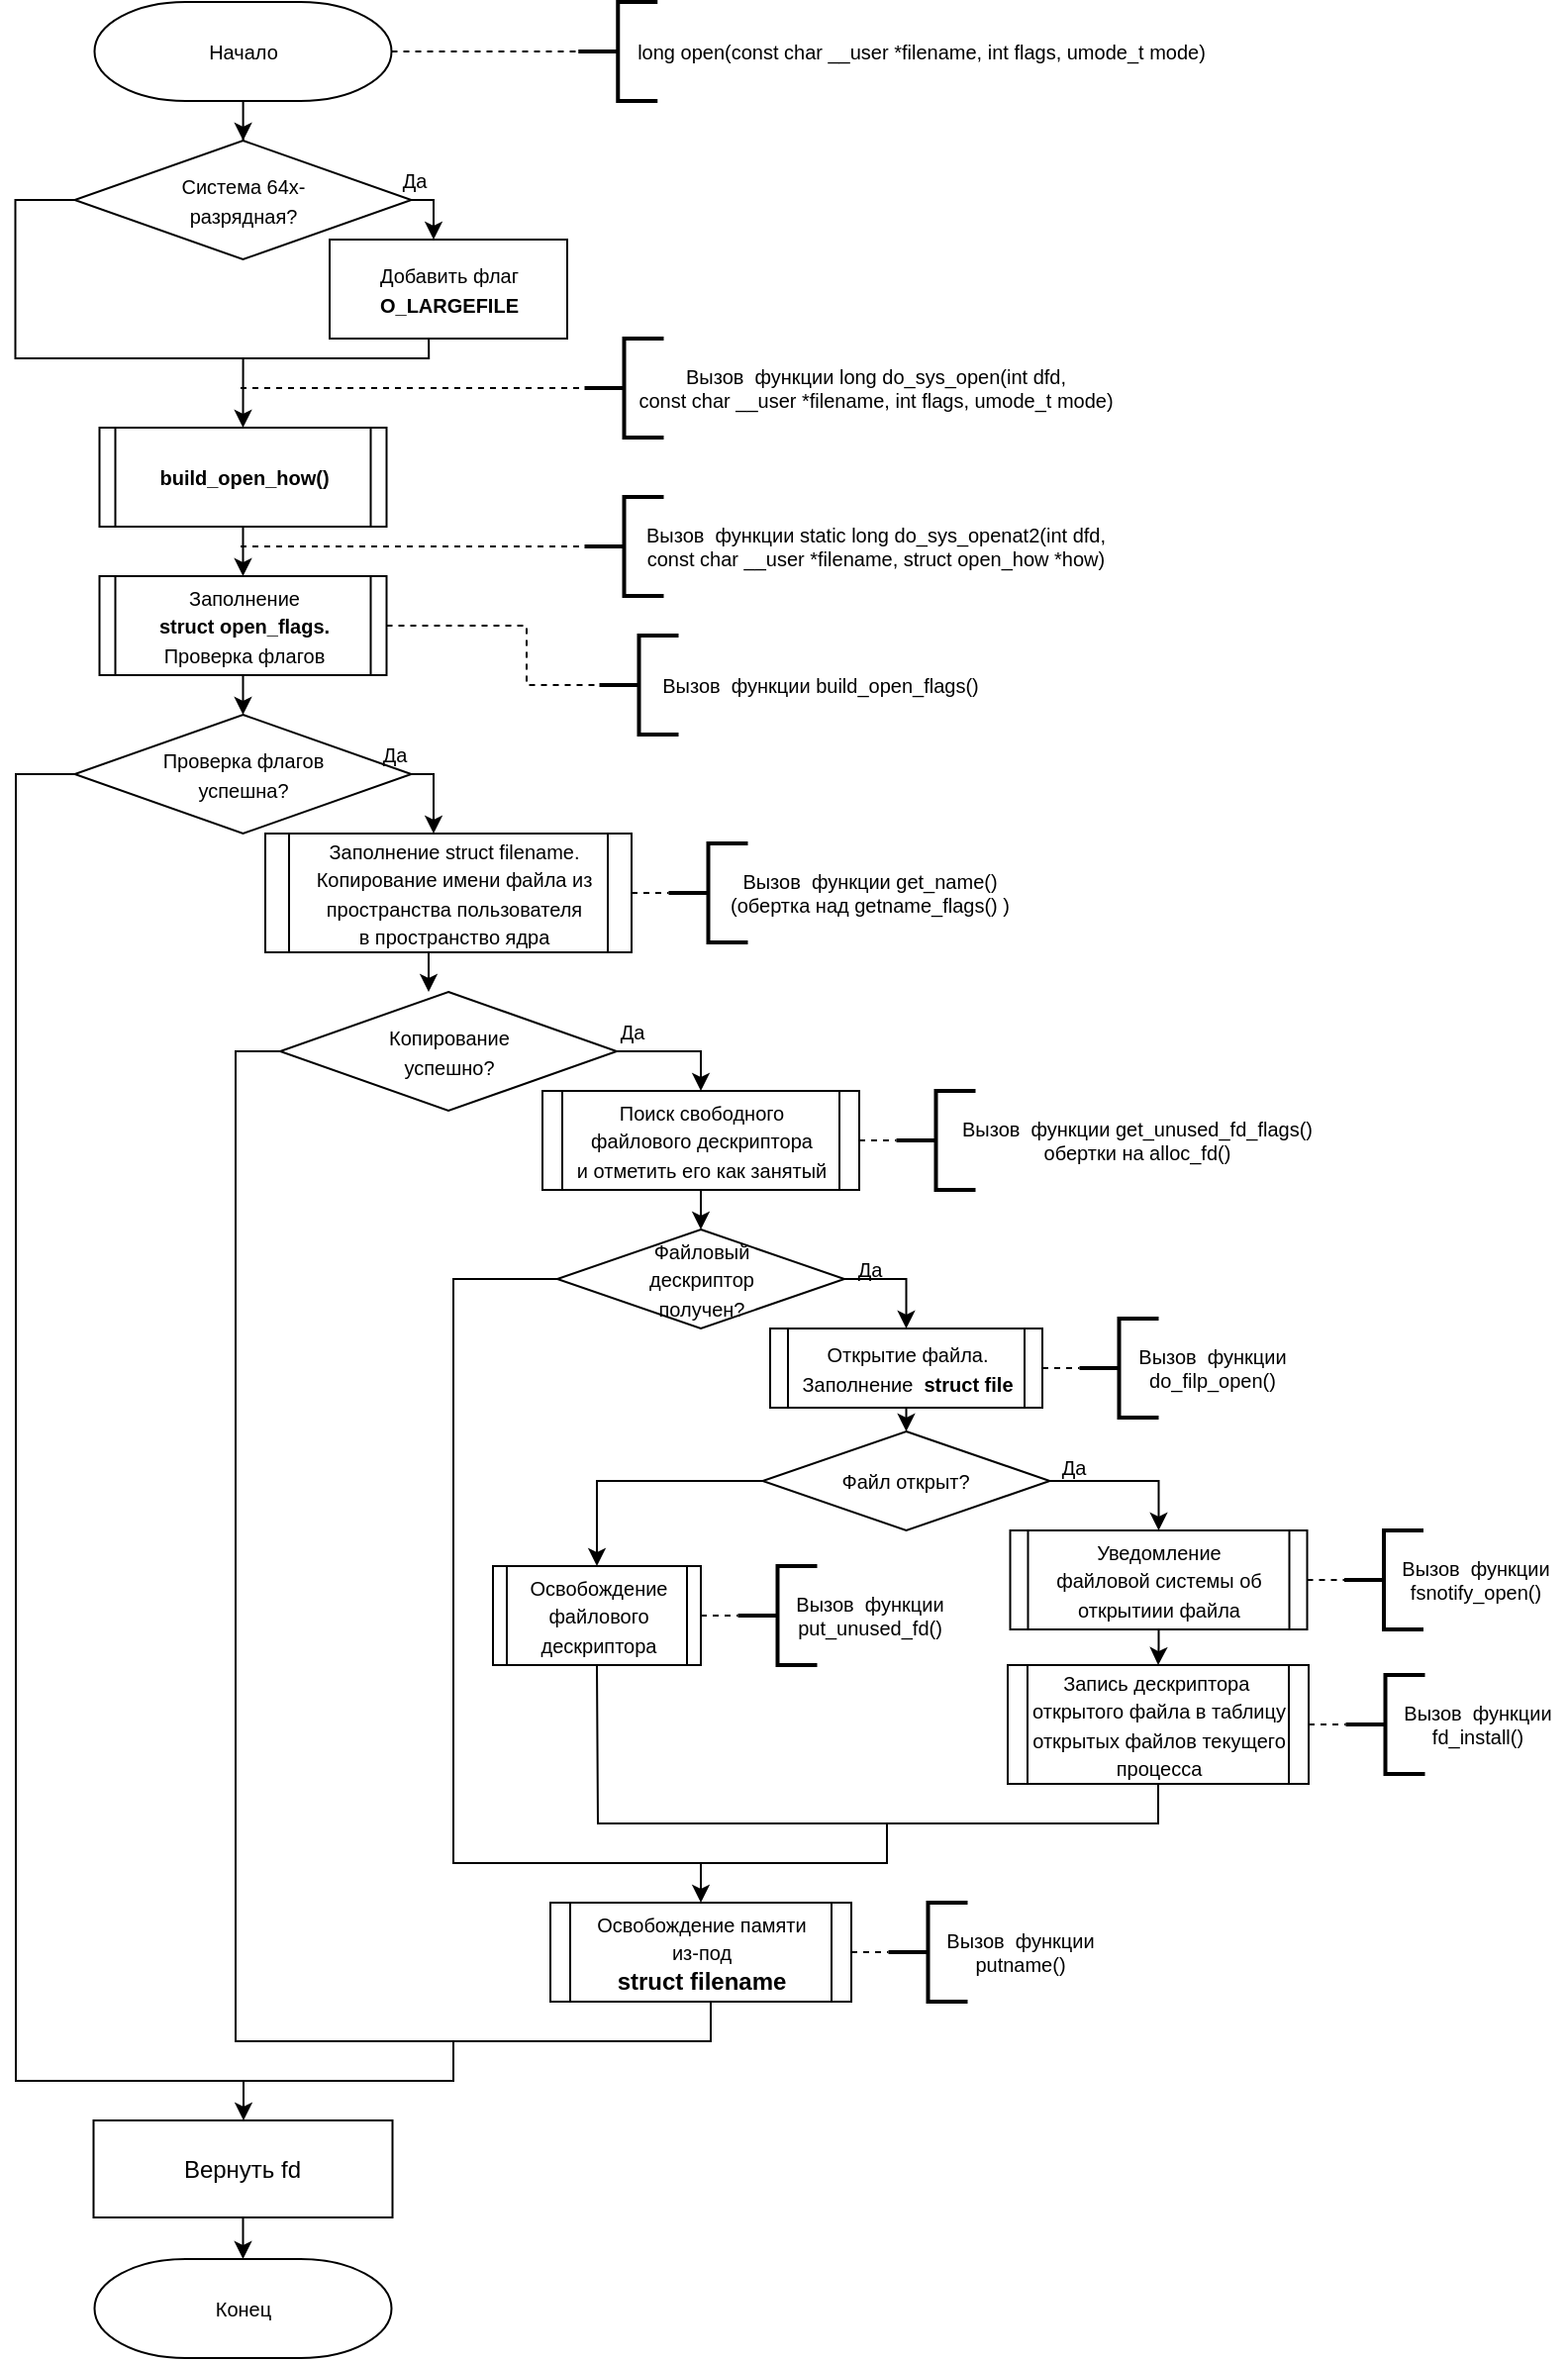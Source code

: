 <mxfile version="18.0.3" type="device" pages="9"><diagram id="c2XTWXLVC-m2qoaIguXX" name="open"><mxGraphModel dx="868" dy="486" grid="1" gridSize="10" guides="1" tooltips="1" connect="1" arrows="1" fold="1" page="1" pageScale="1" pageWidth="1169" pageHeight="827" math="0" shadow="0"><root><mxCell id="0"/><mxCell id="1" parent="0"/><mxCell id="Z9M_0i574EPpmVIjxu1M-3" value="" style="edgeStyle=orthogonalEdgeStyle;rounded=0;orthogonalLoop=1;jettySize=auto;html=1;" parent="1" source="Z9M_0i574EPpmVIjxu1M-1" target="Z9M_0i574EPpmVIjxu1M-2" edge="1"><mxGeometry relative="1" as="geometry"/></mxCell><mxCell id="Z9M_0i574EPpmVIjxu1M-1" value="&lt;font style=&quot;font-size: 10px&quot;&gt;Начало&lt;/font&gt;" style="strokeWidth=1;html=1;shape=mxgraph.flowchart.terminator;whiteSpace=wrap;" parent="1" vertex="1"><mxGeometry x="78.75" y="20" width="150" height="50" as="geometry"/></mxCell><mxCell id="Z9M_0i574EPpmVIjxu1M-6" value="" style="edgeStyle=elbowEdgeStyle;rounded=0;orthogonalLoop=1;jettySize=auto;html=1;elbow=vertical;exitX=1;exitY=0.5;exitDx=0;exitDy=0;exitPerimeter=0;" parent="1" source="Z9M_0i574EPpmVIjxu1M-2" edge="1"><mxGeometry relative="1" as="geometry"><mxPoint x="250" y="140" as="targetPoint"/><Array as="points"><mxPoint x="250" y="120"/></Array></mxGeometry></mxCell><mxCell id="Z9M_0i574EPpmVIjxu1M-2" value="&lt;font style=&quot;font-size: 10px&quot;&gt;Система 64х-&lt;br&gt;разрядная?&lt;/font&gt;" style="strokeWidth=1;html=1;shape=mxgraph.flowchart.decision;whiteSpace=wrap;" parent="1" vertex="1"><mxGeometry x="68.75" y="90" width="170" height="60" as="geometry"/></mxCell><mxCell id="Z9M_0i574EPpmVIjxu1M-47" value="" style="edgeStyle=orthogonalEdgeStyle;rounded=0;sketch=0;orthogonalLoop=1;jettySize=auto;html=1;fontSize=10;entryX=0.5;entryY=0;entryDx=0;entryDy=0;" parent="1" target="Z9M_0i574EPpmVIjxu1M-8" edge="1"><mxGeometry relative="1" as="geometry"><mxPoint x="247.571" y="190" as="sourcePoint"/><mxPoint x="247.5" y="265" as="targetPoint"/><Array as="points"><mxPoint x="248" y="200"/><mxPoint x="154" y="200"/></Array></mxGeometry></mxCell><mxCell id="Z9M_0i574EPpmVIjxu1M-4" value="&lt;font style=&quot;font-size: 10px&quot;&gt;Добавить флаг&lt;br&gt;&lt;b&gt;O_LARGEFILE&lt;/b&gt;&lt;/font&gt;" style="rounded=0;whiteSpace=wrap;html=1;absoluteArcSize=1;arcSize=14;strokeWidth=1;" parent="1" vertex="1"><mxGeometry x="197.5" y="140" width="120" height="50" as="geometry"/></mxCell><mxCell id="Z9M_0i574EPpmVIjxu1M-7" value="&lt;font style=&quot;font-size: 10px&quot;&gt;Да&lt;/font&gt;" style="text;html=1;align=center;verticalAlign=middle;resizable=0;points=[];autosize=1;strokeColor=none;fillColor=none;" parent="1" vertex="1"><mxGeometry x="225" y="100" width="30" height="20" as="geometry"/></mxCell><mxCell id="Z9M_0i574EPpmVIjxu1M-12" value="" style="edgeStyle=elbowEdgeStyle;rounded=0;orthogonalLoop=1;jettySize=auto;elbow=vertical;html=1;entryX=0.5;entryY=0;entryDx=0;entryDy=0;" parent="1" source="Z9M_0i574EPpmVIjxu1M-8" target="Z9M_0i574EPpmVIjxu1M-10" edge="1"><mxGeometry relative="1" as="geometry"/></mxCell><mxCell id="Z9M_0i574EPpmVIjxu1M-8" value="" style="verticalLabelPosition=bottom;verticalAlign=top;html=1;shape=process;whiteSpace=wrap;rounded=0;size=0.052;arcSize=6;strokeWidth=1;" parent="1" vertex="1"><mxGeometry x="81.25" y="235" width="145" height="50" as="geometry"/></mxCell><mxCell id="Z9M_0i574EPpmVIjxu1M-9" value="&lt;b&gt;&lt;font style=&quot;font-size: 10px&quot;&gt;build_open_how()&lt;/font&gt;&lt;/b&gt;" style="text;html=1;align=center;verticalAlign=middle;resizable=0;points=[];autosize=1;strokeColor=none;fillColor=none;" parent="1" vertex="1"><mxGeometry x="103.75" y="250" width="100" height="20" as="geometry"/></mxCell><mxCell id="Z9M_0i574EPpmVIjxu1M-10" value="" style="verticalLabelPosition=bottom;verticalAlign=top;html=1;shape=process;whiteSpace=wrap;rounded=0;size=0.052;arcSize=6;strokeWidth=1;" parent="1" vertex="1"><mxGeometry x="81.25" y="310" width="145" height="50" as="geometry"/></mxCell><mxCell id="Z9M_0i574EPpmVIjxu1M-15" value="" style="edgeStyle=elbowEdgeStyle;rounded=0;orthogonalLoop=1;jettySize=auto;elbow=vertical;html=1;" parent="1" source="Z9M_0i574EPpmVIjxu1M-11" target="Z9M_0i574EPpmVIjxu1M-14" edge="1"><mxGeometry relative="1" as="geometry"/></mxCell><mxCell id="Z9M_0i574EPpmVIjxu1M-11" value="&lt;font style=&quot;font-size: 10px&quot;&gt;Заполнение&lt;b&gt; &lt;br&gt;struct&amp;nbsp;&lt;/b&gt;&lt;b&gt;open_flags. &lt;/b&gt;&lt;br&gt;Проверка флагов&lt;/font&gt;" style="text;html=1;align=center;verticalAlign=middle;resizable=0;points=[];autosize=1;strokeColor=none;fillColor=none;" parent="1" vertex="1"><mxGeometry x="103.75" y="310" width="100" height="50" as="geometry"/></mxCell><mxCell id="Z9M_0i574EPpmVIjxu1M-18" value="" style="edgeStyle=elbowEdgeStyle;rounded=0;orthogonalLoop=1;jettySize=auto;elbow=vertical;html=1;exitX=1;exitY=0.5;exitDx=0;exitDy=0;exitPerimeter=0;" parent="1" source="Z9M_0i574EPpmVIjxu1M-14" edge="1"><mxGeometry relative="1" as="geometry"><mxPoint x="250" y="440" as="targetPoint"/><Array as="points"><mxPoint x="250" y="410"/></Array></mxGeometry></mxCell><mxCell id="Z9M_0i574EPpmVIjxu1M-73" value="" style="edgeStyle=orthogonalEdgeStyle;rounded=0;sketch=0;orthogonalLoop=1;jettySize=auto;html=1;fontSize=10;elbow=vertical;entryX=0.5;entryY=0;entryDx=0;entryDy=0;" parent="1" source="Z9M_0i574EPpmVIjxu1M-14" target="ipqE1b7JqoS-UDY3G7tD-1" edge="1"><mxGeometry relative="1" as="geometry"><mxPoint x="-21.25" y="1091.0" as="targetPoint"/><Array as="points"><mxPoint x="39" y="410"/><mxPoint x="39" y="1070"/><mxPoint x="154" y="1070"/><mxPoint x="154" y="1090"/></Array></mxGeometry></mxCell><mxCell id="Z9M_0i574EPpmVIjxu1M-14" value="&lt;font style=&quot;font-size: 10px&quot;&gt;Проверка флагов &lt;br&gt;успешна?&lt;/font&gt;" style="strokeWidth=1;html=1;shape=mxgraph.flowchart.decision;whiteSpace=wrap;" parent="1" vertex="1"><mxGeometry x="68.75" y="380" width="170" height="60" as="geometry"/></mxCell><mxCell id="Z9M_0i574EPpmVIjxu1M-21" value="" style="edgeStyle=elbowEdgeStyle;rounded=0;orthogonalLoop=1;jettySize=auto;elbow=vertical;html=1;" parent="1" edge="1"><mxGeometry relative="1" as="geometry"><mxPoint x="247.5" y="500" as="sourcePoint"/><mxPoint x="247.5" y="520" as="targetPoint"/></mxGeometry></mxCell><mxCell id="Z9M_0i574EPpmVIjxu1M-16" value="" style="verticalLabelPosition=bottom;verticalAlign=top;html=1;shape=process;whiteSpace=wrap;rounded=0;size=0.063;arcSize=6;strokeWidth=1;" parent="1" vertex="1"><mxGeometry x="165" y="440" width="185" height="60" as="geometry"/></mxCell><mxCell id="Z9M_0i574EPpmVIjxu1M-17" value="&lt;font style=&quot;font-size: 10px&quot;&gt;Заполнение struct filename. &lt;br&gt;Копирование имени файла из &lt;br&gt;пространства пользователя&lt;br&gt;в пространство ядра&lt;/font&gt;" style="text;html=1;align=center;verticalAlign=middle;resizable=0;points=[];autosize=1;strokeColor=none;fillColor=none;" parent="1" vertex="1"><mxGeometry x="185" y="440" width="150" height="60" as="geometry"/></mxCell><mxCell id="Z9M_0i574EPpmVIjxu1M-19" value="&lt;font style=&quot;font-size: 10px&quot;&gt;Да&lt;/font&gt;" style="text;html=1;align=center;verticalAlign=middle;resizable=0;points=[];autosize=1;strokeColor=none;fillColor=none;" parent="1" vertex="1"><mxGeometry x="215" y="390" width="30" height="20" as="geometry"/></mxCell><mxCell id="Z9M_0i574EPpmVIjxu1M-24" value="" style="edgeStyle=elbowEdgeStyle;rounded=0;orthogonalLoop=1;jettySize=auto;elbow=vertical;html=1;exitX=1;exitY=0.5;exitDx=0;exitDy=0;exitPerimeter=0;entryX=0.5;entryY=0;entryDx=0;entryDy=0;" parent="1" source="Z9M_0i574EPpmVIjxu1M-20" target="Z9M_0i574EPpmVIjxu1M-22" edge="1"><mxGeometry relative="1" as="geometry"><Array as="points"><mxPoint x="360" y="550"/></Array></mxGeometry></mxCell><mxCell id="Z9M_0i574EPpmVIjxu1M-20" value="&lt;font style=&quot;font-size: 10px&quot;&gt;Копирование&lt;br&gt;успешно?&lt;/font&gt;" style="strokeWidth=1;html=1;shape=mxgraph.flowchart.decision;whiteSpace=wrap;" parent="1" vertex="1"><mxGeometry x="172.5" y="520" width="170" height="60" as="geometry"/></mxCell><mxCell id="Z9M_0i574EPpmVIjxu1M-27" value="" style="edgeStyle=elbowEdgeStyle;rounded=0;orthogonalLoop=1;jettySize=auto;elbow=vertical;html=1;" parent="1" source="Z9M_0i574EPpmVIjxu1M-22" target="Z9M_0i574EPpmVIjxu1M-26" edge="1"><mxGeometry relative="1" as="geometry"/></mxCell><mxCell id="Z9M_0i574EPpmVIjxu1M-22" value="" style="verticalLabelPosition=bottom;verticalAlign=top;html=1;shape=process;whiteSpace=wrap;rounded=0;size=0.063;arcSize=6;strokeWidth=1;" parent="1" vertex="1"><mxGeometry x="305" y="570" width="160" height="50" as="geometry"/></mxCell><mxCell id="Z9M_0i574EPpmVIjxu1M-23" value="&lt;font style=&quot;font-size: 10px&quot;&gt;Поиск свободного &lt;br&gt;файлового дескриптора &lt;br&gt;и отметить его как занятый&lt;/font&gt;" style="text;html=1;align=center;verticalAlign=middle;resizable=0;points=[];autosize=1;strokeColor=none;fillColor=none;" parent="1" vertex="1"><mxGeometry x="315" y="570" width="140" height="50" as="geometry"/></mxCell><mxCell id="Z9M_0i574EPpmVIjxu1M-25" value="&lt;font style=&quot;font-size: 10px&quot;&gt;Да&lt;/font&gt;" style="text;html=1;align=center;verticalAlign=middle;resizable=0;points=[];autosize=1;strokeColor=none;fillColor=none;" parent="1" vertex="1"><mxGeometry x="335" y="530" width="30" height="20" as="geometry"/></mxCell><mxCell id="Z9M_0i574EPpmVIjxu1M-31" value="" style="edgeStyle=elbowEdgeStyle;rounded=0;orthogonalLoop=1;jettySize=auto;elbow=vertical;html=1;entryX=0.5;entryY=0;entryDx=0;entryDy=0;exitX=1;exitY=0.5;exitDx=0;exitDy=0;exitPerimeter=0;" parent="1" source="Z9M_0i574EPpmVIjxu1M-26" target="Z9M_0i574EPpmVIjxu1M-28" edge="1"><mxGeometry relative="1" as="geometry"><Array as="points"><mxPoint x="480" y="665"/></Array></mxGeometry></mxCell><mxCell id="Z9M_0i574EPpmVIjxu1M-65" value="" style="edgeStyle=orthogonalEdgeStyle;rounded=0;sketch=0;orthogonalLoop=1;jettySize=auto;html=1;fontSize=10;elbow=vertical;entryX=0.5;entryY=0;entryDx=0;entryDy=0;" parent="1" source="Z9M_0i574EPpmVIjxu1M-26" target="Z9M_0i574EPpmVIjxu1M-61" edge="1"><mxGeometry relative="1" as="geometry"><mxPoint x="195" y="990" as="targetPoint"/><Array as="points"><mxPoint x="260" y="665"/><mxPoint x="260" y="960"/><mxPoint x="385" y="960"/></Array></mxGeometry></mxCell><mxCell id="Z9M_0i574EPpmVIjxu1M-26" value="&lt;font style=&quot;font-size: 10px&quot;&gt;Файловый &lt;br&gt;дескриптор &lt;br&gt;получен?&lt;/font&gt;" style="strokeWidth=1;html=1;shape=mxgraph.flowchart.decision;whiteSpace=wrap;" parent="1" vertex="1"><mxGeometry x="312.5" y="640" width="145" height="50" as="geometry"/></mxCell><mxCell id="Z9M_0i574EPpmVIjxu1M-34" value="" style="edgeStyle=elbowEdgeStyle;rounded=0;orthogonalLoop=1;jettySize=auto;elbow=vertical;html=1;" parent="1" source="Z9M_0i574EPpmVIjxu1M-28" target="Z9M_0i574EPpmVIjxu1M-33" edge="1"><mxGeometry relative="1" as="geometry"/></mxCell><mxCell id="Z9M_0i574EPpmVIjxu1M-28" value="" style="verticalLabelPosition=bottom;verticalAlign=top;html=1;shape=process;whiteSpace=wrap;rounded=0;size=0.063;arcSize=6;strokeWidth=1;" parent="1" vertex="1"><mxGeometry x="420" y="690" width="137.5" height="40" as="geometry"/></mxCell><mxCell id="Z9M_0i574EPpmVIjxu1M-29" value="&lt;font style=&quot;font-size: 10px&quot;&gt;Открытие файла.&lt;br&gt;Заполнение&amp;nbsp;&amp;nbsp;&lt;b&gt;struct file&lt;/b&gt;&lt;/font&gt;" style="text;html=1;align=center;verticalAlign=middle;resizable=0;points=[];autosize=1;strokeColor=none;fillColor=none;" parent="1" vertex="1"><mxGeometry x="428.75" y="695" width="120" height="30" as="geometry"/></mxCell><mxCell id="Z9M_0i574EPpmVIjxu1M-32" value="&lt;font style=&quot;font-size: 10px&quot;&gt;Да&lt;/font&gt;" style="text;html=1;align=center;verticalAlign=middle;resizable=0;points=[];autosize=1;strokeColor=none;fillColor=none;" parent="1" vertex="1"><mxGeometry x="455" y="650" width="30" height="20" as="geometry"/></mxCell><mxCell id="Z9M_0i574EPpmVIjxu1M-37" value="" style="edgeStyle=elbowEdgeStyle;rounded=0;orthogonalLoop=1;jettySize=auto;elbow=vertical;html=1;exitX=1;exitY=0.5;exitDx=0;exitDy=0;exitPerimeter=0;entryX=0.5;entryY=0;entryDx=0;entryDy=0;" parent="1" source="Z9M_0i574EPpmVIjxu1M-33" target="Z9M_0i574EPpmVIjxu1M-35" edge="1"><mxGeometry relative="1" as="geometry"><Array as="points"><mxPoint x="584" y="767"/></Array></mxGeometry></mxCell><mxCell id="Z9M_0i574EPpmVIjxu1M-50" value="" style="edgeStyle=orthogonalEdgeStyle;rounded=0;sketch=0;orthogonalLoop=1;jettySize=auto;html=1;fontSize=10;elbow=vertical;entryX=0.5;entryY=0;entryDx=0;entryDy=0;" parent="1" source="Z9M_0i574EPpmVIjxu1M-33" target="Z9M_0i574EPpmVIjxu1M-48" edge="1"><mxGeometry relative="1" as="geometry"><Array as="points"><mxPoint x="333" y="767"/></Array></mxGeometry></mxCell><mxCell id="Z9M_0i574EPpmVIjxu1M-33" value="&lt;font style=&quot;font-size: 10px&quot;&gt;Файл открыт?&lt;/font&gt;" style="strokeWidth=1;html=1;shape=mxgraph.flowchart.decision;whiteSpace=wrap;" parent="1" vertex="1"><mxGeometry x="416.25" y="742" width="145" height="50" as="geometry"/></mxCell><mxCell id="Z9M_0i574EPpmVIjxu1M-42" value="" style="edgeStyle=elbowEdgeStyle;rounded=0;orthogonalLoop=1;jettySize=auto;elbow=vertical;html=1;entryX=0.5;entryY=0;entryDx=0;entryDy=0;" parent="1" source="Z9M_0i574EPpmVIjxu1M-35" target="Z9M_0i574EPpmVIjxu1M-40" edge="1"><mxGeometry relative="1" as="geometry"/></mxCell><mxCell id="Z9M_0i574EPpmVIjxu1M-35" value="" style="verticalLabelPosition=bottom;verticalAlign=top;html=1;shape=process;whiteSpace=wrap;rounded=0;size=0.063;arcSize=6;strokeWidth=1;" parent="1" vertex="1"><mxGeometry x="541.25" y="792" width="150" height="50" as="geometry"/></mxCell><mxCell id="Z9M_0i574EPpmVIjxu1M-36" value="&lt;font style=&quot;font-size: 10px&quot;&gt;Уведомление &lt;br&gt;файловой системы об &lt;br&gt;открытиии файла&lt;/font&gt;" style="text;html=1;align=center;verticalAlign=middle;resizable=0;points=[];autosize=1;strokeColor=none;fillColor=none;" parent="1" vertex="1"><mxGeometry x="556.25" y="792" width="120" height="50" as="geometry"/></mxCell><mxCell id="Z9M_0i574EPpmVIjxu1M-39" value="&lt;font style=&quot;font-size: 10px&quot;&gt;Да&lt;/font&gt;" style="text;html=1;align=center;verticalAlign=middle;resizable=0;points=[];autosize=1;strokeColor=none;fillColor=none;" parent="1" vertex="1"><mxGeometry x="557.5" y="750" width="30" height="20" as="geometry"/></mxCell><mxCell id="Z9M_0i574EPpmVIjxu1M-40" value="" style="verticalLabelPosition=bottom;verticalAlign=top;html=1;shape=process;whiteSpace=wrap;rounded=0;size=0.063;arcSize=6;strokeWidth=1;" parent="1" vertex="1"><mxGeometry x="540" y="860" width="152" height="60" as="geometry"/></mxCell><mxCell id="Z9M_0i574EPpmVIjxu1M-41" value="&lt;font style=&quot;font-size: 10px&quot;&gt;Запись дескриптора&amp;nbsp;&lt;br&gt;открытого файла в таблицу &lt;br&gt;открытых файлов текущего&lt;br&gt;процесса&lt;/font&gt;" style="text;html=1;align=center;verticalAlign=middle;resizable=0;points=[];autosize=1;strokeColor=none;fillColor=none;" parent="1" vertex="1"><mxGeometry x="546.25" y="860" width="140" height="60" as="geometry"/></mxCell><mxCell id="Z9M_0i574EPpmVIjxu1M-44" value="" style="endArrow=none;html=1;rounded=0;sketch=0;fontSize=10;exitX=0;exitY=0.5;exitDx=0;exitDy=0;exitPerimeter=0;edgeStyle=orthogonalEdgeStyle;elbow=vertical;" parent="1" source="Z9M_0i574EPpmVIjxu1M-2" edge="1"><mxGeometry width="50" height="50" relative="1" as="geometry"><mxPoint x="208.75" y="250" as="sourcePoint"/><mxPoint x="153.75" y="200" as="targetPoint"/><Array as="points"><mxPoint x="38.75" y="120"/><mxPoint x="38.75" y="200"/></Array></mxGeometry></mxCell><mxCell id="Z9M_0i574EPpmVIjxu1M-48" value="" style="verticalLabelPosition=bottom;verticalAlign=top;html=1;shape=process;whiteSpace=wrap;rounded=0;size=0.063;arcSize=6;strokeWidth=1;" parent="1" vertex="1"><mxGeometry x="280" y="810" width="105" height="50" as="geometry"/></mxCell><mxCell id="Z9M_0i574EPpmVIjxu1M-49" value="&lt;span style=&quot;font-size: 10px&quot;&gt;Освобождение &lt;br&gt;файлового &lt;br&gt;дескриптора&lt;/span&gt;" style="text;html=1;align=center;verticalAlign=middle;resizable=0;points=[];autosize=1;strokeColor=none;fillColor=none;" parent="1" vertex="1"><mxGeometry x="292.5" y="810" width="80" height="50" as="geometry"/></mxCell><mxCell id="Z9M_0i574EPpmVIjxu1M-52" value="" style="strokeWidth=2;html=1;shape=mxgraph.flowchart.annotation_2;align=left;labelPosition=right;pointerEvents=1;rounded=0;sketch=0;fontSize=10;" parent="1" vertex="1"><mxGeometry x="403.75" y="810" width="40" height="50" as="geometry"/></mxCell><mxCell id="Z9M_0i574EPpmVIjxu1M-53" value="" style="endArrow=none;dashed=1;html=1;rounded=0;sketch=0;fontSize=10;elbow=vertical;entryX=0;entryY=0.5;entryDx=0;entryDy=0;entryPerimeter=0;" parent="1" target="Z9M_0i574EPpmVIjxu1M-52" edge="1"><mxGeometry width="50" height="50" relative="1" as="geometry"><mxPoint x="385" y="835" as="sourcePoint"/><mxPoint x="415" y="830" as="targetPoint"/></mxGeometry></mxCell><mxCell id="Z9M_0i574EPpmVIjxu1M-54" value="Вызов&amp;nbsp; функции&lt;br&gt;put_unused_fd()" style="text;html=1;align=center;verticalAlign=middle;resizable=0;points=[];autosize=1;strokeColor=none;fillColor=none;fontSize=10;" parent="1" vertex="1"><mxGeometry x="425" y="820" width="90" height="30" as="geometry"/></mxCell><mxCell id="Z9M_0i574EPpmVIjxu1M-55" value="" style="strokeWidth=2;html=1;shape=mxgraph.flowchart.annotation_2;align=left;labelPosition=right;pointerEvents=1;rounded=0;sketch=0;fontSize=10;" parent="1" vertex="1"><mxGeometry x="710" y="792" width="40" height="50" as="geometry"/></mxCell><mxCell id="Z9M_0i574EPpmVIjxu1M-56" value="" style="endArrow=none;dashed=1;html=1;rounded=0;sketch=0;fontSize=10;elbow=vertical;entryX=0;entryY=0.5;entryDx=0;entryDy=0;entryPerimeter=0;" parent="1" target="Z9M_0i574EPpmVIjxu1M-55" edge="1"><mxGeometry width="50" height="50" relative="1" as="geometry"><mxPoint x="691.25" y="817" as="sourcePoint"/><mxPoint x="721.25" y="812" as="targetPoint"/></mxGeometry></mxCell><mxCell id="Z9M_0i574EPpmVIjxu1M-57" value="Вызов&amp;nbsp; функции&lt;br&gt;fsnotify_open()" style="text;html=1;align=center;verticalAlign=middle;resizable=0;points=[];autosize=1;strokeColor=none;fillColor=none;fontSize=10;" parent="1" vertex="1"><mxGeometry x="731.25" y="802" width="90" height="30" as="geometry"/></mxCell><mxCell id="Z9M_0i574EPpmVIjxu1M-58" value="" style="strokeWidth=2;html=1;shape=mxgraph.flowchart.annotation_2;align=left;labelPosition=right;pointerEvents=1;rounded=0;sketch=0;fontSize=10;" parent="1" vertex="1"><mxGeometry x="710.75" y="865" width="40" height="50" as="geometry"/></mxCell><mxCell id="Z9M_0i574EPpmVIjxu1M-59" value="" style="endArrow=none;dashed=1;html=1;rounded=0;sketch=0;fontSize=10;elbow=vertical;entryX=0;entryY=0.5;entryDx=0;entryDy=0;entryPerimeter=0;" parent="1" target="Z9M_0i574EPpmVIjxu1M-58" edge="1"><mxGeometry width="50" height="50" relative="1" as="geometry"><mxPoint x="692" y="890" as="sourcePoint"/><mxPoint x="722" y="885" as="targetPoint"/></mxGeometry></mxCell><mxCell id="Z9M_0i574EPpmVIjxu1M-60" value="Вызов&amp;nbsp; функции&lt;br&gt;fd_install()" style="text;html=1;align=center;verticalAlign=middle;resizable=0;points=[];autosize=1;strokeColor=none;fillColor=none;fontSize=10;" parent="1" vertex="1"><mxGeometry x="732" y="875" width="90" height="30" as="geometry"/></mxCell><mxCell id="Z9M_0i574EPpmVIjxu1M-61" value="" style="verticalLabelPosition=bottom;verticalAlign=top;html=1;shape=process;whiteSpace=wrap;rounded=0;size=0.063;arcSize=6;strokeWidth=1;" parent="1" vertex="1"><mxGeometry x="309" y="980" width="152" height="50" as="geometry"/></mxCell><mxCell id="Z9M_0i574EPpmVIjxu1M-62" value="&lt;span style=&quot;font-size: 10px&quot;&gt;Освобождение памяти &lt;br&gt;из-под&lt;br&gt;&lt;/span&gt;&lt;b&gt;struct filename&lt;/b&gt;" style="text;html=1;align=center;verticalAlign=middle;resizable=0;points=[];autosize=1;strokeColor=none;fillColor=none;" parent="1" vertex="1"><mxGeometry x="325" y="980" width="120" height="50" as="geometry"/></mxCell><mxCell id="Z9M_0i574EPpmVIjxu1M-63" value="" style="endArrow=none;html=1;rounded=0;sketch=0;fontSize=10;elbow=vertical;exitX=0.5;exitY=1;exitDx=0;exitDy=0;entryX=0.5;entryY=1;entryDx=0;entryDy=0;" parent="1" source="Z9M_0i574EPpmVIjxu1M-48" target="Z9M_0i574EPpmVIjxu1M-40" edge="1"><mxGeometry width="50" height="50" relative="1" as="geometry"><mxPoint x="480" y="870" as="sourcePoint"/><mxPoint x="530" y="820" as="targetPoint"/><Array as="points"><mxPoint x="333" y="940"/><mxPoint x="616" y="940"/></Array></mxGeometry></mxCell><mxCell id="Z9M_0i574EPpmVIjxu1M-66" value="" style="endArrow=none;html=1;rounded=0;sketch=0;fontSize=10;elbow=vertical;edgeStyle=orthogonalEdgeStyle;" parent="1" edge="1"><mxGeometry width="50" height="50" relative="1" as="geometry"><mxPoint x="380" y="960" as="sourcePoint"/><mxPoint x="479" y="940" as="targetPoint"/><Array as="points"><mxPoint x="389" y="960"/><mxPoint x="479" y="960"/></Array></mxGeometry></mxCell><mxCell id="Z9M_0i574EPpmVIjxu1M-67" value="" style="strokeWidth=2;html=1;shape=mxgraph.flowchart.annotation_2;align=left;labelPosition=right;pointerEvents=1;rounded=0;sketch=0;fontSize=10;" parent="1" vertex="1"><mxGeometry x="479.75" y="980" width="40" height="50" as="geometry"/></mxCell><mxCell id="Z9M_0i574EPpmVIjxu1M-68" value="" style="endArrow=none;dashed=1;html=1;rounded=0;sketch=0;fontSize=10;elbow=vertical;entryX=0;entryY=0.5;entryDx=0;entryDy=0;entryPerimeter=0;" parent="1" target="Z9M_0i574EPpmVIjxu1M-67" edge="1"><mxGeometry width="50" height="50" relative="1" as="geometry"><mxPoint x="461" y="1005.0" as="sourcePoint"/><mxPoint x="491" y="1000" as="targetPoint"/></mxGeometry></mxCell><mxCell id="Z9M_0i574EPpmVIjxu1M-69" value="Вызов&amp;nbsp; функции&lt;br&gt;putname()" style="text;html=1;align=center;verticalAlign=middle;resizable=0;points=[];autosize=1;strokeColor=none;fillColor=none;fontSize=10;" parent="1" vertex="1"><mxGeometry x="501" y="990" width="90" height="30" as="geometry"/></mxCell><mxCell id="Z9M_0i574EPpmVIjxu1M-70" value="&lt;span style=&quot;font-size: 10px&quot;&gt;Конец&lt;/span&gt;" style="strokeWidth=1;html=1;shape=mxgraph.flowchart.terminator;whiteSpace=wrap;" parent="1" vertex="1"><mxGeometry x="78.75" y="1160" width="150" height="50" as="geometry"/></mxCell><mxCell id="Z9M_0i574EPpmVIjxu1M-71" value="" style="endArrow=none;html=1;rounded=0;sketch=0;fontSize=10;elbow=vertical;exitX=0;exitY=0.5;exitDx=0;exitDy=0;exitPerimeter=0;edgeStyle=orthogonalEdgeStyle;" parent="1" source="Z9M_0i574EPpmVIjxu1M-20" edge="1"><mxGeometry width="50" height="50" relative="1" as="geometry"><mxPoint x="200" y="820" as="sourcePoint"/><mxPoint x="390" y="1030" as="targetPoint"/><Array as="points"><mxPoint x="150" y="550"/><mxPoint x="150" y="1050"/><mxPoint x="390" y="1050"/></Array></mxGeometry></mxCell><mxCell id="Z9M_0i574EPpmVIjxu1M-74" value="" style="endArrow=none;html=1;rounded=0;sketch=0;fontSize=10;elbow=vertical;" parent="1" edge="1"><mxGeometry width="50" height="50" relative="1" as="geometry"><mxPoint x="130" y="1070" as="sourcePoint"/><mxPoint x="260" y="1050" as="targetPoint"/><Array as="points"><mxPoint x="260" y="1070"/></Array></mxGeometry></mxCell><mxCell id="Z9M_0i574EPpmVIjxu1M-75" value="" style="strokeWidth=2;html=1;shape=mxgraph.flowchart.annotation_2;align=left;labelPosition=right;pointerEvents=1;rounded=0;sketch=0;fontSize=10;" parent="1" vertex="1"><mxGeometry x="576.25" y="685" width="40" height="50" as="geometry"/></mxCell><mxCell id="Z9M_0i574EPpmVIjxu1M-76" value="" style="endArrow=none;dashed=1;html=1;rounded=0;sketch=0;fontSize=10;elbow=vertical;entryX=0;entryY=0.5;entryDx=0;entryDy=0;entryPerimeter=0;" parent="1" target="Z9M_0i574EPpmVIjxu1M-75" edge="1"><mxGeometry width="50" height="50" relative="1" as="geometry"><mxPoint x="557.5" y="710.0" as="sourcePoint"/><mxPoint x="587.5" y="705" as="targetPoint"/></mxGeometry></mxCell><mxCell id="Z9M_0i574EPpmVIjxu1M-77" value="Вызов&amp;nbsp; функции&lt;br&gt;do_filp_open()" style="text;html=1;align=center;verticalAlign=middle;resizable=0;points=[];autosize=1;strokeColor=none;fillColor=none;fontSize=10;" parent="1" vertex="1"><mxGeometry x="597.5" y="695" width="90" height="30" as="geometry"/></mxCell><mxCell id="Z9M_0i574EPpmVIjxu1M-81" value="" style="strokeWidth=2;html=1;shape=mxgraph.flowchart.annotation_2;align=left;labelPosition=right;pointerEvents=1;rounded=0;sketch=0;fontSize=10;" parent="1" vertex="1"><mxGeometry x="483.75" y="570" width="40" height="50" as="geometry"/></mxCell><mxCell id="Z9M_0i574EPpmVIjxu1M-82" value="" style="endArrow=none;dashed=1;html=1;rounded=0;sketch=0;fontSize=10;elbow=vertical;entryX=0;entryY=0.5;entryDx=0;entryDy=0;entryPerimeter=0;" parent="1" target="Z9M_0i574EPpmVIjxu1M-81" edge="1"><mxGeometry width="50" height="50" relative="1" as="geometry"><mxPoint x="465" y="595.0" as="sourcePoint"/><mxPoint x="495" y="590" as="targetPoint"/></mxGeometry></mxCell><mxCell id="Z9M_0i574EPpmVIjxu1M-83" value="Вызов&amp;nbsp; функции get_unused_fd_flags()&lt;br&gt;обертки на alloc_fd()" style="text;html=1;align=center;verticalAlign=middle;resizable=0;points=[];autosize=1;strokeColor=none;fillColor=none;fontSize=10;" parent="1" vertex="1"><mxGeometry x="510" y="580" width="190" height="30" as="geometry"/></mxCell><mxCell id="Z9M_0i574EPpmVIjxu1M-84" value="" style="strokeWidth=2;html=1;shape=mxgraph.flowchart.annotation_2;align=left;labelPosition=right;pointerEvents=1;rounded=0;sketch=0;fontSize=10;" parent="1" vertex="1"><mxGeometry x="368.75" y="445" width="40" height="50" as="geometry"/></mxCell><mxCell id="Z9M_0i574EPpmVIjxu1M-85" value="" style="endArrow=none;dashed=1;html=1;rounded=0;sketch=0;fontSize=10;elbow=vertical;entryX=0;entryY=0.5;entryDx=0;entryDy=0;entryPerimeter=0;" parent="1" target="Z9M_0i574EPpmVIjxu1M-84" edge="1"><mxGeometry width="50" height="50" relative="1" as="geometry"><mxPoint x="350" y="470.0" as="sourcePoint"/><mxPoint x="380" y="465" as="targetPoint"/></mxGeometry></mxCell><mxCell id="Z9M_0i574EPpmVIjxu1M-86" value="Вызов&amp;nbsp; функции get_name()&lt;br&gt;(обертка над getname_flags() )" style="text;html=1;align=center;verticalAlign=middle;resizable=0;points=[];autosize=1;strokeColor=none;fillColor=none;fontSize=10;" parent="1" vertex="1"><mxGeometry x="390" y="455" width="160" height="30" as="geometry"/></mxCell><mxCell id="Z9M_0i574EPpmVIjxu1M-87" value="" style="strokeWidth=2;html=1;shape=mxgraph.flowchart.annotation_2;align=left;labelPosition=right;pointerEvents=1;rounded=0;sketch=0;fontSize=10;" parent="1" vertex="1"><mxGeometry x="323.13" y="20" width="40" height="50" as="geometry"/></mxCell><mxCell id="Z9M_0i574EPpmVIjxu1M-88" value="" style="endArrow=none;dashed=1;html=1;rounded=0;sketch=0;fontSize=10;elbow=vertical;entryX=0;entryY=0.5;entryDx=0;entryDy=0;entryPerimeter=0;exitX=1;exitY=0.5;exitDx=0;exitDy=0;exitPerimeter=0;" parent="1" source="Z9M_0i574EPpmVIjxu1M-1" target="Z9M_0i574EPpmVIjxu1M-87" edge="1"><mxGeometry width="50" height="50" relative="1" as="geometry"><mxPoint x="294.38" y="45.0" as="sourcePoint"/><mxPoint x="313.13" y="45" as="targetPoint"/></mxGeometry></mxCell><mxCell id="Z9M_0i574EPpmVIjxu1M-89" value="long open(const char __user *filename, int flags, umode_t mode)" style="text;html=1;align=center;verticalAlign=middle;resizable=0;points=[];autosize=1;strokeColor=none;fillColor=none;fontSize=10;" parent="1" vertex="1"><mxGeometry x="345.63" y="35" width="300" height="20" as="geometry"/></mxCell><mxCell id="Z9M_0i574EPpmVIjxu1M-90" value="" style="strokeWidth=2;html=1;shape=mxgraph.flowchart.annotation_2;align=left;labelPosition=right;pointerEvents=1;rounded=0;sketch=0;fontSize=10;" parent="1" vertex="1"><mxGeometry x="326.25" y="190" width="40" height="50" as="geometry"/></mxCell><mxCell id="Z9M_0i574EPpmVIjxu1M-91" value="" style="endArrow=none;dashed=1;html=1;rounded=0;sketch=0;fontSize=10;elbow=vertical;entryX=0;entryY=0.5;entryDx=0;entryDy=0;entryPerimeter=0;" parent="1" target="Z9M_0i574EPpmVIjxu1M-90" edge="1"><mxGeometry width="50" height="50" relative="1" as="geometry"><mxPoint x="152.5" y="215" as="sourcePoint"/><mxPoint x="337.5" y="205" as="targetPoint"/><Array as="points"/></mxGeometry></mxCell><mxCell id="Z9M_0i574EPpmVIjxu1M-92" value="Вызов&amp;nbsp; функции long do_sys_open(int dfd,&lt;br&gt;const char __user *filename, int flags, umode_t mode)" style="text;html=1;align=center;verticalAlign=middle;resizable=0;points=[];autosize=1;strokeColor=none;fillColor=none;fontSize=10;" parent="1" vertex="1"><mxGeometry x="347.5" y="200" width="250" height="30" as="geometry"/></mxCell><mxCell id="Z9M_0i574EPpmVIjxu1M-93" value="" style="strokeWidth=2;html=1;shape=mxgraph.flowchart.annotation_2;align=left;labelPosition=right;pointerEvents=1;rounded=0;sketch=0;fontSize=10;" parent="1" vertex="1"><mxGeometry x="326.25" y="270" width="40" height="50" as="geometry"/></mxCell><mxCell id="Z9M_0i574EPpmVIjxu1M-94" value="" style="endArrow=none;dashed=1;html=1;rounded=0;sketch=0;fontSize=10;elbow=vertical;entryX=0;entryY=0.5;entryDx=0;entryDy=0;entryPerimeter=0;" parent="1" target="Z9M_0i574EPpmVIjxu1M-93" edge="1"><mxGeometry width="50" height="50" relative="1" as="geometry"><mxPoint x="152.5" y="295" as="sourcePoint"/><mxPoint x="337.5" y="285" as="targetPoint"/><Array as="points"/></mxGeometry></mxCell><mxCell id="Z9M_0i574EPpmVIjxu1M-95" value="Вызов&amp;nbsp; функции static long do_sys_openat2(int dfd,&lt;br&gt;const char __user *filename, struct open_how *how)" style="text;html=1;align=center;verticalAlign=middle;resizable=0;points=[];autosize=1;strokeColor=none;fillColor=none;fontSize=10;" parent="1" vertex="1"><mxGeometry x="347.5" y="280" width="250" height="30" as="geometry"/></mxCell><mxCell id="Z9M_0i574EPpmVIjxu1M-96" value="" style="strokeWidth=2;html=1;shape=mxgraph.flowchart.annotation_2;align=left;labelPosition=right;pointerEvents=1;rounded=0;sketch=0;fontSize=10;" parent="1" vertex="1"><mxGeometry x="333.75" y="340" width="40" height="50" as="geometry"/></mxCell><mxCell id="Z9M_0i574EPpmVIjxu1M-97" value="" style="endArrow=none;dashed=1;html=1;rounded=0;sketch=0;fontSize=10;elbow=vertical;edgeStyle=orthogonalEdgeStyle;entryX=0;entryY=0.5;entryDx=0;entryDy=0;entryPerimeter=0;exitX=1;exitY=0.5;exitDx=0;exitDy=0;" parent="1" source="Z9M_0i574EPpmVIjxu1M-10" target="Z9M_0i574EPpmVIjxu1M-96" edge="1"><mxGeometry width="50" height="50" relative="1" as="geometry"><mxPoint x="210" y="335" as="sourcePoint"/><mxPoint x="330" y="365" as="targetPoint"/><Array as="points"><mxPoint x="297" y="335"/><mxPoint x="297" y="365"/></Array></mxGeometry></mxCell><mxCell id="Z9M_0i574EPpmVIjxu1M-98" value="Вызов&amp;nbsp; функции build_open_flags()" style="text;html=1;align=center;verticalAlign=middle;resizable=0;points=[];autosize=1;strokeColor=none;fillColor=none;fontSize=10;" parent="1" vertex="1"><mxGeometry x="355" y="355" width="180" height="20" as="geometry"/></mxCell><mxCell id="ipqE1b7JqoS-UDY3G7tD-2" style="edgeStyle=orthogonalEdgeStyle;rounded=0;orthogonalLoop=1;jettySize=auto;html=1;exitX=0.5;exitY=1;exitDx=0;exitDy=0;entryX=0.5;entryY=0;entryDx=0;entryDy=0;entryPerimeter=0;" parent="1" source="ipqE1b7JqoS-UDY3G7tD-1" target="Z9M_0i574EPpmVIjxu1M-70" edge="1"><mxGeometry relative="1" as="geometry"/></mxCell><mxCell id="ipqE1b7JqoS-UDY3G7tD-1" value="Вернуть fd" style="rounded=0;whiteSpace=wrap;html=1;" parent="1" vertex="1"><mxGeometry x="78.25" y="1090" width="151" height="49" as="geometry"/></mxCell></root></mxGraphModel></diagram><diagram id="rpDPqh9DhS6ak69i9aVi" name="build_open_flags"><mxGraphModel dx="868" dy="486" grid="1" gridSize="10" guides="1" tooltips="1" connect="1" arrows="1" fold="1" page="1" pageScale="1" pageWidth="1169" pageHeight="827" math="0" shadow="0"><root><mxCell id="a8AHAOKP8o6uYqiTFRXP-0"/><mxCell id="a8AHAOKP8o6uYqiTFRXP-1" parent="a8AHAOKP8o6uYqiTFRXP-0"/><mxCell id="VxxEac4A_I1cDJCIn6oh-16" value="" style="edgeStyle=orthogonalEdgeStyle;rounded=0;sketch=0;orthogonalLoop=1;jettySize=auto;html=1;fontSize=10;elbow=vertical;entryX=0.5;entryY=0;entryDx=0;entryDy=0;" parent="a8AHAOKP8o6uYqiTFRXP-1" source="mrTTvbOEQv-XV0svkYhp-0" target="pwIfDvPfPgAW0AZOgmo2-0" edge="1"><mxGeometry relative="1" as="geometry"/></mxCell><mxCell id="mrTTvbOEQv-XV0svkYhp-0" value="&lt;font style=&quot;font-size: 10px&quot;&gt;Начало&lt;/font&gt;" style="strokeWidth=1;html=1;shape=mxgraph.flowchart.terminator;whiteSpace=wrap;" parent="a8AHAOKP8o6uYqiTFRXP-1" vertex="1"><mxGeometry x="200" y="20" width="160" height="50" as="geometry"/></mxCell><mxCell id="VxxEac4A_I1cDJCIn6oh-17" value="" style="edgeStyle=orthogonalEdgeStyle;rounded=0;sketch=0;orthogonalLoop=1;jettySize=auto;html=1;fontSize=10;elbow=vertical;entryX=0.5;entryY=0;entryDx=0;entryDy=0;entryPerimeter=0;" parent="a8AHAOKP8o6uYqiTFRXP-1" source="pwIfDvPfPgAW0AZOgmo2-0" target="VxxEac4A_I1cDJCIn6oh-0" edge="1"><mxGeometry relative="1" as="geometry"><mxPoint x="280" y="160" as="targetPoint"/></mxGeometry></mxCell><mxCell id="pwIfDvPfPgAW0AZOgmo2-0" value="&lt;span style=&quot;font-size: 10px&quot;&gt;Получить права доступа&lt;br&gt;acc_mode&lt;br&gt;&lt;/span&gt;" style="rounded=0;whiteSpace=wrap;html=1;absoluteArcSize=1;arcSize=14;strokeWidth=1;" parent="a8AHAOKP8o6uYqiTFRXP-1" vertex="1"><mxGeometry x="200" y="90" width="160" height="50" as="geometry"/></mxCell><mxCell id="VxxEac4A_I1cDJCIn6oh-18" value="" style="edgeStyle=orthogonalEdgeStyle;rounded=0;sketch=0;orthogonalLoop=1;jettySize=auto;html=1;fontSize=10;elbow=vertical;entryX=0.5;entryY=0;entryDx=0;entryDy=0;" parent="a8AHAOKP8o6uYqiTFRXP-1" target="VxxEac4A_I1cDJCIn6oh-1" edge="1"><mxGeometry relative="1" as="geometry"><mxPoint x="370" y="205" as="sourcePoint"/><Array as="points"><mxPoint x="400" y="205"/></Array></mxGeometry></mxCell><mxCell id="VxxEac4A_I1cDJCIn6oh-19" style="edgeStyle=orthogonalEdgeStyle;rounded=0;sketch=0;orthogonalLoop=1;jettySize=auto;html=1;entryX=0.5;entryY=0;entryDx=0;entryDy=0;fontSize=10;elbow=vertical;" parent="a8AHAOKP8o6uYqiTFRXP-1" source="VxxEac4A_I1cDJCIn6oh-0" target="VxxEac4A_I1cDJCIn6oh-2" edge="1"><mxGeometry relative="1" as="geometry"><Array as="points"><mxPoint x="160" y="205"/></Array></mxGeometry></mxCell><mxCell id="VxxEac4A_I1cDJCIn6oh-0" value="&lt;span style=&quot;font-size: 10px&quot;&gt;Установлены&lt;br&gt;&amp;nbsp;флаги &lt;b&gt;O_CREAT&lt;/b&gt; или &lt;br&gt;&lt;b&gt;__O_TMPFILE&lt;/b&gt;?&lt;/span&gt;" style="strokeWidth=1;html=1;shape=mxgraph.flowchart.decision;whiteSpace=wrap;" parent="a8AHAOKP8o6uYqiTFRXP-1" vertex="1"><mxGeometry x="190" y="170" width="180" height="70" as="geometry"/></mxCell><mxCell id="VxxEac4A_I1cDJCIn6oh-20" style="edgeStyle=orthogonalEdgeStyle;rounded=0;sketch=0;orthogonalLoop=1;jettySize=auto;html=1;entryX=0.5;entryY=0;entryDx=0;entryDy=0;entryPerimeter=0;fontSize=10;elbow=vertical;" parent="a8AHAOKP8o6uYqiTFRXP-1" source="VxxEac4A_I1cDJCIn6oh-1" target="VxxEac4A_I1cDJCIn6oh-3" edge="1"><mxGeometry relative="1" as="geometry"><Array as="points"><mxPoint x="400" y="300"/><mxPoint x="280" y="300"/></Array></mxGeometry></mxCell><mxCell id="VxxEac4A_I1cDJCIn6oh-1" value="&lt;span style=&quot;font-size: 10px&quot;&gt;Установка &lt;b&gt;op-&amp;gt;node&lt;/b&gt;&lt;br&gt;&lt;/span&gt;" style="rounded=0;whiteSpace=wrap;html=1;absoluteArcSize=1;arcSize=14;strokeWidth=1;" parent="a8AHAOKP8o6uYqiTFRXP-1" vertex="1"><mxGeometry x="320" y="240" width="160" height="50" as="geometry"/></mxCell><mxCell id="VxxEac4A_I1cDJCIn6oh-2" value="&lt;span style=&quot;font-size: 10px&quot;&gt;Сброс &lt;b&gt;op-&amp;gt;node&lt;/b&gt; в 0&lt;br&gt;&lt;/span&gt;" style="rounded=0;whiteSpace=wrap;html=1;absoluteArcSize=1;arcSize=14;strokeWidth=1;" parent="a8AHAOKP8o6uYqiTFRXP-1" vertex="1"><mxGeometry x="80" y="240" width="160" height="50" as="geometry"/></mxCell><mxCell id="VxxEac4A_I1cDJCIn6oh-22" style="edgeStyle=orthogonalEdgeStyle;rounded=0;sketch=0;orthogonalLoop=1;jettySize=auto;html=1;entryX=0.5;entryY=0;entryDx=0;entryDy=0;fontSize=10;elbow=vertical;" parent="a8AHAOKP8o6uYqiTFRXP-1" source="VxxEac4A_I1cDJCIn6oh-3" target="VxxEac4A_I1cDJCIn6oh-4" edge="1"><mxGeometry relative="1" as="geometry"><Array as="points"><mxPoint x="400" y="345"/></Array></mxGeometry></mxCell><mxCell id="VxxEac4A_I1cDJCIn6oh-3" value="&lt;span style=&quot;font-size: 10px&quot;&gt;Установлен&lt;br&gt;&amp;nbsp;флаг&amp;nbsp;&lt;b&gt;O_PATH&lt;/b&gt;?&lt;/span&gt;" style="strokeWidth=1;html=1;shape=mxgraph.flowchart.decision;whiteSpace=wrap;" parent="a8AHAOKP8o6uYqiTFRXP-1" vertex="1"><mxGeometry x="190" y="320" width="180" height="50" as="geometry"/></mxCell><mxCell id="VxxEac4A_I1cDJCIn6oh-23" style="edgeStyle=orthogonalEdgeStyle;rounded=0;sketch=0;orthogonalLoop=1;jettySize=auto;html=1;entryX=0.5;entryY=0;entryDx=0;entryDy=0;entryPerimeter=0;fontSize=10;elbow=vertical;" parent="a8AHAOKP8o6uYqiTFRXP-1" source="VxxEac4A_I1cDJCIn6oh-4" target="VxxEac4A_I1cDJCIn6oh-5" edge="1"><mxGeometry relative="1" as="geometry"><Array as="points"><mxPoint x="400" y="440"/><mxPoint x="280" y="440"/></Array></mxGeometry></mxCell><mxCell id="VxxEac4A_I1cDJCIn6oh-4" value="&lt;span style=&quot;font-size: 10px&quot;&gt;Запрет на создание/открытие&lt;br&gt;/чтение/запись файла&lt;br&gt;&lt;/span&gt;" style="rounded=0;whiteSpace=wrap;html=1;absoluteArcSize=1;arcSize=14;strokeWidth=1;" parent="a8AHAOKP8o6uYqiTFRXP-1" vertex="1"><mxGeometry x="320" y="370" width="160" height="50" as="geometry"/></mxCell><mxCell id="VxxEac4A_I1cDJCIn6oh-25" style="edgeStyle=orthogonalEdgeStyle;rounded=0;sketch=0;orthogonalLoop=1;jettySize=auto;html=1;entryX=0.5;entryY=0;entryDx=0;entryDy=0;fontSize=10;elbow=vertical;" parent="a8AHAOKP8o6uYqiTFRXP-1" source="VxxEac4A_I1cDJCIn6oh-5" target="VxxEac4A_I1cDJCIn6oh-6" edge="1"><mxGeometry relative="1" as="geometry"><Array as="points"><mxPoint x="400" y="485"/></Array></mxGeometry></mxCell><mxCell id="VxxEac4A_I1cDJCIn6oh-5" value="&lt;span style=&quot;font-size: 10px&quot;&gt;Установлен&lt;br&gt;&amp;nbsp;флаг&amp;nbsp;&lt;b&gt;O_TRUNC&lt;/b&gt;?&lt;/span&gt;" style="strokeWidth=1;html=1;shape=mxgraph.flowchart.decision;whiteSpace=wrap;" parent="a8AHAOKP8o6uYqiTFRXP-1" vertex="1"><mxGeometry x="190" y="460" width="180" height="50" as="geometry"/></mxCell><mxCell id="VxxEac4A_I1cDJCIn6oh-26" style="edgeStyle=orthogonalEdgeStyle;rounded=0;sketch=0;orthogonalLoop=1;jettySize=auto;html=1;entryX=0.5;entryY=0;entryDx=0;entryDy=0;entryPerimeter=0;fontSize=10;elbow=vertical;" parent="a8AHAOKP8o6uYqiTFRXP-1" source="VxxEac4A_I1cDJCIn6oh-6" target="VxxEac4A_I1cDJCIn6oh-7" edge="1"><mxGeometry relative="1" as="geometry"><Array as="points"><mxPoint x="400" y="580"/><mxPoint x="280" y="580"/></Array></mxGeometry></mxCell><mxCell id="VxxEac4A_I1cDJCIn6oh-6" value="&lt;span style=&quot;font-size: 10px&quot;&gt;Добавить проверку на&lt;br&gt;разрешение записи&lt;br&gt;&lt;/span&gt;" style="rounded=0;whiteSpace=wrap;html=1;absoluteArcSize=1;arcSize=14;strokeWidth=1;" parent="a8AHAOKP8o6uYqiTFRXP-1" vertex="1"><mxGeometry x="320" y="510" width="160" height="50" as="geometry"/></mxCell><mxCell id="VxxEac4A_I1cDJCIn6oh-28" style="edgeStyle=orthogonalEdgeStyle;rounded=0;sketch=0;orthogonalLoop=1;jettySize=auto;html=1;entryX=0.5;entryY=0;entryDx=0;entryDy=0;fontSize=10;elbow=vertical;" parent="a8AHAOKP8o6uYqiTFRXP-1" source="VxxEac4A_I1cDJCIn6oh-7" target="VxxEac4A_I1cDJCIn6oh-8" edge="1"><mxGeometry relative="1" as="geometry"><Array as="points"><mxPoint x="400" y="625"/></Array></mxGeometry></mxCell><mxCell id="VxxEac4A_I1cDJCIn6oh-7" value="&lt;span style=&quot;font-size: 10px&quot;&gt;Установлен&lt;br&gt;&amp;nbsp;флаг&amp;nbsp;&lt;b&gt;O_APPEND&lt;/b&gt;?&lt;/span&gt;" style="strokeWidth=1;html=1;shape=mxgraph.flowchart.decision;whiteSpace=wrap;" parent="a8AHAOKP8o6uYqiTFRXP-1" vertex="1"><mxGeometry x="190" y="600" width="180" height="50" as="geometry"/></mxCell><mxCell id="VxxEac4A_I1cDJCIn6oh-29" style="edgeStyle=orthogonalEdgeStyle;rounded=0;sketch=0;orthogonalLoop=1;jettySize=auto;html=1;entryX=0.5;entryY=0;entryDx=0;entryDy=0;entryPerimeter=0;fontSize=10;elbow=vertical;" parent="a8AHAOKP8o6uYqiTFRXP-1" source="VxxEac4A_I1cDJCIn6oh-8" target="VxxEac4A_I1cDJCIn6oh-9" edge="1"><mxGeometry relative="1" as="geometry"><Array as="points"><mxPoint x="400" y="720"/><mxPoint x="280" y="720"/></Array></mxGeometry></mxCell><mxCell id="VxxEac4A_I1cDJCIn6oh-8" value="&lt;span style=&quot;font-size: 10px&quot;&gt;Добавить проверку на&lt;br&gt;разрешение дозаписи&lt;br&gt;&lt;/span&gt;" style="rounded=0;whiteSpace=wrap;html=1;absoluteArcSize=1;arcSize=14;strokeWidth=1;" parent="a8AHAOKP8o6uYqiTFRXP-1" vertex="1"><mxGeometry x="320" y="650" width="160" height="50" as="geometry"/></mxCell><mxCell id="VxxEac4A_I1cDJCIn6oh-31" style="edgeStyle=orthogonalEdgeStyle;rounded=0;sketch=0;orthogonalLoop=1;jettySize=auto;html=1;entryX=0.5;entryY=0;entryDx=0;entryDy=0;fontSize=10;elbow=vertical;" parent="a8AHAOKP8o6uYqiTFRXP-1" source="VxxEac4A_I1cDJCIn6oh-9" target="VxxEac4A_I1cDJCIn6oh-10" edge="1"><mxGeometry relative="1" as="geometry"><Array as="points"><mxPoint x="400" y="765"/></Array></mxGeometry></mxCell><mxCell id="VxxEac4A_I1cDJCIn6oh-32" style="edgeStyle=orthogonalEdgeStyle;rounded=0;sketch=0;orthogonalLoop=1;jettySize=auto;html=1;entryX=0.5;entryY=0;entryDx=0;entryDy=0;fontSize=10;elbow=vertical;exitX=0;exitY=0.5;exitDx=0;exitDy=0;exitPerimeter=0;" parent="a8AHAOKP8o6uYqiTFRXP-1" source="VxxEac4A_I1cDJCIn6oh-9" target="VxxEac4A_I1cDJCIn6oh-12" edge="1"><mxGeometry relative="1" as="geometry"><Array as="points"><mxPoint x="160" y="765"/></Array></mxGeometry></mxCell><mxCell id="VxxEac4A_I1cDJCIn6oh-9" value="&lt;span style=&quot;font-size: 10px&quot;&gt;Установлен&lt;br&gt;&amp;nbsp;флаг&amp;nbsp;&lt;b&gt;O_PATH&lt;/b&gt;?&lt;/span&gt;" style="strokeWidth=1;html=1;shape=mxgraph.flowchart.decision;whiteSpace=wrap;" parent="a8AHAOKP8o6uYqiTFRXP-1" vertex="1"><mxGeometry x="190" y="740" width="180" height="50" as="geometry"/></mxCell><mxCell id="VxxEac4A_I1cDJCIn6oh-33" style="edgeStyle=orthogonalEdgeStyle;rounded=0;sketch=0;orthogonalLoop=1;jettySize=auto;html=1;entryX=0.5;entryY=0;entryDx=0;entryDy=0;fontSize=10;elbow=vertical;" parent="a8AHAOKP8o6uYqiTFRXP-1" source="VxxEac4A_I1cDJCIn6oh-10" target="VxxEac4A_I1cDJCIn6oh-13" edge="1"><mxGeometry relative="1" as="geometry"><Array as="points"><mxPoint x="400" y="850"/><mxPoint x="280" y="850"/></Array></mxGeometry></mxCell><mxCell id="VxxEac4A_I1cDJCIn6oh-10" value="&lt;span style=&quot;font-size: 10px&quot;&gt;&lt;b&gt;op-&amp;gt;intent = 0&lt;/b&gt;&lt;br&gt;&lt;/span&gt;" style="rounded=0;whiteSpace=wrap;html=1;absoluteArcSize=1;arcSize=14;strokeWidth=1;" parent="a8AHAOKP8o6uYqiTFRXP-1" vertex="1"><mxGeometry x="320" y="790" width="160" height="50" as="geometry"/></mxCell><mxCell id="VxxEac4A_I1cDJCIn6oh-12" value="&lt;span style=&quot;font-size: 10px&quot;&gt;&lt;b&gt;op-&amp;gt;intent = LOOKUP_OPEN&lt;/b&gt;&lt;br&gt;&lt;/span&gt;" style="rounded=0;whiteSpace=wrap;html=1;absoluteArcSize=1;arcSize=14;strokeWidth=1;" parent="a8AHAOKP8o6uYqiTFRXP-1" vertex="1"><mxGeometry x="80" y="790" width="160" height="50" as="geometry"/></mxCell><mxCell id="VxxEac4A_I1cDJCIn6oh-35" value="" style="edgeStyle=orthogonalEdgeStyle;rounded=0;sketch=0;orthogonalLoop=1;jettySize=auto;html=1;fontSize=10;elbow=vertical;entryX=0.5;entryY=0;entryDx=0;entryDy=0;" parent="a8AHAOKP8o6uYqiTFRXP-1" source="VxxEac4A_I1cDJCIn6oh-13" target="VxxEac4A_I1cDJCIn6oh-14" edge="1"><mxGeometry relative="1" as="geometry"/></mxCell><mxCell id="VxxEac4A_I1cDJCIn6oh-13" value="&lt;span style=&quot;font-size: 10px&quot;&gt;Установка &lt;b&gt;op-&amp;gt;&lt;/b&gt;&lt;/span&gt;&lt;b style=&quot;font-size: 10px&quot;&gt;intent&lt;/b&gt;&lt;span style=&quot;font-size: 10px&quot;&gt;&lt;br&gt;&lt;/span&gt;" style="rounded=0;whiteSpace=wrap;html=1;absoluteArcSize=1;arcSize=14;strokeWidth=1;" parent="a8AHAOKP8o6uYqiTFRXP-1" vertex="1"><mxGeometry x="200" y="870" width="160" height="50" as="geometry"/></mxCell><mxCell id="VxxEac4A_I1cDJCIn6oh-36" value="" style="edgeStyle=orthogonalEdgeStyle;rounded=0;sketch=0;orthogonalLoop=1;jettySize=auto;html=1;fontSize=10;elbow=vertical;" parent="a8AHAOKP8o6uYqiTFRXP-1" source="VxxEac4A_I1cDJCIn6oh-14" target="VxxEac4A_I1cDJCIn6oh-15" edge="1"><mxGeometry relative="1" as="geometry"/></mxCell><mxCell id="VxxEac4A_I1cDJCIn6oh-14" value="&lt;span style=&quot;font-size: 10px&quot;&gt;Установка &lt;b&gt;op-&amp;gt;lookup_flags&lt;/b&gt;&lt;/span&gt;&lt;span style=&quot;font-size: 10px&quot;&gt;&lt;br&gt;&lt;/span&gt;" style="rounded=0;whiteSpace=wrap;html=1;absoluteArcSize=1;arcSize=14;strokeWidth=1;" parent="a8AHAOKP8o6uYqiTFRXP-1" vertex="1"><mxGeometry x="200" y="940" width="160" height="50" as="geometry"/></mxCell><mxCell id="VxxEac4A_I1cDJCIn6oh-15" value="&lt;font style=&quot;font-size: 10px&quot;&gt;Конец&lt;/font&gt;" style="strokeWidth=1;html=1;shape=mxgraph.flowchart.terminator;whiteSpace=wrap;" parent="a8AHAOKP8o6uYqiTFRXP-1" vertex="1"><mxGeometry x="200" y="1010" width="160" height="50" as="geometry"/></mxCell><mxCell id="VxxEac4A_I1cDJCIn6oh-21" value="" style="endArrow=none;html=1;rounded=0;sketch=0;fontSize=10;elbow=vertical;exitX=0.471;exitY=1.019;exitDx=0;exitDy=0;exitPerimeter=0;edgeStyle=orthogonalEdgeStyle;" parent="a8AHAOKP8o6uYqiTFRXP-1" source="VxxEac4A_I1cDJCIn6oh-2" edge="1"><mxGeometry width="50" height="50" relative="1" as="geometry"><mxPoint x="250" y="300" as="sourcePoint"/><mxPoint x="280" y="300" as="targetPoint"/><Array as="points"><mxPoint x="155" y="300"/></Array></mxGeometry></mxCell><mxCell id="VxxEac4A_I1cDJCIn6oh-24" value="" style="endArrow=none;html=1;rounded=0;sketch=0;fontSize=10;elbow=vertical;exitX=0;exitY=0.5;exitDx=0;exitDy=0;exitPerimeter=0;" parent="a8AHAOKP8o6uYqiTFRXP-1" source="VxxEac4A_I1cDJCIn6oh-3" edge="1"><mxGeometry width="50" height="50" relative="1" as="geometry"><mxPoint x="200" y="440" as="sourcePoint"/><mxPoint x="280" y="440" as="targetPoint"/><Array as="points"><mxPoint x="160" y="345"/><mxPoint x="160" y="440"/></Array></mxGeometry></mxCell><mxCell id="VxxEac4A_I1cDJCIn6oh-27" value="" style="endArrow=none;html=1;rounded=0;sketch=0;fontSize=10;elbow=vertical;exitX=0;exitY=0.5;exitDx=0;exitDy=0;exitPerimeter=0;" parent="a8AHAOKP8o6uYqiTFRXP-1" source="VxxEac4A_I1cDJCIn6oh-5" edge="1"><mxGeometry width="50" height="50" relative="1" as="geometry"><mxPoint x="190" y="560" as="sourcePoint"/><mxPoint x="280" y="580" as="targetPoint"/><Array as="points"><mxPoint x="160" y="485"/><mxPoint x="160" y="580"/></Array></mxGeometry></mxCell><mxCell id="VxxEac4A_I1cDJCIn6oh-30" value="" style="endArrow=none;html=1;rounded=0;sketch=0;fontSize=10;elbow=vertical;exitX=0;exitY=0.5;exitDx=0;exitDy=0;exitPerimeter=0;" parent="a8AHAOKP8o6uYqiTFRXP-1" source="VxxEac4A_I1cDJCIn6oh-7" edge="1"><mxGeometry width="50" height="50" relative="1" as="geometry"><mxPoint x="190" y="560" as="sourcePoint"/><mxPoint x="280" y="720" as="targetPoint"/><Array as="points"><mxPoint x="160" y="625"/><mxPoint x="160" y="720"/></Array></mxGeometry></mxCell><mxCell id="VxxEac4A_I1cDJCIn6oh-34" value="" style="endArrow=none;html=1;rounded=0;sketch=0;fontSize=10;elbow=vertical;exitX=0.5;exitY=1;exitDx=0;exitDy=0;" parent="a8AHAOKP8o6uYqiTFRXP-1" source="VxxEac4A_I1cDJCIn6oh-12" edge="1"><mxGeometry width="50" height="50" relative="1" as="geometry"><mxPoint x="250" y="980" as="sourcePoint"/><mxPoint x="280" y="850" as="targetPoint"/><Array as="points"><mxPoint x="160" y="850"/></Array></mxGeometry></mxCell><mxCell id="oWm-fe1_Wb4JZ8QvBCND-0" value="" style="strokeWidth=2;html=1;shape=mxgraph.flowchart.annotation_2;align=left;labelPosition=right;pointerEvents=1;rounded=0;sketch=0;fontSize=10;" parent="a8AHAOKP8o6uYqiTFRXP-1" vertex="1"><mxGeometry x="453.75" y="20" width="40" height="50" as="geometry"/></mxCell><mxCell id="oWm-fe1_Wb4JZ8QvBCND-1" value="" style="endArrow=none;dashed=1;html=1;rounded=0;sketch=0;fontSize=10;elbow=vertical;entryX=0;entryY=0.5;entryDx=0;entryDy=0;entryPerimeter=0;" parent="a8AHAOKP8o6uYqiTFRXP-1" target="oWm-fe1_Wb4JZ8QvBCND-0" edge="1"><mxGeometry width="50" height="50" relative="1" as="geometry"><mxPoint x="362" y="45" as="sourcePoint"/><mxPoint x="547" y="35" as="targetPoint"/><Array as="points"/></mxGeometry></mxCell><mxCell id="oWm-fe1_Wb4JZ8QvBCND-2" value="int &lt;b&gt;build_open_flags&lt;/b&gt;(int flags,&lt;br&gt;umode_t mode, struct open_flags *op)" style="text;html=1;align=center;verticalAlign=middle;resizable=0;points=[];autosize=1;strokeColor=none;fillColor=none;fontSize=10;" parent="a8AHAOKP8o6uYqiTFRXP-1" vertex="1"><mxGeometry x="478" y="30" width="180" height="30" as="geometry"/></mxCell><mxCell id="oWm-fe1_Wb4JZ8QvBCND-3" value="Да" style="text;html=1;align=center;verticalAlign=middle;resizable=0;points=[];autosize=1;strokeColor=none;fillColor=none;fontSize=10;" parent="a8AHAOKP8o6uYqiTFRXP-1" vertex="1"><mxGeometry x="365" y="180" width="30" height="20" as="geometry"/></mxCell><mxCell id="oWm-fe1_Wb4JZ8QvBCND-4" value="Да" style="text;html=1;align=center;verticalAlign=middle;resizable=0;points=[];autosize=1;strokeColor=none;fillColor=none;fontSize=10;" parent="a8AHAOKP8o6uYqiTFRXP-1" vertex="1"><mxGeometry x="365" y="320" width="30" height="20" as="geometry"/></mxCell><mxCell id="oWm-fe1_Wb4JZ8QvBCND-5" value="Да" style="text;html=1;align=center;verticalAlign=middle;resizable=0;points=[];autosize=1;strokeColor=none;fillColor=none;fontSize=10;" parent="a8AHAOKP8o6uYqiTFRXP-1" vertex="1"><mxGeometry x="370" y="460" width="30" height="20" as="geometry"/></mxCell><mxCell id="oWm-fe1_Wb4JZ8QvBCND-6" value="Да" style="text;html=1;align=center;verticalAlign=middle;resizable=0;points=[];autosize=1;strokeColor=none;fillColor=none;fontSize=10;" parent="a8AHAOKP8o6uYqiTFRXP-1" vertex="1"><mxGeometry x="370" y="600" width="30" height="20" as="geometry"/></mxCell><mxCell id="oWm-fe1_Wb4JZ8QvBCND-7" value="Да" style="text;html=1;align=center;verticalAlign=middle;resizable=0;points=[];autosize=1;strokeColor=none;fillColor=none;fontSize=10;" parent="a8AHAOKP8o6uYqiTFRXP-1" vertex="1"><mxGeometry x="365" y="740" width="30" height="20" as="geometry"/></mxCell><mxCell id="oWm-fe1_Wb4JZ8QvBCND-8" value="" style="strokeWidth=2;html=1;shape=mxgraph.flowchart.annotation_2;align=left;labelPosition=right;pointerEvents=1;rounded=0;sketch=0;fontSize=10;" parent="a8AHAOKP8o6uYqiTFRXP-1" vertex="1"><mxGeometry x="453.75" y="130" width="40" height="50" as="geometry"/></mxCell><mxCell id="oWm-fe1_Wb4JZ8QvBCND-9" value="" style="endArrow=none;dashed=1;html=1;rounded=0;sketch=0;fontSize=10;elbow=vertical;entryX=0;entryY=0.5;entryDx=0;entryDy=0;entryPerimeter=0;" parent="a8AHAOKP8o6uYqiTFRXP-1" edge="1"><mxGeometry width="50" height="50" relative="1" as="geometry"><mxPoint x="280" y="154.29" as="sourcePoint"/><mxPoint x="453.75" y="154.29" as="targetPoint"/><Array as="points"/></mxGeometry></mxCell><mxCell id="oWm-fe1_Wb4JZ8QvBCND-10" value="Флаги и режим доступа &lt;br&gt;валидны" style="text;html=1;align=center;verticalAlign=middle;resizable=0;points=[];autosize=1;strokeColor=none;fillColor=none;fontSize=10;" parent="a8AHAOKP8o6uYqiTFRXP-1" vertex="1"><mxGeometry x="480" y="140" width="120" height="30" as="geometry"/></mxCell></root></mxGraphModel></diagram><diagram id="gFglNFU4RlSfaaN7O-Lt" name="getname_flags"><mxGraphModel dx="2037" dy="486" grid="1" gridSize="10" guides="1" tooltips="1" connect="1" arrows="1" fold="1" page="1" pageScale="1" pageWidth="1169" pageHeight="827" math="0" shadow="0"><root><mxCell id="EVq_khyu7OwiCfJ8LWkL-0"/><mxCell id="EVq_khyu7OwiCfJ8LWkL-1" parent="EVq_khyu7OwiCfJ8LWkL-0"/><mxCell id="_onJMgpT_K1Bfkr15BS4-2" value="" style="edgeStyle=orthogonalEdgeStyle;rounded=0;sketch=0;orthogonalLoop=1;jettySize=auto;html=1;fontSize=10;elbow=vertical;" parent="EVq_khyu7OwiCfJ8LWkL-1" source="IvMeUZ37Lis2SiL_ON_L-0" target="_onJMgpT_K1Bfkr15BS4-0" edge="1"><mxGeometry relative="1" as="geometry"/></mxCell><mxCell id="IvMeUZ37Lis2SiL_ON_L-0" value="&lt;font style=&quot;font-size: 10px&quot;&gt;Начало&lt;/font&gt;" style="strokeWidth=1;html=1;shape=mxgraph.flowchart.terminator;whiteSpace=wrap;" parent="EVq_khyu7OwiCfJ8LWkL-1" vertex="1"><mxGeometry x="290" y="30" width="140" height="50" as="geometry"/></mxCell><mxCell id="VsaTAbeX--_Kbd5-0PRh-1" value="" style="edgeStyle=orthogonalEdgeStyle;rounded=0;sketch=0;orthogonalLoop=1;jettySize=auto;html=1;fontSize=10;elbow=vertical;" parent="EVq_khyu7OwiCfJ8LWkL-1" source="_onJMgpT_K1Bfkr15BS4-0" target="VsaTAbeX--_Kbd5-0PRh-0" edge="1"><mxGeometry relative="1" as="geometry"/></mxCell><mxCell id="_onJMgpT_K1Bfkr15BS4-0" value="" style="verticalLabelPosition=bottom;verticalAlign=top;html=1;shape=process;whiteSpace=wrap;rounded=0;size=0.052;arcSize=6;strokeWidth=1;" parent="EVq_khyu7OwiCfJ8LWkL-1" vertex="1"><mxGeometry x="283.75" y="100" width="152.5" height="60" as="geometry"/></mxCell><mxCell id="_onJMgpT_K1Bfkr15BS4-1" value="&lt;font style=&quot;font-size: 10px&quot;&gt;Найти в списке audit_names&lt;br&gt;текущий контекст аудита.&lt;br&gt;Инкремент refcnt структуры&lt;br&gt;filename и вернуть ее&lt;br&gt;&lt;/font&gt;" style="text;html=1;align=center;verticalAlign=middle;resizable=0;points=[];autosize=1;strokeColor=none;fillColor=none;" parent="EVq_khyu7OwiCfJ8LWkL-1" vertex="1"><mxGeometry x="286.25" y="100" width="150" height="60" as="geometry"/></mxCell><mxCell id="VsaTAbeX--_Kbd5-0PRh-5" style="edgeStyle=orthogonalEdgeStyle;rounded=0;sketch=0;orthogonalLoop=1;jettySize=auto;html=1;fontSize=10;elbow=vertical;" parent="EVq_khyu7OwiCfJ8LWkL-1" source="VsaTAbeX--_Kbd5-0PRh-0" target="VsaTAbeX--_Kbd5-0PRh-2" edge="1"><mxGeometry relative="1" as="geometry"/></mxCell><mxCell id="-V8Z7mbqaj0C3_XKWVER-3" style="edgeStyle=orthogonalEdgeStyle;rounded=0;sketch=0;orthogonalLoop=1;jettySize=auto;html=1;fontSize=10;elbow=vertical;" parent="EVq_khyu7OwiCfJ8LWkL-1" source="VsaTAbeX--_Kbd5-0PRh-0" target="gHh2YVD1MnjZLT5UnNoY-0" edge="1"><mxGeometry relative="1" as="geometry"/></mxCell><mxCell id="VsaTAbeX--_Kbd5-0PRh-0" value="&lt;span style=&quot;font-size: 10px&quot;&gt;Запись существует?&lt;/span&gt;" style="strokeWidth=1;html=1;shape=mxgraph.flowchart.decision;whiteSpace=wrap;" parent="EVq_khyu7OwiCfJ8LWkL-1" vertex="1"><mxGeometry x="285" y="180" width="150" height="60" as="geometry"/></mxCell><mxCell id="VsaTAbeX--_Kbd5-0PRh-2" value="" style="verticalLabelPosition=bottom;verticalAlign=top;html=1;shape=process;whiteSpace=wrap;rounded=0;size=0.052;arcSize=6;strokeWidth=1;" parent="EVq_khyu7OwiCfJ8LWkL-1" vertex="1"><mxGeometry x="80" y="260" width="152.5" height="60" as="geometry"/></mxCell><mxCell id="VsaTAbeX--_Kbd5-0PRh-6" value="" style="edgeStyle=orthogonalEdgeStyle;rounded=0;sketch=0;orthogonalLoop=1;jettySize=auto;html=1;fontSize=10;elbow=vertical;" parent="EVq_khyu7OwiCfJ8LWkL-1" target="VsaTAbeX--_Kbd5-0PRh-4" edge="1"><mxGeometry relative="1" as="geometry"><mxPoint x="156" y="320" as="sourcePoint"/></mxGeometry></mxCell><mxCell id="VsaTAbeX--_Kbd5-0PRh-3" value="&lt;font style=&quot;font-size: 10px&quot;&gt;Выделить память под&amp;nbsp;&lt;br&gt;struct filename в&lt;br&gt;Slab кэше&lt;br&gt;&lt;/font&gt;" style="text;html=1;align=center;verticalAlign=middle;resizable=0;points=[];autosize=1;strokeColor=none;fillColor=none;" parent="EVq_khyu7OwiCfJ8LWkL-1" vertex="1"><mxGeometry x="96.25" y="265" width="120" height="50" as="geometry"/></mxCell><mxCell id="-V8Z7mbqaj0C3_XKWVER-8" style="edgeStyle=orthogonalEdgeStyle;rounded=0;sketch=0;orthogonalLoop=1;jettySize=auto;html=1;entryX=0.5;entryY=0;entryDx=0;entryDy=0;fontSize=10;elbow=vertical;" parent="EVq_khyu7OwiCfJ8LWkL-1" source="VsaTAbeX--_Kbd5-0PRh-4" target="-V8Z7mbqaj0C3_XKWVER-4" edge="1"><mxGeometry relative="1" as="geometry"><Array as="points"><mxPoint x="276" y="370"/></Array></mxGeometry></mxCell><mxCell id="-V8Z7mbqaj0C3_XKWVER-9" style="edgeStyle=orthogonalEdgeStyle;rounded=0;sketch=0;orthogonalLoop=1;jettySize=auto;html=1;entryX=0.5;entryY=0;entryDx=0;entryDy=0;fontSize=10;elbow=vertical;" parent="EVq_khyu7OwiCfJ8LWkL-1" source="VsaTAbeX--_Kbd5-0PRh-4" target="-V8Z7mbqaj0C3_XKWVER-6" edge="1"><mxGeometry relative="1" as="geometry"><Array as="points"><mxPoint x="49" y="370"/></Array></mxGeometry></mxCell><mxCell id="VsaTAbeX--_Kbd5-0PRh-4" value="&lt;span style=&quot;font-size: 10px&quot;&gt;Выделение памяти&lt;br&gt;выполнено?&lt;/span&gt;" style="strokeWidth=1;html=1;shape=mxgraph.flowchart.decision;whiteSpace=wrap;" parent="EVq_khyu7OwiCfJ8LWkL-1" vertex="1"><mxGeometry x="81.25" y="340" width="150" height="60" as="geometry"/></mxCell><mxCell id="-V8Z7mbqaj0C3_XKWVER-22" style="edgeStyle=orthogonalEdgeStyle;rounded=0;sketch=0;orthogonalLoop=1;jettySize=auto;html=1;entryX=0.5;entryY=0;entryDx=0;entryDy=0;entryPerimeter=0;fontSize=10;elbow=vertical;" parent="EVq_khyu7OwiCfJ8LWkL-1" source="gHh2YVD1MnjZLT5UnNoY-0" target="-V8Z7mbqaj0C3_XKWVER-19" edge="1"><mxGeometry relative="1" as="geometry"><Array as="points"><mxPoint x="575" y="640"/><mxPoint x="360" y="640"/></Array></mxGeometry></mxCell><mxCell id="gHh2YVD1MnjZLT5UnNoY-0" value="&lt;span style=&quot;font-size: 10px&quot;&gt;Вернуть&amp;nbsp;&lt;/span&gt;&lt;span style=&quot;font-size: 10px&quot;&gt;filename&lt;/span&gt;&lt;span style=&quot;font-size: 10px&quot;&gt;&lt;br&gt;&lt;/span&gt;" style="rounded=0;whiteSpace=wrap;html=1;absoluteArcSize=1;arcSize=14;strokeWidth=1;" parent="EVq_khyu7OwiCfJ8LWkL-1" vertex="1"><mxGeometry x="510" y="265" width="130" height="50" as="geometry"/></mxCell><mxCell id="-V8Z7mbqaj0C3_XKWVER-0" value="" style="strokeWidth=2;html=1;shape=mxgraph.flowchart.annotation_2;align=left;labelPosition=right;pointerEvents=1;rounded=0;sketch=0;fontSize=10;" parent="EVq_khyu7OwiCfJ8LWkL-1" vertex="1"><mxGeometry x="256.25" y="265" width="40" height="50" as="geometry"/></mxCell><mxCell id="-V8Z7mbqaj0C3_XKWVER-1" value="" style="endArrow=none;dashed=1;html=1;rounded=0;sketch=0;fontSize=10;elbow=vertical;entryX=0;entryY=0.5;entryDx=0;entryDy=0;entryPerimeter=0;" parent="EVq_khyu7OwiCfJ8LWkL-1" target="-V8Z7mbqaj0C3_XKWVER-0" edge="1"><mxGeometry width="50" height="50" relative="1" as="geometry"><mxPoint x="232.5" y="290" as="sourcePoint"/><mxPoint x="417.5" y="280" as="targetPoint"/><Array as="points"/></mxGeometry></mxCell><mxCell id="-V8Z7mbqaj0C3_XKWVER-2" value="&lt;b&gt;kmem_cache_alloc&lt;/b&gt;&lt;br&gt;(names_cachep, GFP_KERNEL)" style="text;html=1;align=center;verticalAlign=middle;resizable=0;points=[];autosize=1;strokeColor=none;fillColor=none;fontSize=10;" parent="EVq_khyu7OwiCfJ8LWkL-1" vertex="1"><mxGeometry x="270" y="275" width="160" height="30" as="geometry"/></mxCell><mxCell id="-V8Z7mbqaj0C3_XKWVER-11" value="" style="edgeStyle=orthogonalEdgeStyle;rounded=0;sketch=0;orthogonalLoop=1;jettySize=auto;html=1;fontSize=10;elbow=vertical;" parent="EVq_khyu7OwiCfJ8LWkL-1" source="-V8Z7mbqaj0C3_XKWVER-4" target="-V8Z7mbqaj0C3_XKWVER-7" edge="1"><mxGeometry relative="1" as="geometry"/></mxCell><mxCell id="-V8Z7mbqaj0C3_XKWVER-4" value="" style="verticalLabelPosition=bottom;verticalAlign=top;html=1;shape=process;whiteSpace=wrap;rounded=0;size=0.052;arcSize=6;strokeWidth=1;" parent="EVq_khyu7OwiCfJ8LWkL-1" vertex="1"><mxGeometry x="200" y="400" width="152.5" height="60" as="geometry"/></mxCell><mxCell id="-V8Z7mbqaj0C3_XKWVER-5" value="&lt;font style=&quot;font-size: 10px&quot;&gt;Скопировать имя файла из &lt;br&gt;пространства пользователя&lt;br&gt;в пространство ядра&lt;br&gt;&lt;/font&gt;" style="text;html=1;align=center;verticalAlign=middle;resizable=0;points=[];autosize=1;strokeColor=none;fillColor=none;" parent="EVq_khyu7OwiCfJ8LWkL-1" vertex="1"><mxGeometry x="206.25" y="405" width="140" height="50" as="geometry"/></mxCell><mxCell id="-V8Z7mbqaj0C3_XKWVER-6" value="&lt;span style=&quot;font-size: 10px&quot;&gt;Значение ошибки =&lt;br&gt;&lt;b&gt;- ENOMEM&lt;/b&gt;&lt;br&gt;&lt;/span&gt;" style="rounded=0;whiteSpace=wrap;html=1;absoluteArcSize=1;arcSize=14;strokeWidth=1;" parent="EVq_khyu7OwiCfJ8LWkL-1" vertex="1"><mxGeometry x="-20" y="401.25" width="138.75" height="57.5" as="geometry"/></mxCell><mxCell id="-V8Z7mbqaj0C3_XKWVER-14" style="edgeStyle=orthogonalEdgeStyle;rounded=0;sketch=0;orthogonalLoop=1;jettySize=auto;html=1;entryX=0.5;entryY=0;entryDx=0;entryDy=0;fontSize=10;elbow=vertical;" parent="EVq_khyu7OwiCfJ8LWkL-1" source="-V8Z7mbqaj0C3_XKWVER-7" target="-V8Z7mbqaj0C3_XKWVER-12" edge="1"><mxGeometry relative="1" as="geometry"><Array as="points"><mxPoint x="389" y="510"/></Array></mxGeometry></mxCell><mxCell id="-V8Z7mbqaj0C3_XKWVER-15" style="edgeStyle=orthogonalEdgeStyle;rounded=0;sketch=0;orthogonalLoop=1;jettySize=auto;html=1;entryX=0.5;entryY=0;entryDx=0;entryDy=0;fontSize=10;elbow=vertical;" parent="EVq_khyu7OwiCfJ8LWkL-1" source="-V8Z7mbqaj0C3_XKWVER-7" target="-V8Z7mbqaj0C3_XKWVER-13" edge="1"><mxGeometry relative="1" as="geometry"><Array as="points"><mxPoint x="169" y="510"/></Array></mxGeometry></mxCell><mxCell id="-V8Z7mbqaj0C3_XKWVER-7" value="&lt;span style=&quot;font-size: 10px&quot;&gt;Копирование&lt;br&gt;выполнено?&lt;/span&gt;" style="strokeWidth=1;html=1;shape=mxgraph.flowchart.decision;whiteSpace=wrap;" parent="EVq_khyu7OwiCfJ8LWkL-1" vertex="1"><mxGeometry x="201.25" y="480" width="150" height="60" as="geometry"/></mxCell><mxCell id="-V8Z7mbqaj0C3_XKWVER-12" value="&lt;span style=&quot;font-size: 10px&quot;&gt;Возврат&amp;nbsp;&lt;/span&gt;&lt;span style=&quot;font-size: 10px&quot;&gt;filename&lt;/span&gt;&lt;span style=&quot;font-size: 10px&quot;&gt;&lt;br&gt;&lt;/span&gt;" style="rounded=0;whiteSpace=wrap;html=1;absoluteArcSize=1;arcSize=14;strokeWidth=1;" parent="EVq_khyu7OwiCfJ8LWkL-1" vertex="1"><mxGeometry x="320" y="540" width="138.75" height="57.5" as="geometry"/></mxCell><mxCell id="-V8Z7mbqaj0C3_XKWVER-13" value="&lt;span style=&quot;font-size: 10px&quot;&gt;Освобождение памяти и&amp;nbsp;&lt;br&gt;установка ошибки&lt;br&gt;&lt;/span&gt;" style="rounded=0;whiteSpace=wrap;html=1;absoluteArcSize=1;arcSize=14;strokeWidth=1;" parent="EVq_khyu7OwiCfJ8LWkL-1" vertex="1"><mxGeometry x="100" y="540" width="138.75" height="57.5" as="geometry"/></mxCell><mxCell id="-V8Z7mbqaj0C3_XKWVER-16" value="Да" style="text;html=1;align=center;verticalAlign=middle;resizable=0;points=[];autosize=1;strokeColor=none;fillColor=none;fontSize=10;" parent="EVq_khyu7OwiCfJ8LWkL-1" vertex="1"><mxGeometry x="345" y="490" width="30" height="20" as="geometry"/></mxCell><mxCell id="-V8Z7mbqaj0C3_XKWVER-17" value="Да" style="text;html=1;align=center;verticalAlign=middle;resizable=0;points=[];autosize=1;strokeColor=none;fillColor=none;fontSize=10;" parent="EVq_khyu7OwiCfJ8LWkL-1" vertex="1"><mxGeometry x="225" y="350" width="30" height="20" as="geometry"/></mxCell><mxCell id="-V8Z7mbqaj0C3_XKWVER-18" value="Да" style="text;html=1;align=center;verticalAlign=middle;resizable=0;points=[];autosize=1;strokeColor=none;fillColor=none;fontSize=10;" parent="EVq_khyu7OwiCfJ8LWkL-1" vertex="1"><mxGeometry x="435" y="190" width="30" height="20" as="geometry"/></mxCell><mxCell id="-V8Z7mbqaj0C3_XKWVER-19" value="&lt;font style=&quot;font-size: 10px&quot;&gt;Конец&lt;/font&gt;" style="strokeWidth=1;html=1;shape=mxgraph.flowchart.terminator;whiteSpace=wrap;" parent="EVq_khyu7OwiCfJ8LWkL-1" vertex="1"><mxGeometry x="290" y="660" width="140" height="50" as="geometry"/></mxCell><mxCell id="-V8Z7mbqaj0C3_XKWVER-20" value="" style="endArrow=none;html=1;rounded=0;sketch=0;fontSize=10;elbow=vertical;exitX=0.5;exitY=1;exitDx=0;exitDy=0;entryX=0.5;entryY=1;entryDx=0;entryDy=0;" parent="EVq_khyu7OwiCfJ8LWkL-1" source="-V8Z7mbqaj0C3_XKWVER-13" target="-V8Z7mbqaj0C3_XKWVER-12" edge="1"><mxGeometry width="50" height="50" relative="1" as="geometry"><mxPoint x="240" y="570" as="sourcePoint"/><mxPoint x="290" y="520" as="targetPoint"/><Array as="points"><mxPoint x="169" y="610"/><mxPoint x="280" y="610"/><mxPoint x="389" y="610"/></Array></mxGeometry></mxCell><mxCell id="-V8Z7mbqaj0C3_XKWVER-21" value="" style="endArrow=none;html=1;rounded=0;sketch=0;fontSize=10;elbow=vertical;exitX=0.5;exitY=1;exitDx=0;exitDy=0;" parent="EVq_khyu7OwiCfJ8LWkL-1" source="-V8Z7mbqaj0C3_XKWVER-6" edge="1"><mxGeometry width="50" height="50" relative="1" as="geometry"><mxPoint x="240" y="570" as="sourcePoint"/><mxPoint x="280" y="610" as="targetPoint"/><Array as="points"><mxPoint x="49" y="630"/><mxPoint x="160" y="630"/><mxPoint x="280" y="630"/></Array></mxGeometry></mxCell><mxCell id="-V8Z7mbqaj0C3_XKWVER-23" value="" style="endArrow=none;html=1;rounded=0;sketch=0;fontSize=10;elbow=vertical;" parent="EVq_khyu7OwiCfJ8LWkL-1" edge="1"><mxGeometry width="50" height="50" relative="1" as="geometry"><mxPoint x="160" y="630" as="sourcePoint"/><mxPoint x="360" y="640" as="targetPoint"/><Array as="points"><mxPoint x="160" y="640"/></Array></mxGeometry></mxCell><mxCell id="-V8Z7mbqaj0C3_XKWVER-24" value="" style="strokeWidth=2;html=1;shape=mxgraph.flowchart.annotation_2;align=left;labelPosition=right;pointerEvents=1;rounded=0;sketch=0;fontSize=10;" parent="EVq_khyu7OwiCfJ8LWkL-1" vertex="1"><mxGeometry x="453.75" y="30" width="40" height="50" as="geometry"/></mxCell><mxCell id="-V8Z7mbqaj0C3_XKWVER-25" value="" style="endArrow=none;dashed=1;html=1;rounded=0;sketch=0;fontSize=10;elbow=vertical;entryX=0;entryY=0.5;entryDx=0;entryDy=0;entryPerimeter=0;" parent="EVq_khyu7OwiCfJ8LWkL-1" target="-V8Z7mbqaj0C3_XKWVER-24" edge="1"><mxGeometry width="50" height="50" relative="1" as="geometry"><mxPoint x="430" y="55" as="sourcePoint"/><mxPoint x="615" y="45" as="targetPoint"/><Array as="points"/></mxGeometry></mxCell><mxCell id="-V8Z7mbqaj0C3_XKWVER-26" value="struct&lt;b&gt; filename *getname_flags&lt;/b&gt;(&lt;br&gt;const char __user *filename,&lt;br&gt;int flags, int *empty)" style="text;html=1;align=center;verticalAlign=middle;resizable=0;points=[];autosize=1;strokeColor=none;fillColor=none;fontSize=10;" parent="EVq_khyu7OwiCfJ8LWkL-1" vertex="1"><mxGeometry x="480" y="35" width="160" height="40" as="geometry"/></mxCell></root></mxGraphModel></diagram><diagram id="aTdxVd-UZlScM7BDi1ob" name="alloc_fd"><mxGraphModel dx="868" dy="486" grid="1" gridSize="10" guides="1" tooltips="1" connect="1" arrows="1" fold="1" page="1" pageScale="1" pageWidth="1169" pageHeight="827" math="0" shadow="0"><root><mxCell id="HlOrq5mlNtYwzL7_LtMo-0"/><mxCell id="HlOrq5mlNtYwzL7_LtMo-1" parent="HlOrq5mlNtYwzL7_LtMo-0"/><mxCell id="6tU1GAjsGam6Rjgm69rk-0" value="" style="edgeStyle=orthogonalEdgeStyle;rounded=0;sketch=0;orthogonalLoop=1;jettySize=auto;html=1;fontSize=10;elbow=vertical;" parent="HlOrq5mlNtYwzL7_LtMo-1" source="6tU1GAjsGam6Rjgm69rk-1" target="6tU1GAjsGam6Rjgm69rk-2" edge="1"><mxGeometry relative="1" as="geometry"/></mxCell><mxCell id="6tU1GAjsGam6Rjgm69rk-1" value="&lt;font style=&quot;font-size: 10px&quot;&gt;Начало&lt;/font&gt;" style="strokeWidth=1;html=1;shape=mxgraph.flowchart.terminator;whiteSpace=wrap;" parent="HlOrq5mlNtYwzL7_LtMo-1" vertex="1"><mxGeometry x="290" y="30" width="140" height="50" as="geometry"/></mxCell><mxCell id="6tU1GAjsGam6Rjgm69rk-2" value="" style="verticalLabelPosition=bottom;verticalAlign=top;html=1;shape=process;whiteSpace=wrap;rounded=0;size=0.052;arcSize=6;strokeWidth=1;" parent="HlOrq5mlNtYwzL7_LtMo-1" vertex="1"><mxGeometry x="283.75" y="100" width="152.5" height="50" as="geometry"/></mxCell><mxCell id="6tU1GAjsGam6Rjgm69rk-9" value="" style="edgeStyle=orthogonalEdgeStyle;rounded=0;sketch=0;orthogonalLoop=1;jettySize=auto;html=1;fontSize=10;elbow=vertical;entryX=0.5;entryY=0;entryDx=0;entryDy=0;exitX=0.5;exitY=1;exitDx=0;exitDy=0;" parent="HlOrq5mlNtYwzL7_LtMo-1" source="6tU1GAjsGam6Rjgm69rk-2" target="6tU1GAjsGam6Rjgm69rk-7" edge="1"><mxGeometry relative="1" as="geometry"><mxPoint x="380" y="170" as="sourcePoint"/><Array as="points"><mxPoint x="360" y="170"/><mxPoint x="360" y="170"/></Array></mxGeometry></mxCell><mxCell id="6tU1GAjsGam6Rjgm69rk-3" value="&lt;font style=&quot;font-size: 10px&quot;&gt;&lt;b&gt;spinlock()&lt;/b&gt;&lt;br&gt;&lt;/font&gt;" style="text;html=1;align=center;verticalAlign=middle;resizable=0;points=[];autosize=1;strokeColor=none;fillColor=none;" parent="HlOrq5mlNtYwzL7_LtMo-1" vertex="1"><mxGeometry x="330" y="115" width="60" height="20" as="geometry"/></mxCell><mxCell id="6tU1GAjsGam6Rjgm69rk-4" value="" style="strokeWidth=2;html=1;shape=mxgraph.flowchart.annotation_2;align=left;labelPosition=right;pointerEvents=1;rounded=0;sketch=0;fontSize=10;" parent="HlOrq5mlNtYwzL7_LtMo-1" vertex="1"><mxGeometry x="453.75" y="30" width="40" height="50" as="geometry"/></mxCell><mxCell id="6tU1GAjsGam6Rjgm69rk-5" value="" style="endArrow=none;dashed=1;html=1;rounded=0;sketch=0;fontSize=10;elbow=vertical;entryX=0;entryY=0.5;entryDx=0;entryDy=0;entryPerimeter=0;" parent="HlOrq5mlNtYwzL7_LtMo-1" target="6tU1GAjsGam6Rjgm69rk-4" edge="1"><mxGeometry width="50" height="50" relative="1" as="geometry"><mxPoint x="430" y="55" as="sourcePoint"/><mxPoint x="615" y="45" as="targetPoint"/><Array as="points"/></mxGeometry></mxCell><mxCell id="6tU1GAjsGam6Rjgm69rk-6" value="static int &lt;b&gt;alloc_fd&lt;/b&gt;(&lt;br&gt;unsigned start, unsigned end,&lt;br&gt;unsigned flags)" style="text;html=1;align=center;verticalAlign=middle;resizable=0;points=[];autosize=1;strokeColor=none;fillColor=none;fontSize=10;" parent="HlOrq5mlNtYwzL7_LtMo-1" vertex="1"><mxGeometry x="480" y="35" width="150" height="40" as="geometry"/></mxCell><mxCell id="6tU1GAjsGam6Rjgm69rk-11" value="" style="edgeStyle=orthogonalEdgeStyle;rounded=0;sketch=0;orthogonalLoop=1;jettySize=auto;html=1;fontSize=10;elbow=vertical;entryX=0.5;entryY=0;entryDx=0;entryDy=0;entryPerimeter=0;" parent="HlOrq5mlNtYwzL7_LtMo-1" source="6tU1GAjsGam6Rjgm69rk-7" target="qoMTX_OdASYPKz6WBmhw-0" edge="1"><mxGeometry relative="1" as="geometry"><mxPoint x="360" y="310" as="targetPoint"/></mxGeometry></mxCell><mxCell id="6tU1GAjsGam6Rjgm69rk-7" value="" style="verticalLabelPosition=bottom;verticalAlign=top;html=1;shape=process;whiteSpace=wrap;rounded=0;size=0.052;arcSize=6;strokeWidth=1;" parent="HlOrq5mlNtYwzL7_LtMo-1" vertex="1"><mxGeometry x="282.5" y="180" width="155" height="60" as="geometry"/></mxCell><mxCell id="6tU1GAjsGam6Rjgm69rk-8" value="&lt;font style=&quot;font-size: 10px&quot;&gt;Поиск свободного файлового&lt;br&gt;дескриптора в таблице&lt;br&gt;открытых дескрипторов&lt;br&gt;процесса&lt;br&gt;&lt;/font&gt;" style="text;html=1;align=center;verticalAlign=middle;resizable=0;points=[];autosize=1;strokeColor=none;fillColor=none;" parent="HlOrq5mlNtYwzL7_LtMo-1" vertex="1"><mxGeometry x="283.75" y="180" width="150" height="60" as="geometry"/></mxCell><mxCell id="qoMTX_OdASYPKz6WBmhw-3" style="edgeStyle=orthogonalEdgeStyle;rounded=0;sketch=0;orthogonalLoop=1;jettySize=auto;html=1;entryX=0.5;entryY=0;entryDx=0;entryDy=0;fontSize=10;elbow=vertical;" parent="HlOrq5mlNtYwzL7_LtMo-1" source="qoMTX_OdASYPKz6WBmhw-0" target="qoMTX_OdASYPKz6WBmhw-1" edge="1"><mxGeometry relative="1" as="geometry"><Array as="points"><mxPoint x="476" y="290"/></Array></mxGeometry></mxCell><mxCell id="qoMTX_OdASYPKz6WBmhw-0" value="&lt;span style=&quot;font-size: 10px&quot;&gt;Файловый дескриптор&lt;br&gt;найден?&lt;/span&gt;" style="strokeWidth=1;html=1;shape=mxgraph.flowchart.decision;whiteSpace=wrap;" parent="HlOrq5mlNtYwzL7_LtMo-1" vertex="1"><mxGeometry x="277.5" y="260" width="165" height="60" as="geometry"/></mxCell><mxCell id="qoMTX_OdASYPKz6WBmhw-6" style="edgeStyle=orthogonalEdgeStyle;rounded=0;sketch=0;orthogonalLoop=1;jettySize=auto;html=1;entryX=0.461;entryY=-0.028;entryDx=0;entryDy=0;entryPerimeter=0;fontSize=10;elbow=vertical;" parent="HlOrq5mlNtYwzL7_LtMo-1" source="qoMTX_OdASYPKz6WBmhw-1" target="qoMTX_OdASYPKz6WBmhw-5" edge="1"><mxGeometry relative="1" as="geometry"><Array as="points"><mxPoint x="474" y="380"/><mxPoint x="356" y="380"/></Array></mxGeometry></mxCell><mxCell id="qoMTX_OdASYPKz6WBmhw-1" value="" style="verticalLabelPosition=bottom;verticalAlign=top;html=1;shape=process;whiteSpace=wrap;rounded=0;size=0.052;arcSize=6;strokeWidth=1;" parent="HlOrq5mlNtYwzL7_LtMo-1" vertex="1"><mxGeometry x="400" y="320" width="152.5" height="50" as="geometry"/></mxCell><mxCell id="qoMTX_OdASYPKz6WBmhw-2" value="&lt;font style=&quot;font-size: 10px&quot;&gt;Пометить файловый &lt;br&gt;дескриптор занятым&lt;br&gt;&lt;/font&gt;" style="text;html=1;align=center;verticalAlign=middle;resizable=0;points=[];autosize=1;strokeColor=none;fillColor=none;" parent="HlOrq5mlNtYwzL7_LtMo-1" vertex="1"><mxGeometry x="421.25" y="330" width="110" height="30" as="geometry"/></mxCell><mxCell id="qoMTX_OdASYPKz6WBmhw-4" value="" style="verticalLabelPosition=bottom;verticalAlign=top;html=1;shape=process;whiteSpace=wrap;rounded=0;size=0.052;arcSize=6;strokeWidth=1;" parent="HlOrq5mlNtYwzL7_LtMo-1" vertex="1"><mxGeometry x="285" y="400" width="152.5" height="50" as="geometry"/></mxCell><mxCell id="qoMTX_OdASYPKz6WBmhw-13" value="" style="edgeStyle=orthogonalEdgeStyle;rounded=0;sketch=0;orthogonalLoop=1;jettySize=auto;html=1;fontSize=10;elbow=vertical;exitX=0.5;exitY=1;exitDx=0;exitDy=0;" parent="HlOrq5mlNtYwzL7_LtMo-1" source="qoMTX_OdASYPKz6WBmhw-4" target="qoMTX_OdASYPKz6WBmhw-12" edge="1"><mxGeometry relative="1" as="geometry"><mxPoint x="480" y="470" as="sourcePoint"/></mxGeometry></mxCell><mxCell id="qoMTX_OdASYPKz6WBmhw-5" value="&lt;font style=&quot;font-size: 10px&quot;&gt;&lt;b&gt;spin_unlock()&lt;/b&gt;&lt;br&gt;&lt;/font&gt;" style="text;html=1;align=center;verticalAlign=middle;resizable=0;points=[];autosize=1;strokeColor=none;fillColor=none;" parent="HlOrq5mlNtYwzL7_LtMo-1" vertex="1"><mxGeometry x="318.75" y="415" width="80" height="20" as="geometry"/></mxCell><mxCell id="qoMTX_OdASYPKz6WBmhw-7" value="" style="endArrow=none;html=1;rounded=0;sketch=0;fontSize=10;elbow=vertical;exitX=0;exitY=0.5;exitDx=0;exitDy=0;exitPerimeter=0;" parent="HlOrq5mlNtYwzL7_LtMo-1" source="qoMTX_OdASYPKz6WBmhw-0" edge="1"><mxGeometry width="50" height="50" relative="1" as="geometry"><mxPoint x="340" y="370" as="sourcePoint"/><mxPoint x="360" y="380" as="targetPoint"/><Array as="points"><mxPoint x="240" y="290"/><mxPoint x="240" y="380"/></Array></mxGeometry></mxCell><mxCell id="qoMTX_OdASYPKz6WBmhw-8" value="Да" style="text;html=1;align=center;verticalAlign=middle;resizable=0;points=[];autosize=1;strokeColor=none;fillColor=none;fontSize=10;" parent="HlOrq5mlNtYwzL7_LtMo-1" vertex="1"><mxGeometry x="435" y="270" width="30" height="20" as="geometry"/></mxCell><mxCell id="qoMTX_OdASYPKz6WBmhw-9" value="" style="strokeWidth=2;html=1;shape=mxgraph.flowchart.annotation_2;align=left;labelPosition=right;pointerEvents=1;rounded=0;sketch=0;fontSize=10;" parent="HlOrq5mlNtYwzL7_LtMo-1" vertex="1"><mxGeometry x="576.25" y="320" width="40" height="50" as="geometry"/></mxCell><mxCell id="qoMTX_OdASYPKz6WBmhw-10" value="" style="endArrow=none;dashed=1;html=1;rounded=0;sketch=0;fontSize=10;elbow=vertical;entryX=0;entryY=0.5;entryDx=0;entryDy=0;entryPerimeter=0;" parent="HlOrq5mlNtYwzL7_LtMo-1" target="qoMTX_OdASYPKz6WBmhw-9" edge="1"><mxGeometry width="50" height="50" relative="1" as="geometry"><mxPoint x="552.5" y="345" as="sourcePoint"/><mxPoint x="737.5" y="335" as="targetPoint"/><Array as="points"/></mxGeometry></mxCell><mxCell id="qoMTX_OdASYPKz6WBmhw-11" value="&lt;b&gt;__set_open_fd()&lt;/b&gt;" style="text;html=1;align=center;verticalAlign=middle;resizable=0;points=[];autosize=1;strokeColor=none;fillColor=none;fontSize=10;" parent="HlOrq5mlNtYwzL7_LtMo-1" vertex="1"><mxGeometry x="600" y="335" width="90" height="20" as="geometry"/></mxCell><mxCell id="qoMTX_OdASYPKz6WBmhw-12" value="&lt;font style=&quot;font-size: 10px&quot;&gt;Конец&lt;/font&gt;" style="strokeWidth=1;html=1;shape=mxgraph.flowchart.terminator;whiteSpace=wrap;" parent="HlOrq5mlNtYwzL7_LtMo-1" vertex="1"><mxGeometry x="291.25" y="470" width="140" height="50" as="geometry"/></mxCell></root></mxGraphModel></diagram><diagram id="NZ8H2AfJPUBjE65SqXhg" name="path_openat"><mxGraphModel dx="868" dy="486" grid="1" gridSize="10" guides="1" tooltips="1" connect="1" arrows="1" fold="1" page="1" pageScale="1" pageWidth="1169" pageHeight="827" math="0" shadow="0"><root><mxCell id="MRmKaqFJX7t2KCKF5qqC-0"/><mxCell id="MRmKaqFJX7t2KCKF5qqC-1" parent="MRmKaqFJX7t2KCKF5qqC-0"/><mxCell id="RBTfM-T2ZVvH8-iFn2qR-0" value="" style="edgeStyle=orthogonalEdgeStyle;rounded=0;sketch=0;orthogonalLoop=1;jettySize=auto;html=1;fontSize=10;elbow=vertical;" parent="MRmKaqFJX7t2KCKF5qqC-1" source="RBTfM-T2ZVvH8-iFn2qR-1" target="RBTfM-T2ZVvH8-iFn2qR-3" edge="1"><mxGeometry relative="1" as="geometry"/></mxCell><mxCell id="RBTfM-T2ZVvH8-iFn2qR-1" value="&lt;font style=&quot;font-size: 10px&quot;&gt;Начало&lt;/font&gt;" style="strokeWidth=1;html=1;shape=mxgraph.flowchart.terminator;whiteSpace=wrap;" parent="MRmKaqFJX7t2KCKF5qqC-1" vertex="1"><mxGeometry x="290" y="20" width="140" height="50" as="geometry"/></mxCell><mxCell id="RBTfM-T2ZVvH8-iFn2qR-2" value="" style="edgeStyle=orthogonalEdgeStyle;rounded=0;sketch=0;orthogonalLoop=1;jettySize=auto;html=1;fontSize=10;elbow=vertical;" parent="MRmKaqFJX7t2KCKF5qqC-1" source="RBTfM-T2ZVvH8-iFn2qR-3" target="RBTfM-T2ZVvH8-iFn2qR-5" edge="1"><mxGeometry relative="1" as="geometry"/></mxCell><mxCell id="RBTfM-T2ZVvH8-iFn2qR-3" value="" style="verticalLabelPosition=bottom;verticalAlign=top;html=1;shape=process;whiteSpace=wrap;rounded=0;size=0.052;arcSize=6;strokeWidth=1;" parent="MRmKaqFJX7t2KCKF5qqC-1" vertex="1"><mxGeometry x="283.75" y="90" width="152.5" height="60" as="geometry"/></mxCell><mxCell id="RBTfM-T2ZVvH8-iFn2qR-4" value="&lt;font style=&quot;font-size: 10px&quot;&gt;Выделить новую &lt;br&gt;файловую структуру&lt;br&gt;&lt;b&gt;struct file&lt;/b&gt;&lt;br&gt;&lt;/font&gt;" style="text;html=1;align=center;verticalAlign=middle;resizable=0;points=[];autosize=1;strokeColor=none;fillColor=none;" parent="MRmKaqFJX7t2KCKF5qqC-1" vertex="1"><mxGeometry x="306.25" y="95" width="110" height="50" as="geometry"/></mxCell><mxCell id="R6KBT5UDEMstejx3Lahp-1" style="edgeStyle=orthogonalEdgeStyle;rounded=0;sketch=0;orthogonalLoop=1;jettySize=auto;html=1;entryX=0.5;entryY=0;entryDx=0;entryDy=0;entryPerimeter=0;fontSize=10;elbow=vertical;" parent="MRmKaqFJX7t2KCKF5qqC-1" source="RBTfM-T2ZVvH8-iFn2qR-5" target="R6KBT5UDEMstejx3Lahp-0" edge="1"><mxGeometry relative="1" as="geometry"/></mxCell><mxCell id="R6KBT5UDEMstejx3Lahp-33" style="edgeStyle=orthogonalEdgeStyle;rounded=0;sketch=0;orthogonalLoop=1;jettySize=auto;html=1;entryX=0.5;entryY=0;entryDx=0;entryDy=0;fontSize=10;elbow=vertical;" parent="MRmKaqFJX7t2KCKF5qqC-1" source="RBTfM-T2ZVvH8-iFn2qR-5" target="R6KBT5UDEMstejx3Lahp-16" edge="1"><mxGeometry relative="1" as="geometry"/></mxCell><mxCell id="RBTfM-T2ZVvH8-iFn2qR-5" value="&lt;span style=&quot;font-size: 10px&quot;&gt;Установлен флаг&lt;br&gt;&lt;/span&gt;&lt;b style=&quot;font-size: 10px&quot;&gt;__O_TMPFILE&lt;/b&gt;&lt;span style=&quot;font-size: 10px&quot;&gt;?&lt;/span&gt;" style="strokeWidth=1;html=1;shape=mxgraph.flowchart.decision;whiteSpace=wrap;" parent="MRmKaqFJX7t2KCKF5qqC-1" vertex="1"><mxGeometry x="285" y="190" width="150" height="60" as="geometry"/></mxCell><mxCell id="RBTfM-T2ZVvH8-iFn2qR-6" value="Да" style="text;html=1;align=center;verticalAlign=middle;resizable=0;points=[];autosize=1;strokeColor=none;fillColor=none;fontSize=10;" parent="MRmKaqFJX7t2KCKF5qqC-1" vertex="1"><mxGeometry x="430" y="200" width="30" height="20" as="geometry"/></mxCell><mxCell id="RBTfM-T2ZVvH8-iFn2qR-7" value="" style="strokeWidth=2;html=1;shape=mxgraph.flowchart.annotation_2;align=left;labelPosition=right;pointerEvents=1;rounded=0;sketch=0;fontSize=10;" parent="MRmKaqFJX7t2KCKF5qqC-1" vertex="1"><mxGeometry x="510" y="20" width="40" height="50" as="geometry"/></mxCell><mxCell id="RBTfM-T2ZVvH8-iFn2qR-8" value="" style="endArrow=none;dashed=1;html=1;rounded=0;sketch=0;fontSize=10;elbow=vertical;entryX=0;entryY=0.5;entryDx=0;entryDy=0;entryPerimeter=0;" parent="MRmKaqFJX7t2KCKF5qqC-1" target="RBTfM-T2ZVvH8-iFn2qR-7" edge="1"><mxGeometry width="50" height="50" relative="1" as="geometry"><mxPoint x="430" y="45" as="sourcePoint"/><mxPoint x="615" y="35" as="targetPoint"/><Array as="points"/></mxGeometry></mxCell><mxCell id="RBTfM-T2ZVvH8-iFn2qR-9" value="static struct file *&lt;b&gt;path_openat&lt;/b&gt;(&lt;br&gt;struct &lt;b&gt;nameidata&lt;/b&gt; * nd,&lt;br&gt;const struct &lt;b&gt;open_flags&lt;/b&gt; *op,&lt;br&gt;unsigned flags)" style="text;html=1;align=center;verticalAlign=middle;resizable=0;points=[];autosize=1;strokeColor=none;fillColor=none;fontSize=10;" parent="MRmKaqFJX7t2KCKF5qqC-1" vertex="1"><mxGeometry x="530" y="20" width="150" height="50" as="geometry"/></mxCell><mxCell id="R6KBT5UDEMstejx3Lahp-9" style="edgeStyle=orthogonalEdgeStyle;rounded=0;sketch=0;orthogonalLoop=1;jettySize=auto;html=1;entryX=0.5;entryY=0;entryDx=0;entryDy=0;fontSize=10;elbow=vertical;" parent="MRmKaqFJX7t2KCKF5qqC-1" source="R6KBT5UDEMstejx3Lahp-0" target="R6KBT5UDEMstejx3Lahp-7" edge="1"><mxGeometry relative="1" as="geometry"><Array as="points"><mxPoint x="100" y="270"/></Array></mxGeometry></mxCell><mxCell id="R6KBT5UDEMstejx3Lahp-15" style="edgeStyle=orthogonalEdgeStyle;rounded=0;sketch=0;orthogonalLoop=1;jettySize=auto;html=1;entryX=0.5;entryY=0;entryDx=0;entryDy=0;fontSize=10;elbow=vertical;" parent="MRmKaqFJX7t2KCKF5qqC-1" source="R6KBT5UDEMstejx3Lahp-0" target="R6KBT5UDEMstejx3Lahp-12" edge="1"><mxGeometry relative="1" as="geometry"><Array as="points"><mxPoint x="290" y="270"/></Array></mxGeometry></mxCell><mxCell id="R6KBT5UDEMstejx3Lahp-0" value="&lt;span style=&quot;font-size: 10px&quot;&gt;Установлен флаг&lt;br&gt;&lt;/span&gt;&lt;b style=&quot;font-size: 10px&quot;&gt;O_PATH&lt;/b&gt;&lt;span style=&quot;font-size: 10px&quot;&gt;?&lt;/span&gt;" style="strokeWidth=1;html=1;shape=mxgraph.flowchart.decision;whiteSpace=wrap;" parent="MRmKaqFJX7t2KCKF5qqC-1" vertex="1"><mxGeometry x="120" y="240" width="150" height="60" as="geometry"/></mxCell><mxCell id="R6KBT5UDEMstejx3Lahp-7" value="" style="verticalLabelPosition=bottom;verticalAlign=top;html=1;shape=process;whiteSpace=wrap;rounded=0;size=0.052;arcSize=6;strokeWidth=1;" parent="MRmKaqFJX7t2KCKF5qqC-1" vertex="1"><mxGeometry x="30" y="310" width="140" height="50" as="geometry"/></mxCell><mxCell id="R6KBT5UDEMstejx3Lahp-21" value="" style="edgeStyle=orthogonalEdgeStyle;rounded=0;sketch=0;orthogonalLoop=1;jettySize=auto;html=1;fontSize=10;elbow=vertical;entryX=0.5;entryY=0;entryDx=0;entryDy=0;" parent="MRmKaqFJX7t2KCKF5qqC-1" source="R6KBT5UDEMstejx3Lahp-8" target="R6KBT5UDEMstejx3Lahp-19" edge="1"><mxGeometry relative="1" as="geometry"/></mxCell><mxCell id="R6KBT5UDEMstejx3Lahp-8" value="&lt;font style=&quot;font-size: 10px&quot;&gt;Поиск начальной позиции &lt;br&gt;пути и обновление полей&lt;br&gt;&lt;b&gt;struct nameidata&lt;/b&gt;&lt;br&gt;&lt;/font&gt;" style="text;html=1;align=center;verticalAlign=middle;resizable=0;points=[];autosize=1;strokeColor=none;fillColor=none;" parent="MRmKaqFJX7t2KCKF5qqC-1" vertex="1"><mxGeometry x="30" y="310" width="140" height="50" as="geometry"/></mxCell><mxCell id="R6KBT5UDEMstejx3Lahp-12" value="" style="verticalLabelPosition=bottom;verticalAlign=top;html=1;shape=process;whiteSpace=wrap;rounded=0;size=0.052;arcSize=6;strokeWidth=1;" parent="MRmKaqFJX7t2KCKF5qqC-1" vertex="1"><mxGeometry x="220" y="310" width="140" height="50" as="geometry"/></mxCell><mxCell id="R6KBT5UDEMstejx3Lahp-14" value="&lt;b&gt;do_o_path()&lt;/b&gt;" style="text;html=1;align=center;verticalAlign=middle;resizable=0;points=[];autosize=1;strokeColor=none;fillColor=none;fontSize=10;" parent="MRmKaqFJX7t2KCKF5qqC-1" vertex="1"><mxGeometry x="255" y="325" width="70" height="20" as="geometry"/></mxCell><mxCell id="R6KBT5UDEMstejx3Lahp-36" style="edgeStyle=orthogonalEdgeStyle;rounded=0;sketch=0;orthogonalLoop=1;jettySize=auto;html=1;entryX=0.5;entryY=0;entryDx=0;entryDy=0;entryPerimeter=0;fontSize=10;elbow=vertical;" parent="MRmKaqFJX7t2KCKF5qqC-1" source="R6KBT5UDEMstejx3Lahp-16" target="R6KBT5UDEMstejx3Lahp-34" edge="1"><mxGeometry relative="1" as="geometry"><Array as="points"><mxPoint x="534" y="700"/><mxPoint x="360" y="700"/></Array></mxGeometry></mxCell><mxCell id="R6KBT5UDEMstejx3Lahp-16" value="" style="verticalLabelPosition=bottom;verticalAlign=top;html=1;shape=process;whiteSpace=wrap;rounded=0;size=0.052;arcSize=6;strokeWidth=1;" parent="MRmKaqFJX7t2KCKF5qqC-1" vertex="1"><mxGeometry x="463.75" y="280" width="140" height="50" as="geometry"/></mxCell><mxCell id="R6KBT5UDEMstejx3Lahp-17" value="&lt;b&gt;do_tmpfile()&lt;/b&gt;" style="text;html=1;align=center;verticalAlign=middle;resizable=0;points=[];autosize=1;strokeColor=none;fillColor=none;fontSize=10;" parent="MRmKaqFJX7t2KCKF5qqC-1" vertex="1"><mxGeometry x="498.75" y="295" width="70" height="20" as="geometry"/></mxCell><mxCell id="R6KBT5UDEMstejx3Lahp-23" value="" style="edgeStyle=orthogonalEdgeStyle;rounded=0;sketch=0;orthogonalLoop=1;jettySize=auto;html=1;fontSize=10;elbow=vertical;" parent="MRmKaqFJX7t2KCKF5qqC-1" source="R6KBT5UDEMstejx3Lahp-19" target="R6KBT5UDEMstejx3Lahp-22" edge="1"><mxGeometry relative="1" as="geometry"/></mxCell><mxCell id="R6KBT5UDEMstejx3Lahp-19" value="" style="verticalLabelPosition=bottom;verticalAlign=top;html=1;shape=process;whiteSpace=wrap;rounded=0;size=0.052;arcSize=6;strokeWidth=1;" parent="MRmKaqFJX7t2KCKF5qqC-1" vertex="1"><mxGeometry x="30" y="389" width="140" height="50" as="geometry"/></mxCell><mxCell id="R6KBT5UDEMstejx3Lahp-20" value="&lt;font style=&quot;font-size: 10px&quot;&gt;Проверка прав доступа и&lt;br&gt;получение файлового&amp;nbsp;&lt;br&gt;компонента&lt;br&gt;&lt;/font&gt;" style="text;html=1;align=center;verticalAlign=middle;resizable=0;points=[];autosize=1;strokeColor=none;fillColor=none;" parent="MRmKaqFJX7t2KCKF5qqC-1" vertex="1"><mxGeometry x="35" y="390" width="130" height="50" as="geometry"/></mxCell><mxCell id="R6KBT5UDEMstejx3Lahp-28" value="" style="edgeStyle=orthogonalEdgeStyle;rounded=0;sketch=0;orthogonalLoop=1;jettySize=auto;html=1;fontSize=10;elbow=vertical;" parent="MRmKaqFJX7t2KCKF5qqC-1" source="R6KBT5UDEMstejx3Lahp-22" target="R6KBT5UDEMstejx3Lahp-26" edge="1"><mxGeometry relative="1" as="geometry"/></mxCell><mxCell id="R6KBT5UDEMstejx3Lahp-22" value="&lt;span style=&quot;font-size: 10px&quot;&gt;Последний&lt;br&gt;&amp;nbsp;компонент пути &lt;br&gt;не достигнут?&lt;/span&gt;" style="strokeWidth=1;html=1;shape=mxgraph.flowchart.decision;whiteSpace=wrap;" parent="MRmKaqFJX7t2KCKF5qqC-1" vertex="1"><mxGeometry x="25" y="460" width="150" height="60" as="geometry"/></mxCell><mxCell id="R6KBT5UDEMstejx3Lahp-24" value="" style="endArrow=none;html=1;rounded=0;sketch=0;fontSize=10;elbow=vertical;exitX=1;exitY=0.5;exitDx=0;exitDy=0;exitPerimeter=0;" parent="MRmKaqFJX7t2KCKF5qqC-1" source="R6KBT5UDEMstejx3Lahp-22" edge="1"><mxGeometry width="50" height="50" relative="1" as="geometry"><mxPoint x="70" y="520" as="sourcePoint"/><mxPoint x="100" y="370" as="targetPoint"/><Array as="points"><mxPoint x="200" y="490"/><mxPoint x="200" y="370"/></Array></mxGeometry></mxCell><mxCell id="R6KBT5UDEMstejx3Lahp-25" value="Да" style="text;html=1;align=center;verticalAlign=middle;resizable=0;points=[];autosize=1;strokeColor=none;fillColor=none;fontSize=10;" parent="MRmKaqFJX7t2KCKF5qqC-1" vertex="1"><mxGeometry x="165" y="470" width="30" height="20" as="geometry"/></mxCell><mxCell id="R6KBT5UDEMstejx3Lahp-26" value="" style="verticalLabelPosition=bottom;verticalAlign=top;html=1;shape=process;whiteSpace=wrap;rounded=0;size=0.052;arcSize=6;strokeWidth=1;" parent="MRmKaqFJX7t2KCKF5qqC-1" vertex="1"><mxGeometry x="25" y="540" width="150" height="60" as="geometry"/></mxCell><mxCell id="R6KBT5UDEMstejx3Lahp-31" value="" style="edgeStyle=orthogonalEdgeStyle;rounded=0;sketch=0;orthogonalLoop=1;jettySize=auto;html=1;fontSize=10;elbow=vertical;entryX=0.5;entryY=0;entryDx=0;entryDy=0;" parent="MRmKaqFJX7t2KCKF5qqC-1" source="R6KBT5UDEMstejx3Lahp-27" target="R6KBT5UDEMstejx3Lahp-29" edge="1"><mxGeometry relative="1" as="geometry"/></mxCell><mxCell id="R6KBT5UDEMstejx3Lahp-27" value="&lt;font style=&quot;font-size: 10px&quot;&gt;vfs_open()&lt;br&gt;do_dentry_open()&lt;br&gt;security_file_open()&lt;br&gt;f-&amp;gt;fp_open()&lt;br&gt;&lt;/font&gt;" style="text;html=1;align=center;verticalAlign=middle;resizable=0;points=[];autosize=1;strokeColor=none;fillColor=none;" parent="MRmKaqFJX7t2KCKF5qqC-1" vertex="1"><mxGeometry x="50" y="540" width="100" height="60" as="geometry"/></mxCell><mxCell id="R6KBT5UDEMstejx3Lahp-29" value="" style="verticalLabelPosition=bottom;verticalAlign=top;html=1;shape=process;whiteSpace=wrap;rounded=0;size=0.052;arcSize=6;strokeWidth=1;" parent="MRmKaqFJX7t2KCKF5qqC-1" vertex="1"><mxGeometry x="30" y="620" width="140" height="50" as="geometry"/></mxCell><mxCell id="R6KBT5UDEMstejx3Lahp-30" value="&lt;b&gt;terminate_walk()&lt;/b&gt;" style="text;html=1;align=center;verticalAlign=middle;resizable=0;points=[];autosize=1;strokeColor=none;fillColor=none;fontSize=10;" parent="MRmKaqFJX7t2KCKF5qqC-1" vertex="1"><mxGeometry x="55" y="635" width="90" height="20" as="geometry"/></mxCell><mxCell id="R6KBT5UDEMstejx3Lahp-32" value="" style="endArrow=none;html=1;rounded=0;sketch=0;fontSize=10;elbow=vertical;exitX=0.5;exitY=1;exitDx=0;exitDy=0;entryX=0.5;entryY=1;entryDx=0;entryDy=0;" parent="MRmKaqFJX7t2KCKF5qqC-1" source="R6KBT5UDEMstejx3Lahp-29" target="R6KBT5UDEMstejx3Lahp-12" edge="1"><mxGeometry width="50" height="50" relative="1" as="geometry"><mxPoint x="170" y="590" as="sourcePoint"/><mxPoint x="220" y="540" as="targetPoint"/><Array as="points"><mxPoint x="100" y="690"/><mxPoint x="290" y="690"/></Array></mxGeometry></mxCell><mxCell id="hHnT04FDBTIl2qJXnxSe-4" style="edgeStyle=orthogonalEdgeStyle;rounded=0;sketch=0;orthogonalLoop=1;jettySize=auto;html=1;entryX=0.5;entryY=0;entryDx=0;entryDy=0;fontSize=10;elbow=vertical;" parent="MRmKaqFJX7t2KCKF5qqC-1" source="R6KBT5UDEMstejx3Lahp-34" target="hHnT04FDBTIl2qJXnxSe-0" edge="1"><mxGeometry relative="1" as="geometry"><Array as="points"><mxPoint x="469" y="748"/></Array></mxGeometry></mxCell><mxCell id="hHnT04FDBTIl2qJXnxSe-5" style="edgeStyle=orthogonalEdgeStyle;rounded=0;sketch=0;orthogonalLoop=1;jettySize=auto;html=1;fontSize=10;elbow=vertical;entryX=0.5;entryY=0;entryDx=0;entryDy=0;" parent="MRmKaqFJX7t2KCKF5qqC-1" source="R6KBT5UDEMstejx3Lahp-34" target="hHnT04FDBTIl2qJXnxSe-1" edge="1"><mxGeometry relative="1" as="geometry"><mxPoint x="250" y="748" as="targetPoint"/><Array as="points"><mxPoint x="255" y="748"/></Array></mxGeometry></mxCell><mxCell id="R6KBT5UDEMstejx3Lahp-34" value="&lt;span style=&quot;font-size: 10px&quot;&gt;Файл открыт успешно?&lt;/span&gt;" style="strokeWidth=1;html=1;shape=mxgraph.flowchart.decision;whiteSpace=wrap;" parent="MRmKaqFJX7t2KCKF5qqC-1" vertex="1"><mxGeometry x="285" y="718" width="150" height="60" as="geometry"/></mxCell><mxCell id="R6KBT5UDEMstejx3Lahp-37" value="" style="endArrow=none;html=1;rounded=0;sketch=0;fontSize=10;elbow=vertical;" parent="MRmKaqFJX7t2KCKF5qqC-1" edge="1"><mxGeometry width="50" height="50" relative="1" as="geometry"><mxPoint x="200" y="690" as="sourcePoint"/><mxPoint x="360" y="700" as="targetPoint"/><Array as="points"><mxPoint x="200" y="700"/></Array></mxGeometry></mxCell><mxCell id="hHnT04FDBTIl2qJXnxSe-6" style="edgeStyle=orthogonalEdgeStyle;rounded=0;sketch=0;orthogonalLoop=1;jettySize=auto;html=1;entryX=0.5;entryY=0;entryDx=0;entryDy=0;entryPerimeter=0;fontSize=10;elbow=vertical;" parent="MRmKaqFJX7t2KCKF5qqC-1" source="hHnT04FDBTIl2qJXnxSe-0" target="hHnT04FDBTIl2qJXnxSe-3" edge="1"><mxGeometry relative="1" as="geometry"><Array as="points"><mxPoint x="469" y="840"/><mxPoint x="360" y="840"/></Array></mxGeometry></mxCell><mxCell id="hHnT04FDBTIl2qJXnxSe-0" value="&lt;span style=&quot;font-size: 10px&quot;&gt;Вернуть указатель&lt;br&gt;&lt;/span&gt;&lt;span style=&quot;font-size: 10px&quot;&gt;на открытый файл&lt;br&gt;&lt;/span&gt;" style="rounded=0;whiteSpace=wrap;html=1;absoluteArcSize=1;arcSize=14;strokeWidth=1;" parent="MRmKaqFJX7t2KCKF5qqC-1" vertex="1"><mxGeometry x="400" y="780" width="138.75" height="47.5" as="geometry"/></mxCell><mxCell id="hHnT04FDBTIl2qJXnxSe-1" value="" style="verticalLabelPosition=bottom;verticalAlign=top;html=1;shape=process;whiteSpace=wrap;rounded=0;size=0.052;arcSize=6;strokeWidth=1;" parent="MRmKaqFJX7t2KCKF5qqC-1" vertex="1"><mxGeometry x="185" y="778" width="140" height="50" as="geometry"/></mxCell><mxCell id="hHnT04FDBTIl2qJXnxSe-2" value="&lt;font style=&quot;font-size: 10px&quot;&gt;Освободить память,&lt;br&gt;выделенную под struct&amp;nbsp;&lt;br&gt;file и вернуть ошибку&lt;br&gt;&lt;/font&gt;" style="text;html=1;align=center;verticalAlign=middle;resizable=0;points=[];autosize=1;strokeColor=none;fillColor=none;" parent="MRmKaqFJX7t2KCKF5qqC-1" vertex="1"><mxGeometry x="195" y="777" width="120" height="50" as="geometry"/></mxCell><mxCell id="hHnT04FDBTIl2qJXnxSe-3" value="&lt;font style=&quot;font-size: 10px&quot;&gt;Конец&lt;/font&gt;" style="strokeWidth=1;html=1;shape=mxgraph.flowchart.terminator;whiteSpace=wrap;" parent="MRmKaqFJX7t2KCKF5qqC-1" vertex="1"><mxGeometry x="290" y="860" width="140" height="50" as="geometry"/></mxCell><mxCell id="hHnT04FDBTIl2qJXnxSe-7" value="" style="endArrow=none;html=1;rounded=0;sketch=0;fontSize=10;elbow=vertical;exitX=0.5;exitY=1;exitDx=0;exitDy=0;" parent="MRmKaqFJX7t2KCKF5qqC-1" source="hHnT04FDBTIl2qJXnxSe-1" edge="1"><mxGeometry width="50" height="50" relative="1" as="geometry"><mxPoint x="260" y="840" as="sourcePoint"/><mxPoint x="360" y="840" as="targetPoint"/><Array as="points"><mxPoint x="255" y="840"/></Array></mxGeometry></mxCell><mxCell id="hHnT04FDBTIl2qJXnxSe-8" value="Да" style="text;html=1;align=center;verticalAlign=middle;resizable=0;points=[];autosize=1;strokeColor=none;fillColor=none;fontSize=10;" parent="MRmKaqFJX7t2KCKF5qqC-1" vertex="1"><mxGeometry x="433.75" y="730" width="30" height="20" as="geometry"/></mxCell><mxCell id="hHnT04FDBTIl2qJXnxSe-9" value="" style="strokeWidth=2;html=1;shape=mxgraph.flowchart.annotation_2;align=left;labelPosition=right;pointerEvents=1;rounded=0;sketch=0;fontSize=10;" parent="MRmKaqFJX7t2KCKF5qqC-1" vertex="1"><mxGeometry x="510" y="95" width="40" height="50" as="geometry"/></mxCell><mxCell id="hHnT04FDBTIl2qJXnxSe-10" value="" style="endArrow=none;dashed=1;html=1;rounded=0;sketch=0;fontSize=10;elbow=vertical;entryX=0;entryY=0.5;entryDx=0;entryDy=0;entryPerimeter=0;" parent="MRmKaqFJX7t2KCKF5qqC-1" target="hHnT04FDBTIl2qJXnxSe-9" edge="1"><mxGeometry width="50" height="50" relative="1" as="geometry"><mxPoint x="436.25" y="120" as="sourcePoint"/><mxPoint x="621.25" y="110" as="targetPoint"/><Array as="points"/></mxGeometry></mxCell><mxCell id="hHnT04FDBTIl2qJXnxSe-11" value="Вызов &lt;b&gt;alloc_empty_file()&lt;/b&gt;,&lt;br&gt;будет вызван&lt;br&gt;&lt;b&gt;kmem_cache_zalloc&lt;/b&gt;(&lt;br&gt;filp_cachep, GFP_KERNEL)" style="text;html=1;align=center;verticalAlign=middle;resizable=0;points=[];autosize=1;strokeColor=none;fillColor=none;fontSize=10;" parent="MRmKaqFJX7t2KCKF5qqC-1" vertex="1"><mxGeometry x="535" y="95" width="140" height="50" as="geometry"/></mxCell><mxCell id="hHnT04FDBTIl2qJXnxSe-12" value="" style="strokeWidth=2;html=1;shape=mxgraph.flowchart.annotation_2;align=left;labelPosition=right;pointerEvents=1;rounded=0;sketch=0;fontSize=10;" parent="MRmKaqFJX7t2KCKF5qqC-1" vertex="1"><mxGeometry x="510" y="160" width="40" height="50" as="geometry"/></mxCell><mxCell id="hHnT04FDBTIl2qJXnxSe-13" value="" style="endArrow=none;dashed=1;html=1;rounded=0;sketch=0;fontSize=10;elbow=vertical;entryX=0;entryY=0.5;entryDx=0;entryDy=0;entryPerimeter=0;edgeStyle=orthogonalEdgeStyle;" parent="MRmKaqFJX7t2KCKF5qqC-1" target="hHnT04FDBTIl2qJXnxSe-12" edge="1"><mxGeometry width="50" height="50" relative="1" as="geometry"><mxPoint x="360" y="160" as="sourcePoint"/><mxPoint x="621.25" y="175" as="targetPoint"/></mxGeometry></mxCell><mxCell id="hHnT04FDBTIl2qJXnxSe-14" value="Удалось выделить &lt;br&gt;struct file" style="text;html=1;align=center;verticalAlign=middle;resizable=0;points=[];autosize=1;strokeColor=none;fillColor=none;fontSize=10;" parent="MRmKaqFJX7t2KCKF5qqC-1" vertex="1"><mxGeometry x="538.75" y="170" width="100" height="30" as="geometry"/></mxCell></root></mxGraphModel></diagram><diagram id="ep409HoBQfsYAn_2WkNq" name="open_last_lookups"><mxGraphModel dx="868" dy="486" grid="1" gridSize="10" guides="1" tooltips="1" connect="1" arrows="1" fold="1" page="1" pageScale="1" pageWidth="1169" pageHeight="827" math="0" shadow="0"><root><mxCell id="Y3OYaLw9XBEuQY363Zxe-0"/><mxCell id="Y3OYaLw9XBEuQY363Zxe-1" parent="Y3OYaLw9XBEuQY363Zxe-0"/><mxCell id="VY3lFsEHGHQ4zTlWjkhh-0" value="" style="edgeStyle=orthogonalEdgeStyle;rounded=0;sketch=0;orthogonalLoop=1;jettySize=auto;html=1;fontSize=10;elbow=vertical;" parent="Y3OYaLw9XBEuQY363Zxe-1" source="VY3lFsEHGHQ4zTlWjkhh-1" edge="1"><mxGeometry relative="1" as="geometry"><mxPoint x="360.1" y="90" as="targetPoint"/></mxGeometry></mxCell><mxCell id="VY3lFsEHGHQ4zTlWjkhh-1" value="&lt;font style=&quot;font-size: 10px&quot;&gt;Начало&lt;/font&gt;" style="strokeWidth=1;html=1;shape=mxgraph.flowchart.terminator;whiteSpace=wrap;" parent="Y3OYaLw9XBEuQY363Zxe-1" vertex="1"><mxGeometry x="290" y="20" width="140" height="50" as="geometry"/></mxCell><mxCell id="CrBcvQfcqwkDjoo-jxml-18" style="edgeStyle=orthogonalEdgeStyle;rounded=0;sketch=0;orthogonalLoop=1;jettySize=auto;html=1;entryX=0.5;entryY=0;entryDx=0;entryDy=0;fontSize=10;elbow=vertical;" parent="Y3OYaLw9XBEuQY363Zxe-1" source="VY3lFsEHGHQ4zTlWjkhh-5" target="CrBcvQfcqwkDjoo-jxml-0" edge="1"><mxGeometry relative="1" as="geometry"><Array as="points"><mxPoint x="470" y="120"/></Array></mxGeometry></mxCell><mxCell id="CrBcvQfcqwkDjoo-jxml-19" style="edgeStyle=orthogonalEdgeStyle;rounded=0;sketch=0;orthogonalLoop=1;jettySize=auto;html=1;entryX=0.5;entryY=0;entryDx=0;entryDy=0;fontSize=10;elbow=vertical;" parent="Y3OYaLw9XBEuQY363Zxe-1" source="VY3lFsEHGHQ4zTlWjkhh-5" target="CrBcvQfcqwkDjoo-jxml-2" edge="1"><mxGeometry relative="1" as="geometry"><Array as="points"><mxPoint x="250" y="120"/></Array></mxGeometry></mxCell><mxCell id="VY3lFsEHGHQ4zTlWjkhh-5" value="&lt;span style=&quot;font-size: 10px&quot;&gt;Установлен флаг&lt;br&gt;&lt;/span&gt;&lt;b style=&quot;font-size: 10px&quot;&gt;O_CREAT&lt;/b&gt;&lt;span style=&quot;font-size: 10px&quot;&gt;?&lt;/span&gt;" style="strokeWidth=1;html=1;shape=mxgraph.flowchart.decision;whiteSpace=wrap;" parent="Y3OYaLw9XBEuQY363Zxe-1" vertex="1"><mxGeometry x="285" y="90" width="150" height="60" as="geometry"/></mxCell><mxCell id="CrBcvQfcqwkDjoo-jxml-0" value="" style="verticalLabelPosition=bottom;verticalAlign=top;html=1;shape=process;whiteSpace=wrap;rounded=0;size=0.052;arcSize=6;strokeWidth=1;" parent="Y3OYaLw9XBEuQY363Zxe-1" vertex="1"><mxGeometry x="400" y="150" width="140" height="50" as="geometry"/></mxCell><mxCell id="CrBcvQfcqwkDjoo-jxml-22" style="edgeStyle=orthogonalEdgeStyle;rounded=0;sketch=0;orthogonalLoop=1;jettySize=auto;html=1;entryX=0.5;entryY=0;entryDx=0;entryDy=0;fontSize=10;elbow=vertical;" parent="Y3OYaLw9XBEuQY363Zxe-1" source="CrBcvQfcqwkDjoo-jxml-1" target="CrBcvQfcqwkDjoo-jxml-4" edge="1"><mxGeometry relative="1" as="geometry"><Array as="points"><mxPoint x="470" y="210"/><mxPoint x="360" y="210"/></Array></mxGeometry></mxCell><mxCell id="CrBcvQfcqwkDjoo-jxml-1" value="&lt;font style=&quot;font-size: 10px&quot;&gt;&lt;b&gt;inode_lock()&lt;/b&gt;&lt;br&gt;&lt;/font&gt;" style="text;html=1;align=center;verticalAlign=middle;resizable=0;points=[];autosize=1;strokeColor=none;fillColor=none;" parent="Y3OYaLw9XBEuQY363Zxe-1" vertex="1"><mxGeometry x="435" y="166" width="70" height="20" as="geometry"/></mxCell><mxCell id="CrBcvQfcqwkDjoo-jxml-2" value="" style="verticalLabelPosition=bottom;verticalAlign=top;html=1;shape=process;whiteSpace=wrap;rounded=0;size=0.052;arcSize=6;strokeWidth=1;" parent="Y3OYaLw9XBEuQY363Zxe-1" vertex="1"><mxGeometry x="180" y="150" width="140" height="50" as="geometry"/></mxCell><mxCell id="CrBcvQfcqwkDjoo-jxml-3" value="&lt;font style=&quot;font-size: 10px&quot;&gt;&lt;b&gt;inode_lock_shared()&lt;/b&gt;&lt;br&gt;&lt;/font&gt;" style="text;html=1;align=center;verticalAlign=middle;resizable=0;points=[];autosize=1;strokeColor=none;fillColor=none;" parent="Y3OYaLw9XBEuQY363Zxe-1" vertex="1"><mxGeometry x="195" y="165" width="110" height="20" as="geometry"/></mxCell><mxCell id="CrBcvQfcqwkDjoo-jxml-4" value="" style="verticalLabelPosition=bottom;verticalAlign=top;html=1;shape=process;whiteSpace=wrap;rounded=0;size=0.052;arcSize=6;strokeWidth=1;" parent="Y3OYaLw9XBEuQY363Zxe-1" vertex="1"><mxGeometry x="290" y="229.5" width="140" height="50" as="geometry"/></mxCell><mxCell id="CrBcvQfcqwkDjoo-jxml-7" style="edgeStyle=orthogonalEdgeStyle;rounded=0;sketch=0;orthogonalLoop=1;jettySize=auto;html=1;entryX=0.5;entryY=0;entryDx=0;entryDy=0;entryPerimeter=0;fontSize=10;elbow=vertical;" parent="Y3OYaLw9XBEuQY363Zxe-1" source="CrBcvQfcqwkDjoo-jxml-5" target="CrBcvQfcqwkDjoo-jxml-6" edge="1"><mxGeometry relative="1" as="geometry"/></mxCell><mxCell id="CrBcvQfcqwkDjoo-jxml-5" value="&lt;font style=&quot;font-size: 10px&quot;&gt;Нахождение и открытие&amp;nbsp;&lt;br&gt;файла, возможно,&lt;br&gt;&amp;nbsp;с его созданием&lt;br&gt;&lt;/font&gt;" style="text;html=1;align=center;verticalAlign=middle;resizable=0;points=[];autosize=1;strokeColor=none;fillColor=none;" parent="Y3OYaLw9XBEuQY363Zxe-1" vertex="1"><mxGeometry x="295" y="230.5" width="130" height="50" as="geometry"/></mxCell><mxCell id="CrBcvQfcqwkDjoo-jxml-24" style="edgeStyle=orthogonalEdgeStyle;rounded=0;sketch=0;orthogonalLoop=1;jettySize=auto;html=1;entryX=0.5;entryY=0;entryDx=0;entryDy=0;fontSize=10;elbow=vertical;" parent="Y3OYaLw9XBEuQY363Zxe-1" source="CrBcvQfcqwkDjoo-jxml-6" target="CrBcvQfcqwkDjoo-jxml-8" edge="1"><mxGeometry relative="1" as="geometry"><Array as="points"><mxPoint x="470" y="330"/></Array></mxGeometry></mxCell><mxCell id="CrBcvQfcqwkDjoo-jxml-25" style="edgeStyle=orthogonalEdgeStyle;rounded=0;sketch=0;orthogonalLoop=1;jettySize=auto;html=1;fontSize=10;elbow=vertical;entryX=0.5;entryY=0;entryDx=0;entryDy=0;" parent="Y3OYaLw9XBEuQY363Zxe-1" source="CrBcvQfcqwkDjoo-jxml-6" target="CrBcvQfcqwkDjoo-jxml-12" edge="1"><mxGeometry relative="1" as="geometry"><Array as="points"><mxPoint x="250" y="329"/></Array></mxGeometry></mxCell><mxCell id="CrBcvQfcqwkDjoo-jxml-6" value="&lt;span style=&quot;font-size: 10px&quot;&gt;Установлен флаг&lt;br&gt;&lt;/span&gt;&lt;b style=&quot;font-size: 10px&quot;&gt;O_CREAT&lt;/b&gt;&lt;span style=&quot;font-size: 10px&quot;&gt;?&lt;/span&gt;" style="strokeWidth=1;html=1;shape=mxgraph.flowchart.decision;whiteSpace=wrap;" parent="Y3OYaLw9XBEuQY363Zxe-1" vertex="1"><mxGeometry x="285" y="299.5" width="150" height="60" as="geometry"/></mxCell><mxCell id="CrBcvQfcqwkDjoo-jxml-27" style="edgeStyle=orthogonalEdgeStyle;rounded=0;sketch=0;orthogonalLoop=1;jettySize=auto;html=1;entryX=0.5;entryY=0;entryDx=0;entryDy=0;fontSize=10;elbow=vertical;" parent="Y3OYaLw9XBEuQY363Zxe-1" source="CrBcvQfcqwkDjoo-jxml-8" target="CrBcvQfcqwkDjoo-jxml-10" edge="1"><mxGeometry relative="1" as="geometry"/></mxCell><mxCell id="CrBcvQfcqwkDjoo-jxml-8" value="" style="verticalLabelPosition=bottom;verticalAlign=top;html=1;shape=process;whiteSpace=wrap;rounded=0;size=0.052;arcSize=6;strokeWidth=1;" parent="Y3OYaLw9XBEuQY363Zxe-1" vertex="1"><mxGeometry x="400" y="360" width="140" height="50" as="geometry"/></mxCell><mxCell id="CrBcvQfcqwkDjoo-jxml-9" value="&lt;font style=&quot;font-size: 10px&quot;&gt;Уведомление файловой &lt;br&gt;системы о создании &lt;br&gt;файла&lt;br&gt;&lt;/font&gt;" style="text;html=1;align=center;verticalAlign=middle;resizable=0;points=[];autosize=1;strokeColor=none;fillColor=none;" parent="Y3OYaLw9XBEuQY363Zxe-1" vertex="1"><mxGeometry x="405" y="364" width="130" height="50" as="geometry"/></mxCell><mxCell id="CrBcvQfcqwkDjoo-jxml-28" style="edgeStyle=orthogonalEdgeStyle;rounded=0;sketch=0;orthogonalLoop=1;jettySize=auto;html=1;entryX=0.5;entryY=0;entryDx=0;entryDy=0;entryPerimeter=0;fontSize=10;elbow=vertical;" parent="Y3OYaLw9XBEuQY363Zxe-1" source="CrBcvQfcqwkDjoo-jxml-10" target="CrBcvQfcqwkDjoo-jxml-14" edge="1"><mxGeometry relative="1" as="geometry"><Array as="points"><mxPoint x="470" y="490"/><mxPoint x="360" y="490"/></Array></mxGeometry></mxCell><mxCell id="CrBcvQfcqwkDjoo-jxml-10" value="" style="verticalLabelPosition=bottom;verticalAlign=top;html=1;shape=process;whiteSpace=wrap;rounded=0;size=0.052;arcSize=6;strokeWidth=1;" parent="Y3OYaLw9XBEuQY363Zxe-1" vertex="1"><mxGeometry x="400" y="430" width="140" height="50" as="geometry"/></mxCell><mxCell id="CrBcvQfcqwkDjoo-jxml-11" value="&lt;font style=&quot;font-size: 10px&quot;&gt;&lt;b&gt;inode_unlock()&lt;/b&gt;&lt;br&gt;&lt;/font&gt;" style="text;html=1;align=center;verticalAlign=middle;resizable=0;points=[];autosize=1;strokeColor=none;fillColor=none;" parent="Y3OYaLw9XBEuQY363Zxe-1" vertex="1"><mxGeometry x="425" y="445" width="90" height="20" as="geometry"/></mxCell><mxCell id="CrBcvQfcqwkDjoo-jxml-12" value="" style="verticalLabelPosition=bottom;verticalAlign=top;html=1;shape=process;whiteSpace=wrap;rounded=0;size=0.052;arcSize=6;strokeWidth=1;" parent="Y3OYaLw9XBEuQY363Zxe-1" vertex="1"><mxGeometry x="180" y="359.5" width="140" height="50" as="geometry"/></mxCell><mxCell id="CrBcvQfcqwkDjoo-jxml-13" value="&lt;font style=&quot;font-size: 10px&quot;&gt;&lt;b&gt;inode_unlock_shared()&lt;/b&gt;&lt;br&gt;&lt;/font&gt;" style="text;html=1;align=center;verticalAlign=middle;resizable=0;points=[];autosize=1;strokeColor=none;fillColor=none;" parent="Y3OYaLw9XBEuQY363Zxe-1" vertex="1"><mxGeometry x="190" y="374.5" width="120" height="20" as="geometry"/></mxCell><mxCell id="CrBcvQfcqwkDjoo-jxml-30" style="edgeStyle=orthogonalEdgeStyle;rounded=0;sketch=0;orthogonalLoop=1;jettySize=auto;html=1;entryX=0.5;entryY=0;entryDx=0;entryDy=0;fontSize=10;elbow=vertical;" parent="Y3OYaLw9XBEuQY363Zxe-1" source="CrBcvQfcqwkDjoo-jxml-14" target="CrBcvQfcqwkDjoo-jxml-15" edge="1"><mxGeometry relative="1" as="geometry"><Array as="points"><mxPoint x="470" y="540"/></Array></mxGeometry></mxCell><mxCell id="CrBcvQfcqwkDjoo-jxml-14" value="&lt;span style=&quot;font-size: 10px&quot;&gt;Нужно переходить&lt;br&gt;по softLink?&lt;/span&gt;" style="strokeWidth=1;html=1;shape=mxgraph.flowchart.decision;whiteSpace=wrap;" parent="Y3OYaLw9XBEuQY363Zxe-1" vertex="1"><mxGeometry x="285" y="510" width="150" height="60" as="geometry"/></mxCell><mxCell id="CrBcvQfcqwkDjoo-jxml-31" style="edgeStyle=orthogonalEdgeStyle;rounded=0;sketch=0;orthogonalLoop=1;jettySize=auto;html=1;entryX=0.5;entryY=0;entryDx=0;entryDy=0;fontSize=10;elbow=vertical;" parent="Y3OYaLw9XBEuQY363Zxe-1" source="CrBcvQfcqwkDjoo-jxml-15" target="G9Jg55vtO6Lwz-eXMcyI-0" edge="1"><mxGeometry relative="1" as="geometry"><Array as="points"><mxPoint x="470" y="630"/></Array></mxGeometry></mxCell><mxCell id="CrBcvQfcqwkDjoo-jxml-15" value="" style="verticalLabelPosition=bottom;verticalAlign=top;html=1;shape=process;whiteSpace=wrap;rounded=0;size=0.052;arcSize=6;strokeWidth=1;" parent="Y3OYaLw9XBEuQY363Zxe-1" vertex="1"><mxGeometry x="400" y="570" width="140" height="50" as="geometry"/></mxCell><mxCell id="CrBcvQfcqwkDjoo-jxml-16" value="&lt;font style=&quot;font-size: 10px&quot;&gt;Переход по символьной&lt;br&gt;ссылке&lt;br&gt;&lt;/font&gt;" style="text;html=1;align=center;verticalAlign=middle;resizable=0;points=[];autosize=1;strokeColor=none;fillColor=none;" parent="Y3OYaLw9XBEuQY363Zxe-1" vertex="1"><mxGeometry x="405" y="580" width="130" height="30" as="geometry"/></mxCell><mxCell id="CrBcvQfcqwkDjoo-jxml-17" value="&lt;font style=&quot;font-size: 10px&quot;&gt;Конец&lt;/font&gt;" style="strokeWidth=1;html=1;shape=mxgraph.flowchart.terminator;whiteSpace=wrap;" parent="Y3OYaLw9XBEuQY363Zxe-1" vertex="1"><mxGeometry x="290" y="720" width="140" height="50" as="geometry"/></mxCell><mxCell id="CrBcvQfcqwkDjoo-jxml-20" value="Да" style="text;html=1;align=center;verticalAlign=middle;resizable=0;points=[];autosize=1;strokeColor=none;fillColor=none;fontSize=10;" parent="Y3OYaLw9XBEuQY363Zxe-1" vertex="1"><mxGeometry x="435" y="100" width="30" height="20" as="geometry"/></mxCell><mxCell id="CrBcvQfcqwkDjoo-jxml-23" value="" style="endArrow=none;html=1;rounded=0;sketch=0;fontSize=10;elbow=vertical;exitX=0.5;exitY=1;exitDx=0;exitDy=0;" parent="Y3OYaLw9XBEuQY363Zxe-1" source="CrBcvQfcqwkDjoo-jxml-2" edge="1"><mxGeometry width="50" height="50" relative="1" as="geometry"><mxPoint x="239" y="200" as="sourcePoint"/><mxPoint x="360" y="210" as="targetPoint"/><Array as="points"><mxPoint x="250" y="210"/></Array></mxGeometry></mxCell><mxCell id="CrBcvQfcqwkDjoo-jxml-29" value="" style="endArrow=none;html=1;rounded=0;sketch=0;fontSize=10;elbow=vertical;exitX=0.5;exitY=1;exitDx=0;exitDy=0;" parent="Y3OYaLw9XBEuQY363Zxe-1" source="CrBcvQfcqwkDjoo-jxml-12" edge="1"><mxGeometry width="50" height="50" relative="1" as="geometry"><mxPoint x="250" y="430" as="sourcePoint"/><mxPoint x="360" y="490" as="targetPoint"/><Array as="points"><mxPoint x="250" y="490"/></Array></mxGeometry></mxCell><mxCell id="CrBcvQfcqwkDjoo-jxml-32" value="" style="endArrow=none;html=1;rounded=0;sketch=0;fontSize=10;elbow=vertical;exitX=0;exitY=0.5;exitDx=0;exitDy=0;exitPerimeter=0;" parent="Y3OYaLw9XBEuQY363Zxe-1" source="CrBcvQfcqwkDjoo-jxml-14" edge="1"><mxGeometry width="50" height="50" relative="1" as="geometry"><mxPoint x="290" y="570" as="sourcePoint"/><mxPoint x="360" y="630" as="targetPoint"/><Array as="points"><mxPoint x="250" y="540"/><mxPoint x="250" y="630"/></Array></mxGeometry></mxCell><mxCell id="OiRS33b8hdkhwo-SrPKV-12" value="" style="strokeWidth=2;html=1;shape=mxgraph.flowchart.annotation_2;align=left;labelPosition=right;pointerEvents=1;rounded=0;sketch=0;fontSize=10;" parent="Y3OYaLw9XBEuQY363Zxe-1" vertex="1"><mxGeometry x="465" y="20" width="40" height="50" as="geometry"/></mxCell><mxCell id="OiRS33b8hdkhwo-SrPKV-13" value="" style="endArrow=none;dashed=1;html=1;rounded=0;sketch=0;fontSize=10;elbow=vertical;entryX=0;entryY=0.5;entryDx=0;entryDy=0;entryPerimeter=0;" parent="Y3OYaLw9XBEuQY363Zxe-1" target="OiRS33b8hdkhwo-SrPKV-12" edge="1"><mxGeometry width="50" height="50" relative="1" as="geometry"><mxPoint x="430" y="45.0" as="sourcePoint"/><mxPoint x="460" y="40" as="targetPoint"/></mxGeometry></mxCell><mxCell id="OiRS33b8hdkhwo-SrPKV-14" value="static int &lt;b&gt;open_last_lookups&lt;/b&gt;(&lt;br&gt;struct &lt;b&gt;nameidate &lt;/b&gt;*nd,&lt;br&gt;struct file *file,&lt;br&gt;const struct &lt;b&gt;open_plags &lt;/b&gt;*op)" style="text;html=1;align=center;verticalAlign=middle;resizable=0;points=[];autosize=1;strokeColor=none;fillColor=none;fontSize=10;" parent="Y3OYaLw9XBEuQY363Zxe-1" vertex="1"><mxGeometry x="502.5" y="20" width="150" height="50" as="geometry"/></mxCell><mxCell id="OiRS33b8hdkhwo-SrPKV-15" value="Да" style="text;html=1;align=center;verticalAlign=middle;resizable=0;points=[];autosize=1;strokeColor=none;fillColor=none;fontSize=10;" parent="Y3OYaLw9XBEuQY363Zxe-1" vertex="1"><mxGeometry x="435" y="310" width="30" height="20" as="geometry"/></mxCell><mxCell id="OiRS33b8hdkhwo-SrPKV-16" value="Да" style="text;html=1;align=center;verticalAlign=middle;resizable=0;points=[];autosize=1;strokeColor=none;fillColor=none;fontSize=10;" parent="Y3OYaLw9XBEuQY363Zxe-1" vertex="1"><mxGeometry x="435" y="520" width="30" height="20" as="geometry"/></mxCell><mxCell id="CsKLK5cNX8U8v7F_QOUC-0" style="edgeStyle=orthogonalEdgeStyle;rounded=0;orthogonalLoop=1;jettySize=auto;html=1;exitX=0.5;exitY=1;exitDx=0;exitDy=0;entryX=0.5;entryY=0;entryDx=0;entryDy=0;entryPerimeter=0;" parent="Y3OYaLw9XBEuQY363Zxe-1" source="G9Jg55vtO6Lwz-eXMcyI-0" target="CrBcvQfcqwkDjoo-jxml-17" edge="1"><mxGeometry relative="1" as="geometry"/></mxCell><mxCell id="G9Jg55vtO6Lwz-eXMcyI-0" value="Возврат указателя на имя файла" style="whiteSpace=wrap;html=1;" parent="Y3OYaLw9XBEuQY363Zxe-1" vertex="1"><mxGeometry x="285" y="650" width="150" height="50" as="geometry"/></mxCell></root></mxGraphModel></diagram><diagram id="KPk6BsLp-8UESZ9nEb1_" name="lookup_open"><mxGraphModel dx="868" dy="486" grid="1" gridSize="10" guides="1" tooltips="1" connect="1" arrows="1" fold="1" page="1" pageScale="1" pageWidth="1169" pageHeight="827" math="0" shadow="0"><root><mxCell id="51J2luFb5RFrY_cJGQii-0"/><mxCell id="51J2luFb5RFrY_cJGQii-1" parent="51J2luFb5RFrY_cJGQii-0"/><mxCell id="77auGYUUyfNnKmgrKRDc-0" value="" style="edgeStyle=orthogonalEdgeStyle;rounded=0;sketch=0;orthogonalLoop=1;jettySize=auto;html=1;fontSize=10;elbow=vertical;" parent="51J2luFb5RFrY_cJGQii-1" source="77auGYUUyfNnKmgrKRDc-1" target="77auGYUUyfNnKmgrKRDc-3" edge="1"><mxGeometry relative="1" as="geometry"/></mxCell><mxCell id="77auGYUUyfNnKmgrKRDc-1" value="&lt;font style=&quot;font-size: 10px&quot;&gt;Начало&lt;/font&gt;" style="strokeWidth=1;html=1;shape=mxgraph.flowchart.terminator;whiteSpace=wrap;" parent="51J2luFb5RFrY_cJGQii-1" vertex="1"><mxGeometry x="249.25" y="10" width="140" height="50" as="geometry"/></mxCell><mxCell id="77auGYUUyfNnKmgrKRDc-2" value="" style="edgeStyle=orthogonalEdgeStyle;rounded=0;sketch=0;orthogonalLoop=1;jettySize=auto;html=1;fontSize=10;elbow=vertical;" parent="51J2luFb5RFrY_cJGQii-1" source="77auGYUUyfNnKmgrKRDc-3" target="77auGYUUyfNnKmgrKRDc-5" edge="1"><mxGeometry relative="1" as="geometry"/></mxCell><mxCell id="77auGYUUyfNnKmgrKRDc-3" value="" style="verticalLabelPosition=bottom;verticalAlign=top;html=1;shape=process;whiteSpace=wrap;rounded=0;size=0.052;arcSize=6;strokeWidth=1;" parent="51J2luFb5RFrY_cJGQii-1" vertex="1"><mxGeometry x="243" y="80" width="152.5" height="60" as="geometry"/></mxCell><mxCell id="77auGYUUyfNnKmgrKRDc-4" value="&lt;font style=&quot;font-size: 10px&quot;&gt;Поиск открываемого файла&lt;br&gt;(в кэше)&lt;br&gt;&lt;/font&gt;" style="text;html=1;align=center;verticalAlign=middle;resizable=0;points=[];autosize=1;strokeColor=none;fillColor=none;" parent="51J2luFb5RFrY_cJGQii-1" vertex="1"><mxGeometry x="250.5" y="90" width="140" height="40" as="geometry"/></mxCell><mxCell id="0gInK9Mgj6qV3Sa72AnG-7" style="edgeStyle=orthogonalEdgeStyle;rounded=0;sketch=0;orthogonalLoop=1;jettySize=auto;html=1;entryX=0.5;entryY=0;entryDx=0;entryDy=0;entryPerimeter=0;fontSize=10;elbow=vertical;" parent="51J2luFb5RFrY_cJGQii-1" source="77auGYUUyfNnKmgrKRDc-5" target="HluEE0r9-LphHvMTYLPJ-0" edge="1"><mxGeometry relative="1" as="geometry"/></mxCell><mxCell id="4HPZz6Pc-Vd2d6kIY0_M-0" style="edgeStyle=orthogonalEdgeStyle;rounded=0;orthogonalLoop=1;jettySize=auto;html=1;exitX=1;exitY=0.5;exitDx=0;exitDy=0;exitPerimeter=0;" edge="1" parent="51J2luFb5RFrY_cJGQii-1"><mxGeometry relative="1" as="geometry"><mxPoint x="394.25" y="191" as="sourcePoint"/><mxPoint x="321" y="892" as="targetPoint"/><Array as="points"><mxPoint x="600" y="191"/><mxPoint x="600" y="861"/><mxPoint x="321" y="861"/></Array></mxGeometry></mxCell><mxCell id="77auGYUUyfNnKmgrKRDc-5" value="&lt;span style=&quot;font-size: 10px&quot;&gt;&lt;b&gt;dentry&lt;/b&gt; найден?&lt;/span&gt;" style="strokeWidth=1;html=1;shape=mxgraph.flowchart.decision;whiteSpace=wrap;" parent="51J2luFb5RFrY_cJGQii-1" vertex="1"><mxGeometry x="244.25" y="160" width="150" height="60" as="geometry"/></mxCell><mxCell id="77auGYUUyfNnKmgrKRDc-6" value="Да" style="text;html=1;align=center;verticalAlign=middle;resizable=0;points=[];autosize=1;strokeColor=none;fillColor=none;fontSize=10;" parent="51J2luFb5RFrY_cJGQii-1" vertex="1"><mxGeometry x="395.5" y="170" width="30" height="20" as="geometry"/></mxCell><mxCell id="0gInK9Mgj6qV3Sa72AnG-8" style="edgeStyle=orthogonalEdgeStyle;rounded=0;sketch=0;orthogonalLoop=1;jettySize=auto;html=1;entryX=0.5;entryY=0;entryDx=0;entryDy=0;fontSize=10;elbow=vertical;entryPerimeter=0;" parent="51J2luFb5RFrY_cJGQii-1" source="HluEE0r9-LphHvMTYLPJ-0" target="1kCF0GVByykYqreouncB-0" edge="1"><mxGeometry relative="1" as="geometry"><Array as="points"><mxPoint x="281" y="249"/><mxPoint x="281" y="260"/></Array></mxGeometry></mxCell><mxCell id="0gInK9Mgj6qV3Sa72AnG-15" style="edgeStyle=orthogonalEdgeStyle;rounded=0;sketch=0;orthogonalLoop=1;jettySize=auto;html=1;entryX=0.5;entryY=0;entryDx=0;entryDy=0;fontSize=10;elbow=vertical;" parent="51J2luFb5RFrY_cJGQii-1" source="HluEE0r9-LphHvMTYLPJ-0" target="0gInK9Mgj6qV3Sa72AnG-1" edge="1"><mxGeometry relative="1" as="geometry"><Array as="points"><mxPoint x="60" y="249"/><mxPoint x="60" y="620"/><mxPoint x="200" y="620"/></Array></mxGeometry></mxCell><mxCell id="HluEE0r9-LphHvMTYLPJ-0" value="&lt;span style=&quot;font-size: 10px&quot;&gt;Установлен флаг&lt;br&gt;&lt;/span&gt;&lt;b style=&quot;font-size: 10px&quot;&gt;O_CREAT&lt;/b&gt;&lt;span style=&quot;font-size: 10px&quot;&gt;?&lt;/span&gt;" style="strokeWidth=1;html=1;shape=mxgraph.flowchart.decision;whiteSpace=wrap;" parent="51J2luFb5RFrY_cJGQii-1" vertex="1"><mxGeometry x="85" y="219" width="150" height="60" as="geometry"/></mxCell><mxCell id="0gInK9Mgj6qV3Sa72AnG-10" value="" style="edgeStyle=orthogonalEdgeStyle;rounded=0;sketch=0;orthogonalLoop=1;jettySize=auto;html=1;fontSize=10;elbow=vertical;" parent="51J2luFb5RFrY_cJGQii-1" source="HluEE0r9-LphHvMTYLPJ-1" target="HluEE0r9-LphHvMTYLPJ-3" edge="1"><mxGeometry relative="1" as="geometry"><Array as="points"><mxPoint x="279" y="480"/><mxPoint x="279" y="480"/></Array></mxGeometry></mxCell><mxCell id="HluEE0r9-LphHvMTYLPJ-1" value="" style="verticalLabelPosition=bottom;verticalAlign=top;html=1;shape=process;whiteSpace=wrap;rounded=0;size=0.052;arcSize=6;strokeWidth=1;" parent="51J2luFb5RFrY_cJGQii-1" vertex="1"><mxGeometry x="204.5" y="400" width="152.5" height="60" as="geometry"/></mxCell><mxCell id="HluEE0r9-LphHvMTYLPJ-2" value="&lt;font style=&quot;font-size: 10px&quot;&gt;Проверка&amp;nbsp; режима &lt;br&gt;доступа для &lt;br&gt;создания&lt;b&gt; inode&lt;/b&gt;&lt;br&gt;&lt;/font&gt;" style="text;html=1;align=center;verticalAlign=middle;resizable=0;points=[];autosize=1;strokeColor=none;fillColor=none;" parent="51J2luFb5RFrY_cJGQii-1" vertex="1"><mxGeometry x="232" y="405" width="100" height="50" as="geometry"/></mxCell><mxCell id="0gInK9Mgj6qV3Sa72AnG-11" style="edgeStyle=orthogonalEdgeStyle;rounded=0;sketch=0;orthogonalLoop=1;jettySize=auto;html=1;entryX=0.5;entryY=0;entryDx=0;entryDy=0;fontSize=10;elbow=vertical;exitX=0;exitY=0.5;exitDx=0;exitDy=0;exitPerimeter=0;" parent="51J2luFb5RFrY_cJGQii-1" source="HluEE0r9-LphHvMTYLPJ-3" target="0gInK9Mgj6qV3Sa72AnG-0" edge="1"><mxGeometry relative="1" as="geometry"><Array as="points"><mxPoint x="159" y="511"/></Array></mxGeometry></mxCell><mxCell id="HluEE0r9-LphHvMTYLPJ-3" value="&lt;span style=&quot;font-size: 10px&quot;&gt;Есть правва на&lt;b&gt; inode&lt;/b&gt;?&lt;/span&gt;" style="strokeWidth=1;html=1;shape=mxgraph.flowchart.decision;whiteSpace=wrap;" parent="51J2luFb5RFrY_cJGQii-1" vertex="1"><mxGeometry x="204.5" y="481" width="150" height="60" as="geometry"/></mxCell><mxCell id="0gInK9Mgj6qV3Sa72AnG-0" value="&lt;span style=&quot;font-size: 10px ; font-family: &amp;#34;helvetica&amp;#34;&quot;&gt;Сбросить флаг&lt;/span&gt;&lt;br style=&quot;font-size: 10px ; font-family: &amp;#34;helvetica&amp;#34;&quot;&gt;&lt;b style=&quot;font-size: 10px ; font-family: &amp;#34;helvetica&amp;#34;&quot;&gt;O_CREAT&lt;/b&gt;&lt;span style=&quot;font-size: 10px&quot;&gt;&lt;br&gt;&lt;/span&gt;" style="rounded=0;whiteSpace=wrap;html=1;absoluteArcSize=1;arcSize=14;strokeWidth=1;" parent="51J2luFb5RFrY_cJGQii-1" vertex="1"><mxGeometry x="90" y="541" width="138.75" height="47.5" as="geometry"/></mxCell><mxCell id="0gInK9Mgj6qV3Sa72AnG-18" value="" style="edgeStyle=orthogonalEdgeStyle;rounded=0;sketch=0;orthogonalLoop=1;jettySize=auto;html=1;fontSize=10;elbow=vertical;" parent="51J2luFb5RFrY_cJGQii-1" source="0gInK9Mgj6qV3Sa72AnG-1" target="0gInK9Mgj6qV3Sa72AnG-3" edge="1"><mxGeometry relative="1" as="geometry"/></mxCell><mxCell id="0gInK9Mgj6qV3Sa72AnG-1" value="" style="verticalLabelPosition=bottom;verticalAlign=top;html=1;shape=process;whiteSpace=wrap;rounded=0;size=0.052;arcSize=6;strokeWidth=1;" parent="51J2luFb5RFrY_cJGQii-1" vertex="1"><mxGeometry x="126.87" y="641" width="146.25" height="60" as="geometry"/></mxCell><mxCell id="0gInK9Mgj6qV3Sa72AnG-2" value="&lt;font style=&quot;font-size: 10px&quot;&gt;Открыть файл&lt;br&gt;&lt;/font&gt;" style="text;html=1;align=center;verticalAlign=middle;resizable=0;points=[];autosize=1;strokeColor=none;fillColor=none;" parent="51J2luFb5RFrY_cJGQii-1" vertex="1"><mxGeometry x="164.37" y="661" width="80" height="20" as="geometry"/></mxCell><mxCell id="0gInK9Mgj6qV3Sa72AnG-20" style="edgeStyle=orthogonalEdgeStyle;rounded=0;sketch=0;orthogonalLoop=1;jettySize=auto;html=1;entryX=0.5;entryY=0;entryDx=0;entryDy=0;fontSize=10;elbow=vertical;" parent="51J2luFb5RFrY_cJGQii-1" source="0gInK9Mgj6qV3Sa72AnG-3" target="0gInK9Mgj6qV3Sa72AnG-4" edge="1"><mxGeometry relative="1" as="geometry"><Array as="points"><mxPoint x="346" y="756"/></Array></mxGeometry></mxCell><mxCell id="0gInK9Mgj6qV3Sa72AnG-3" value="&lt;span style=&quot;font-size: 10px&quot;&gt;Не удалось &lt;br&gt;открыть файл и установлен&amp;nbsp;&lt;br&gt;&lt;/span&gt;&lt;b style=&quot;font-size: 10px&quot;&gt;O_CREAT&lt;/b&gt;&lt;span style=&quot;font-size: 10px&quot;&gt;?&lt;/span&gt;" style="strokeWidth=1;html=1;shape=mxgraph.flowchart.decision;whiteSpace=wrap;" parent="51J2luFb5RFrY_cJGQii-1" vertex="1"><mxGeometry x="117.5" y="721" width="165" height="70" as="geometry"/></mxCell><mxCell id="0gInK9Mgj6qV3Sa72AnG-4" value="" style="verticalLabelPosition=bottom;verticalAlign=top;html=1;shape=process;whiteSpace=wrap;rounded=0;size=0.052;arcSize=6;strokeWidth=1;" parent="51J2luFb5RFrY_cJGQii-1" vertex="1"><mxGeometry x="273.12" y="771" width="146.25" height="60" as="geometry"/></mxCell><mxCell id="0gInK9Mgj6qV3Sa72AnG-5" value="&lt;font style=&quot;font-size: 10px&quot;&gt;Создать &lt;b&gt;inode&lt;/b&gt;&lt;br&gt;&lt;/font&gt;" style="text;html=1;align=center;verticalAlign=middle;resizable=0;points=[];autosize=1;strokeColor=none;fillColor=none;" parent="51J2luFb5RFrY_cJGQii-1" vertex="1"><mxGeometry x="306.25" y="791" width="80" height="20" as="geometry"/></mxCell><mxCell id="0gInK9Mgj6qV3Sa72AnG-6" value="&lt;span style=&quot;font-size: 10px&quot;&gt;Конец&lt;/span&gt;" style="strokeWidth=1;html=1;shape=mxgraph.flowchart.terminator;whiteSpace=wrap;" parent="51J2luFb5RFrY_cJGQii-1" vertex="1"><mxGeometry x="250.5" y="891" width="140" height="50" as="geometry"/></mxCell><mxCell id="0gInK9Mgj6qV3Sa72AnG-13" value="" style="endArrow=none;html=1;rounded=0;sketch=0;fontSize=10;elbow=vertical;exitX=1;exitY=0.5;exitDx=0;exitDy=0;exitPerimeter=0;entryX=0.5;entryY=1;entryDx=0;entryDy=0;" parent="51J2luFb5RFrY_cJGQii-1" source="HluEE0r9-LphHvMTYLPJ-3" target="0gInK9Mgj6qV3Sa72AnG-0" edge="1"><mxGeometry width="50" height="50" relative="1" as="geometry"><mxPoint x="260" y="621" as="sourcePoint"/><mxPoint x="280" y="601" as="targetPoint"/><Array as="points"><mxPoint x="400" y="511"/><mxPoint x="400" y="601"/><mxPoint x="159" y="601"/></Array></mxGeometry></mxCell><mxCell id="0gInK9Mgj6qV3Sa72AnG-14" value="Да" style="text;html=1;align=center;verticalAlign=middle;resizable=0;points=[];autosize=1;strokeColor=none;fillColor=none;fontSize=10;" parent="51J2luFb5RFrY_cJGQii-1" vertex="1"><mxGeometry x="355" y="491" width="30" height="20" as="geometry"/></mxCell><mxCell id="0gInK9Mgj6qV3Sa72AnG-16" value="Да" style="text;html=1;align=center;verticalAlign=middle;resizable=0;points=[];autosize=1;strokeColor=none;fillColor=none;fontSize=10;" parent="51J2luFb5RFrY_cJGQii-1" vertex="1"><mxGeometry x="235" y="230" width="30" height="20" as="geometry"/></mxCell><mxCell id="0gInK9Mgj6qV3Sa72AnG-17" value="" style="endArrow=none;html=1;rounded=0;sketch=0;fontSize=10;elbow=vertical;" parent="51J2luFb5RFrY_cJGQii-1" edge="1"><mxGeometry width="50" height="50" relative="1" as="geometry"><mxPoint x="200" y="620" as="sourcePoint"/><mxPoint x="280" y="600" as="targetPoint"/><Array as="points"><mxPoint x="280" y="620"/></Array></mxGeometry></mxCell><mxCell id="0gInK9Mgj6qV3Sa72AnG-22" value="" style="endArrow=none;html=1;rounded=0;sketch=0;fontSize=10;elbow=vertical;exitX=0;exitY=0.5;exitDx=0;exitDy=0;exitPerimeter=0;entryX=0.5;entryY=1;entryDx=0;entryDy=0;" parent="51J2luFb5RFrY_cJGQii-1" source="0gInK9Mgj6qV3Sa72AnG-3" target="0gInK9Mgj6qV3Sa72AnG-4" edge="1"><mxGeometry width="50" height="50" relative="1" as="geometry"><mxPoint x="220" y="791" as="sourcePoint"/><mxPoint x="270" y="741" as="targetPoint"/><Array as="points"><mxPoint x="60" y="756"/><mxPoint x="60" y="851"/><mxPoint x="346" y="851"/></Array></mxGeometry></mxCell><mxCell id="1o7p7qiFD7RrHSxEq9V0-0" value="" style="strokeWidth=2;html=1;shape=mxgraph.flowchart.annotation_2;align=left;labelPosition=right;pointerEvents=1;rounded=0;sketch=0;fontSize=10;" parent="51J2luFb5RFrY_cJGQii-1" vertex="1"><mxGeometry x="419.75" y="405" width="40" height="50" as="geometry"/></mxCell><mxCell id="1o7p7qiFD7RrHSxEq9V0-1" value="" style="endArrow=none;dashed=1;html=1;rounded=0;sketch=0;fontSize=10;elbow=vertical;entryX=0;entryY=0.5;entryDx=0;entryDy=0;entryPerimeter=0;" parent="51J2luFb5RFrY_cJGQii-1" target="1o7p7qiFD7RrHSxEq9V0-0" edge="1"><mxGeometry width="50" height="50" relative="1" as="geometry"><mxPoint x="357" y="430" as="sourcePoint"/><mxPoint x="387" y="425" as="targetPoint"/></mxGeometry></mxCell><mxCell id="1o7p7qiFD7RrHSxEq9V0-2" value="may_o_create()&lt;br&gt;inode_permission()&lt;br&gt;security_inode_permisson()" style="text;html=1;align=left;verticalAlign=middle;resizable=0;points=[];autosize=1;strokeColor=none;fillColor=none;fontSize=10;" parent="51J2luFb5RFrY_cJGQii-1" vertex="1"><mxGeometry x="454" y="410" width="140" height="40" as="geometry"/></mxCell><mxCell id="1o7p7qiFD7RrHSxEq9V0-3" value="" style="strokeWidth=2;html=1;shape=mxgraph.flowchart.annotation_2;align=left;labelPosition=right;pointerEvents=1;rounded=0;sketch=0;fontSize=10;" parent="51J2luFb5RFrY_cJGQii-1" vertex="1"><mxGeometry x="300" y="646" width="40" height="50" as="geometry"/></mxCell><mxCell id="1o7p7qiFD7RrHSxEq9V0-4" value="" style="endArrow=none;dashed=1;html=1;rounded=0;sketch=0;fontSize=10;elbow=vertical;entryX=0;entryY=0.5;entryDx=0;entryDy=0;entryPerimeter=0;exitX=1;exitY=0.5;exitDx=0;exitDy=0;" parent="51J2luFb5RFrY_cJGQii-1" source="0gInK9Mgj6qV3Sa72AnG-1" target="1o7p7qiFD7RrHSxEq9V0-3" edge="1"><mxGeometry width="50" height="50" relative="1" as="geometry"><mxPoint x="281.25" y="671" as="sourcePoint"/><mxPoint x="311.25" y="666" as="targetPoint"/></mxGeometry></mxCell><mxCell id="1o7p7qiFD7RrHSxEq9V0-5" value="i_op-&amp;gt;atomic_open()" style="text;html=1;align=center;verticalAlign=middle;resizable=0;points=[];autosize=1;strokeColor=none;fillColor=none;fontSize=10;" parent="51J2luFb5RFrY_cJGQii-1" vertex="1"><mxGeometry x="320" y="661" width="110" height="20" as="geometry"/></mxCell><mxCell id="1o7p7qiFD7RrHSxEq9V0-6" value="Да" style="text;html=1;align=center;verticalAlign=middle;resizable=0;points=[];autosize=1;strokeColor=none;fillColor=none;fontSize=10;" parent="51J2luFb5RFrY_cJGQii-1" vertex="1"><mxGeometry x="290" y="731" width="30" height="20" as="geometry"/></mxCell><mxCell id="1o7p7qiFD7RrHSxEq9V0-7" value="" style="strokeWidth=2;html=1;shape=mxgraph.flowchart.annotation_2;align=left;labelPosition=right;pointerEvents=1;rounded=0;sketch=0;fontSize=10;" parent="51J2luFb5RFrY_cJGQii-1" vertex="1"><mxGeometry x="446.13" y="776" width="40" height="50" as="geometry"/></mxCell><mxCell id="1o7p7qiFD7RrHSxEq9V0-8" value="" style="endArrow=none;dashed=1;html=1;rounded=0;sketch=0;fontSize=10;elbow=vertical;entryX=0;entryY=0.5;entryDx=0;entryDy=0;entryPerimeter=0;exitX=1;exitY=0.5;exitDx=0;exitDy=0;" parent="51J2luFb5RFrY_cJGQii-1" target="1o7p7qiFD7RrHSxEq9V0-7" edge="1"><mxGeometry width="50" height="50" relative="1" as="geometry"><mxPoint x="419.25" y="801" as="sourcePoint"/><mxPoint x="457.38" y="796" as="targetPoint"/></mxGeometry></mxCell><mxCell id="1o7p7qiFD7RrHSxEq9V0-9" value="i_op-&amp;gt;create()" style="text;html=1;align=center;verticalAlign=middle;resizable=0;points=[];autosize=1;strokeColor=none;fillColor=none;fontSize=10;" parent="51J2luFb5RFrY_cJGQii-1" vertex="1"><mxGeometry x="470" y="791" width="80" height="20" as="geometry"/></mxCell><mxCell id="1o7p7qiFD7RrHSxEq9V0-11" value="" style="endArrow=none;html=1;rounded=0;sketch=0;fontSize=10;elbow=vertical;" parent="51J2luFb5RFrY_cJGQii-1" edge="1"><mxGeometry width="50" height="50" relative="1" as="geometry"><mxPoint x="200" y="851" as="sourcePoint"/><mxPoint x="320" y="861" as="targetPoint"/><Array as="points"><mxPoint x="200" y="861"/></Array></mxGeometry></mxCell><mxCell id="1o7p7qiFD7RrHSxEq9V0-12" value="" style="strokeWidth=2;html=1;shape=mxgraph.flowchart.annotation_2;align=left;labelPosition=right;pointerEvents=1;rounded=0;sketch=0;fontSize=10;" parent="51J2luFb5RFrY_cJGQii-1" vertex="1"><mxGeometry x="418.25" y="10" width="40" height="50" as="geometry"/></mxCell><mxCell id="1o7p7qiFD7RrHSxEq9V0-13" value="" style="endArrow=none;dashed=1;html=1;rounded=0;sketch=0;fontSize=10;elbow=vertical;entryX=0;entryY=0.5;entryDx=0;entryDy=0;entryPerimeter=0;" parent="51J2luFb5RFrY_cJGQii-1" target="1o7p7qiFD7RrHSxEq9V0-12" edge="1"><mxGeometry width="50" height="50" relative="1" as="geometry"><mxPoint x="390.5" y="35" as="sourcePoint"/><mxPoint x="420.5" y="30" as="targetPoint"/></mxGeometry></mxCell><mxCell id="1o7p7qiFD7RrHSxEq9V0-14" value="static struct &lt;b&gt;dentry *lookup_open&lt;/b&gt;(&lt;br&gt;struct nameidata *ndm struct file *file,&lt;br&gt;const struct open_flags *op, bool got_write)" style="text;html=1;align=left;verticalAlign=middle;resizable=0;points=[];autosize=1;strokeColor=none;fillColor=none;fontSize=10;" parent="51J2luFb5RFrY_cJGQii-1" vertex="1"><mxGeometry x="446.13" y="15" width="210" height="40" as="geometry"/></mxCell><mxCell id="SChE8rxXqJl1mN5pShjI-0" value="" style="strokeWidth=2;html=1;shape=mxgraph.flowchart.annotation_2;align=left;labelPosition=right;pointerEvents=1;rounded=0;sketch=0;fontSize=10;" parent="51J2luFb5RFrY_cJGQii-1" vertex="1"><mxGeometry x="419.37" y="85" width="40" height="50" as="geometry"/></mxCell><mxCell id="SChE8rxXqJl1mN5pShjI-1" value="" style="endArrow=none;dashed=1;html=1;rounded=0;sketch=0;fontSize=10;elbow=vertical;entryX=0;entryY=0.5;entryDx=0;entryDy=0;entryPerimeter=0;exitX=1;exitY=0.5;exitDx=0;exitDy=0;" parent="51J2luFb5RFrY_cJGQii-1" source="77auGYUUyfNnKmgrKRDc-3" target="SChE8rxXqJl1mN5pShjI-0" edge="1"><mxGeometry width="50" height="50" relative="1" as="geometry"><mxPoint x="400.5" y="45" as="sourcePoint"/><mxPoint x="428.25" y="45" as="targetPoint"/></mxGeometry></mxCell><mxCell id="SChE8rxXqJl1mN5pShjI-2" value="вызов d_lookup" style="text;html=1;align=left;verticalAlign=middle;resizable=0;points=[];autosize=1;strokeColor=none;fillColor=none;fontSize=10;" parent="51J2luFb5RFrY_cJGQii-1" vertex="1"><mxGeometry x="446.13" y="100" width="90" height="20" as="geometry"/></mxCell><mxCell id="9rAl1n5Ym2H1U8Lgonaq-2" style="edgeStyle=orthogonalEdgeStyle;rounded=0;orthogonalLoop=1;jettySize=auto;html=1;entryX=0.5;entryY=0;entryDx=0;entryDy=0;" parent="51J2luFb5RFrY_cJGQii-1" source="1kCF0GVByykYqreouncB-0" target="9rAl1n5Ym2H1U8Lgonaq-0" edge="1"><mxGeometry relative="1" as="geometry"><Array as="points"><mxPoint x="411.75" y="300"/></Array></mxGeometry></mxCell><mxCell id="9rAl1n5Ym2H1U8Lgonaq-5" style="edgeStyle=orthogonalEdgeStyle;rounded=0;orthogonalLoop=1;jettySize=auto;html=1;entryX=0.5;entryY=0;entryDx=0;entryDy=0;" parent="51J2luFb5RFrY_cJGQii-1" source="1kCF0GVByykYqreouncB-0" target="HluEE0r9-LphHvMTYLPJ-1" edge="1"><mxGeometry relative="1" as="geometry"><Array as="points"><mxPoint x="180" y="300"/><mxPoint x="180" y="380"/><mxPoint x="281" y="380"/></Array></mxGeometry></mxCell><mxCell id="1kCF0GVByykYqreouncB-0" value="&lt;span style=&quot;font-size: 10px&quot;&gt;Установлен флаг&lt;br&gt;&lt;/span&gt;&lt;b style=&quot;font-size: 10px&quot;&gt;O_EXECL&lt;/b&gt;&lt;span style=&quot;font-size: 10px&quot;&gt;?&lt;/span&gt;" style="strokeWidth=1;html=1;shape=mxgraph.flowchart.decision;whiteSpace=wrap;" parent="51J2luFb5RFrY_cJGQii-1" vertex="1"><mxGeometry x="205.75" y="270" width="150" height="60" as="geometry"/></mxCell><mxCell id="9rAl1n5Ym2H1U8Lgonaq-4" style="edgeStyle=orthogonalEdgeStyle;rounded=0;orthogonalLoop=1;jettySize=auto;html=1;exitX=0.5;exitY=1;exitDx=0;exitDy=0;entryX=0.5;entryY=0;entryDx=0;entryDy=0;" parent="51J2luFb5RFrY_cJGQii-1" source="9rAl1n5Ym2H1U8Lgonaq-0" target="HluEE0r9-LphHvMTYLPJ-1" edge="1"><mxGeometry relative="1" as="geometry"><Array as="points"><mxPoint x="411" y="380"/><mxPoint x="281" y="380"/></Array></mxGeometry></mxCell><mxCell id="9rAl1n5Ym2H1U8Lgonaq-0" value="&lt;font style=&quot;font-size: 10px&quot;&gt;Вернуть fd&lt;/font&gt;" style="rounded=0;whiteSpace=wrap;html=1;" parent="51J2luFb5RFrY_cJGQii-1" vertex="1"><mxGeometry x="341" y="320" width="140" height="38.87" as="geometry"/></mxCell><mxCell id="9rAl1n5Ym2H1U8Lgonaq-3" value="Да" style="text;html=1;align=center;verticalAlign=middle;resizable=0;points=[];autosize=1;strokeColor=none;fillColor=none;fontSize=10;" parent="51J2luFb5RFrY_cJGQii-1" vertex="1"><mxGeometry x="354.5" y="279" width="30" height="20" as="geometry"/></mxCell></root></mxGraphModel></diagram><diagram id="41NDpc4ATP9cwW-4KC8e" name="set_nameidata"><mxGraphModel dx="868" dy="422" grid="1" gridSize="10" guides="1" tooltips="1" connect="1" arrows="1" fold="1" page="1" pageScale="1" pageWidth="1169" pageHeight="827" math="0" shadow="0"><root><mxCell id="Cfv7SbT0g9TFMdPpHIOO-0"/><mxCell id="Cfv7SbT0g9TFMdPpHIOO-1" parent="Cfv7SbT0g9TFMdPpHIOO-0"/><mxCell id="c_T_P9g0_jWaBW9y1u-S-0" value="" style="edgeStyle=orthogonalEdgeStyle;rounded=0;sketch=0;orthogonalLoop=1;jettySize=auto;html=1;fontSize=10;elbow=vertical;" parent="Cfv7SbT0g9TFMdPpHIOO-1" source="9hqnLgIz6XcAI__bTFc3-0" edge="1"><mxGeometry relative="1" as="geometry"><mxPoint x="319" y="80" as="targetPoint"/></mxGeometry></mxCell><mxCell id="9hqnLgIz6XcAI__bTFc3-0" value="&lt;font style=&quot;font-size: 10px&quot;&gt;Начало&lt;/font&gt;" style="strokeWidth=1;html=1;shape=mxgraph.flowchart.terminator;whiteSpace=wrap;" parent="Cfv7SbT0g9TFMdPpHIOO-1" vertex="1"><mxGeometry x="249.25" y="10" width="140" height="50" as="geometry"/></mxCell><mxCell id="c_T_P9g0_jWaBW9y1u-S-1" value="" style="rounded=0;sketch=0;orthogonalLoop=1;jettySize=auto;html=1;fontSize=10;elbow=vertical;entryX=0.5;entryY=0;entryDx=0;entryDy=0;exitX=0.521;exitY=1.007;exitDx=0;exitDy=0;exitPerimeter=0;" parent="Cfv7SbT0g9TFMdPpHIOO-1" source="wpRHpZuBEmNlQ1bN4A1m-0" target="0hKrr1mMnFFPHIG-bdOh-0" edge="1"><mxGeometry relative="1" as="geometry"><mxPoint x="317" y="160" as="targetPoint"/></mxGeometry></mxCell><mxCell id="wpRHpZuBEmNlQ1bN4A1m-0" value="&lt;span style=&quot;font-size: 10px&quot;&gt;&lt;font face=&quot;helvetica&quot;&gt;Запомнить старое значение в&amp;nbsp;&lt;/font&gt;поле saved структуры&lt;br&gt;nameidata текущего процесса&lt;br&gt;&lt;/span&gt;" style="rounded=0;whiteSpace=wrap;html=1;absoluteArcSize=1;arcSize=14;strokeWidth=1;" parent="Cfv7SbT0g9TFMdPpHIOO-1" vertex="1"><mxGeometry x="243.81" y="80" width="146.19" height="60" as="geometry"/></mxCell><mxCell id="c_T_P9g0_jWaBW9y1u-S-2" value="" style="rounded=0;sketch=0;orthogonalLoop=1;jettySize=auto;html=1;fontSize=10;elbow=vertical;entryX=0.5;entryY=0;entryDx=0;entryDy=0;entryPerimeter=0;" parent="Cfv7SbT0g9TFMdPpHIOO-1" source="0hKrr1mMnFFPHIG-bdOh-0" target="0hKrr1mMnFFPHIG-bdOh-1" edge="1"><mxGeometry relative="1" as="geometry"/></mxCell><mxCell id="0hKrr1mMnFFPHIG-bdOh-0" value="&lt;span style=&quot;font-size: 10px&quot;&gt;&lt;font face=&quot;helvetica&quot;&gt;Заполнить у переданной структуры nameidata &lt;b&gt;p&lt;br&gt;&lt;/b&gt;&lt;/font&gt;поля dfd и name&lt;br&gt;переданными аргументами&lt;br&gt;&lt;/span&gt;" style="rounded=0;whiteSpace=wrap;html=1;absoluteArcSize=1;arcSize=14;strokeWidth=1;" parent="Cfv7SbT0g9TFMdPpHIOO-1" vertex="1"><mxGeometry x="243.82" y="160" width="150.87" height="60" as="geometry"/></mxCell><mxCell id="0hKrr1mMnFFPHIG-bdOh-1" value="&lt;font style=&quot;font-size: 10px&quot;&gt;Конец&lt;/font&gt;" style="strokeWidth=1;html=1;shape=mxgraph.flowchart.terminator;whiteSpace=wrap;" parent="Cfv7SbT0g9TFMdPpHIOO-1" vertex="1"><mxGeometry x="249.25" y="240" width="140" height="50" as="geometry"/></mxCell><mxCell id="c_T_P9g0_jWaBW9y1u-S-4" value="" style="strokeWidth=2;html=1;shape=mxgraph.flowchart.annotation_2;align=left;labelPosition=right;pointerEvents=1;rounded=0;sketch=0;fontSize=10;" parent="Cfv7SbT0g9TFMdPpHIOO-1" vertex="1"><mxGeometry x="416.88" y="10" width="40" height="50" as="geometry"/></mxCell><mxCell id="c_T_P9g0_jWaBW9y1u-S-5" value="" style="endArrow=none;dashed=1;html=1;rounded=0;sketch=0;fontSize=10;elbow=vertical;entryX=0;entryY=0.5;entryDx=0;entryDy=0;entryPerimeter=0;exitX=1;exitY=0.5;exitDx=0;exitDy=0;" parent="Cfv7SbT0g9TFMdPpHIOO-1" target="c_T_P9g0_jWaBW9y1u-S-4" edge="1"><mxGeometry width="50" height="50" relative="1" as="geometry"><mxPoint x="390" y="35" as="sourcePoint"/><mxPoint x="428.13" y="30" as="targetPoint"/></mxGeometry></mxCell><mxCell id="c_T_P9g0_jWaBW9y1u-S-6" value="void&lt;b&gt; set_nameidata&lt;/b&gt;(&lt;br&gt;struct nameidata *p,&lt;br&gt;int dfd, struct filename *name)" style="text;html=1;align=center;verticalAlign=middle;resizable=0;points=[];autosize=1;strokeColor=none;fillColor=none;fontSize=10;" parent="Cfv7SbT0g9TFMdPpHIOO-1" vertex="1"><mxGeometry x="439" y="15" width="150" height="40" as="geometry"/></mxCell></root></mxGraphModel></diagram><diagram id="MfDTgD8IO39UC009Uv7H" name="reset_nameidata"><mxGraphModel dx="868" dy="486" grid="1" gridSize="10" guides="1" tooltips="1" connect="1" arrows="1" fold="1" page="1" pageScale="1" pageWidth="1169" pageHeight="827" math="0" shadow="0"><root><mxCell id="9tFk4qXT2xEu6oIJVsRY-0"/><mxCell id="9tFk4qXT2xEu6oIJVsRY-1" parent="9tFk4qXT2xEu6oIJVsRY-0"/><mxCell id="9tFk4qXT2xEu6oIJVsRY-6" value="" style="edgeStyle=orthogonalEdgeStyle;rounded=0;sketch=0;orthogonalLoop=1;jettySize=auto;html=1;fontSize=10;elbow=vertical;" parent="9tFk4qXT2xEu6oIJVsRY-1" source="9tFk4qXT2xEu6oIJVsRY-2" edge="1"><mxGeometry relative="1" as="geometry"><mxPoint x="319" y="80" as="targetPoint"/></mxGeometry></mxCell><mxCell id="9tFk4qXT2xEu6oIJVsRY-2" value="&lt;font style=&quot;font-size: 10px&quot;&gt;Начало&lt;/font&gt;" style="strokeWidth=1;html=1;shape=mxgraph.flowchart.terminator;whiteSpace=wrap;" parent="9tFk4qXT2xEu6oIJVsRY-1" vertex="1"><mxGeometry x="249.25" y="10" width="140" height="50" as="geometry"/></mxCell><mxCell id="9tFk4qXT2xEu6oIJVsRY-7" value="" style="edgeStyle=orthogonalEdgeStyle;rounded=0;sketch=0;orthogonalLoop=1;jettySize=auto;html=1;fontSize=10;elbow=vertical;" parent="9tFk4qXT2xEu6oIJVsRY-1" source="9tFk4qXT2xEu6oIJVsRY-3" target="9tFk4qXT2xEu6oIJVsRY-5" edge="1"><mxGeometry relative="1" as="geometry"><Array as="points"><mxPoint x="319" y="160"/><mxPoint x="319" y="160"/></Array></mxGeometry></mxCell><mxCell id="9tFk4qXT2xEu6oIJVsRY-3" value="&lt;span style=&quot;font-size: 10px&quot;&gt;&lt;font face=&quot;helvetica&quot;&gt;Восстановить структуру&lt;br&gt;&lt;/font&gt;nameidata из поля saved,&lt;br&gt;если в нем ненулевой указатель&lt;br&gt;&lt;/span&gt;" style="rounded=0;whiteSpace=wrap;html=1;absoluteArcSize=1;arcSize=14;strokeWidth=1;" parent="9tFk4qXT2xEu6oIJVsRY-1" vertex="1"><mxGeometry x="243.81" y="80" width="146.19" height="60" as="geometry"/></mxCell><mxCell id="9tFk4qXT2xEu6oIJVsRY-5" value="&lt;font style=&quot;font-size: 10px&quot;&gt;Конец&lt;/font&gt;" style="strokeWidth=1;html=1;shape=mxgraph.flowchart.terminator;whiteSpace=wrap;" parent="9tFk4qXT2xEu6oIJVsRY-1" vertex="1"><mxGeometry x="249.25" y="160" width="140" height="50" as="geometry"/></mxCell><mxCell id="MN-4-WrjlDPuwBoxGduL-0" value="" style="strokeWidth=2;html=1;shape=mxgraph.flowchart.annotation_2;align=left;labelPosition=right;pointerEvents=1;rounded=0;sketch=0;fontSize=10;" parent="9tFk4qXT2xEu6oIJVsRY-1" vertex="1"><mxGeometry x="416.88" y="10" width="40" height="50" as="geometry"/></mxCell><mxCell id="MN-4-WrjlDPuwBoxGduL-1" value="" style="endArrow=none;dashed=1;html=1;rounded=0;sketch=0;fontSize=10;elbow=vertical;entryX=0;entryY=0.5;entryDx=0;entryDy=0;entryPerimeter=0;exitX=1;exitY=0.5;exitDx=0;exitDy=0;" parent="9tFk4qXT2xEu6oIJVsRY-1" target="MN-4-WrjlDPuwBoxGduL-0" edge="1"><mxGeometry width="50" height="50" relative="1" as="geometry"><mxPoint x="390" y="35" as="sourcePoint"/><mxPoint x="428.13" y="30" as="targetPoint"/></mxGeometry></mxCell><mxCell id="MN-4-WrjlDPuwBoxGduL-2" value="void &lt;b&gt;restore_nameidata&lt;/b&gt;(void)" style="text;html=1;align=center;verticalAlign=middle;resizable=0;points=[];autosize=1;strokeColor=none;fillColor=none;fontSize=10;" parent="9tFk4qXT2xEu6oIJVsRY-1" vertex="1"><mxGeometry x="439" y="25" width="150" height="20" as="geometry"/></mxCell></root></mxGraphModel></diagram></mxfile>